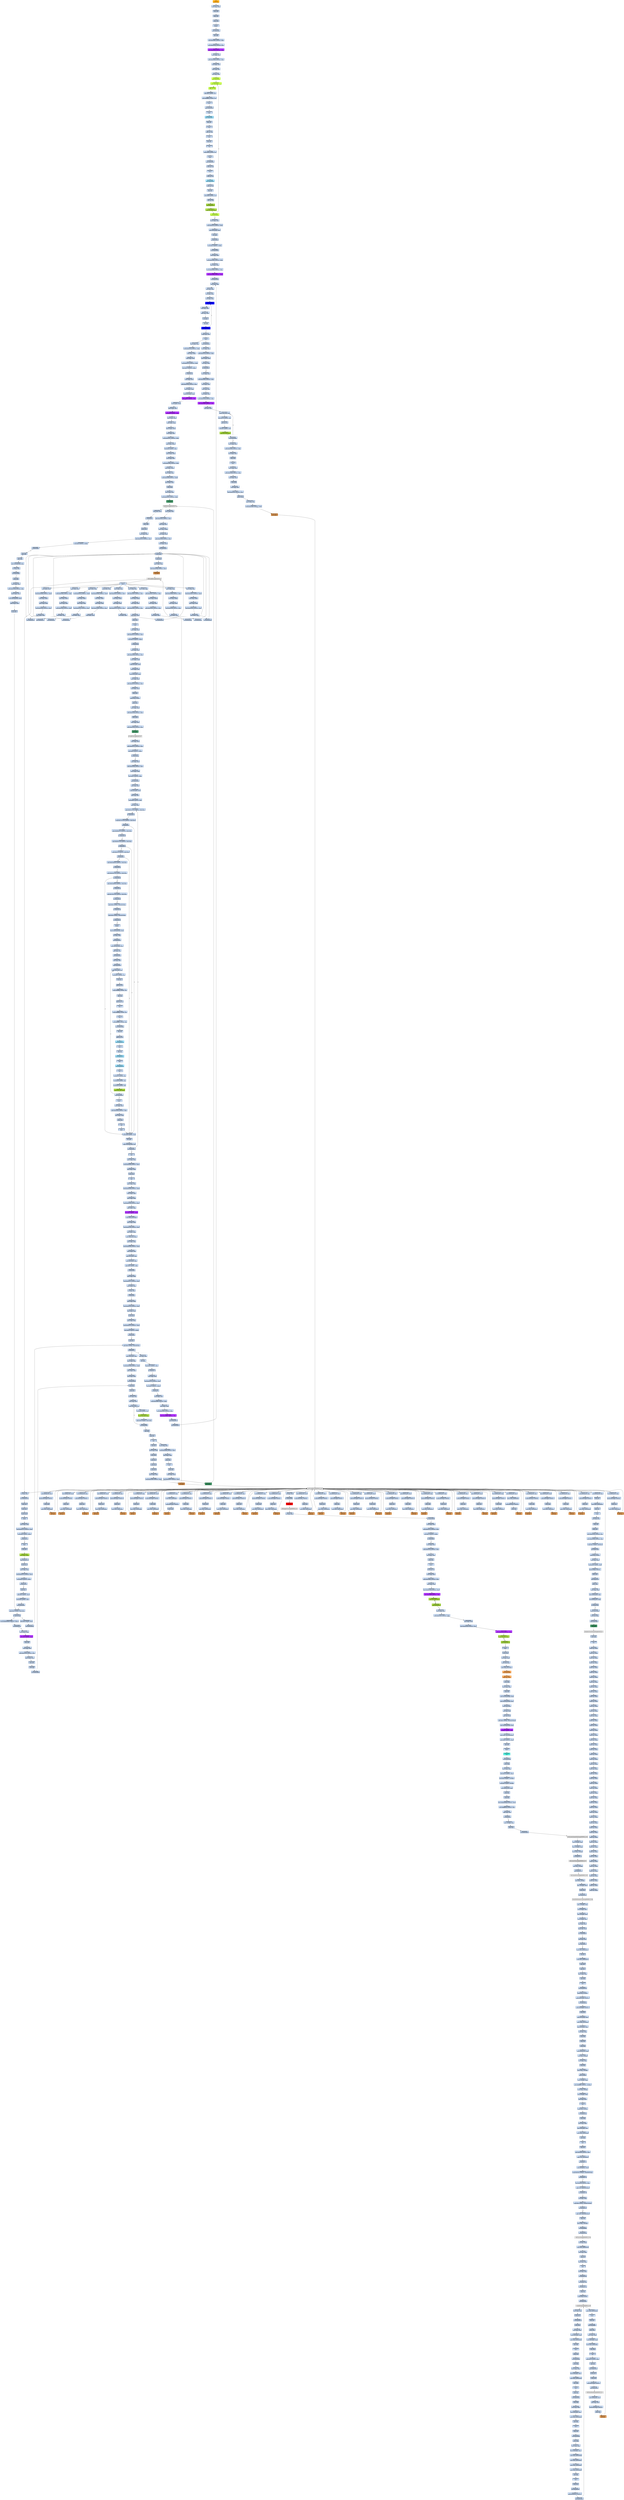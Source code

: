 strict digraph G {
	graph [bgcolor=transparent,
		name=G
	];
	node [color=lightsteelblue,
		fillcolor=lightsteelblue,
		shape=rectangle,
		style=filled
	];
	a0x0042b060pushl_ebp	[color=lightgrey,
		fillcolor=orange,
		label="start\npushl %ebp"];
	a0x0042b061movl_esp_ebp	[label="0x0042b061\nmovl %esp, %ebp"];
	a0x0042b060pushl_ebp -> a0x0042b061movl_esp_ebp	[color="#000000"];
	a0x0042b063pushl_ebx	[label="0x0042b063\npushl %ebx"];
	a0x0042b061movl_esp_ebp -> a0x0042b063pushl_ebx	[color="#000000"];
	a0x0042b064pushl_esi	[label="0x0042b064\npushl %esi"];
	a0x0042b063pushl_ebx -> a0x0042b064pushl_esi	[color="#000000"];
	a0x0042b065pushl_edi	[label="0x0042b065\npushl %edi"];
	a0x0042b064pushl_esi -> a0x0042b065pushl_edi	[color="#000000"];
	a0x0042b066pusha_	[label="0x0042b066\npusha "];
	a0x0042b065pushl_edi -> a0x0042b066pusha_	[color="#000000"];
	a0x0042b067call_0x0042b06c	[label="0x0042b067\ncall 0x0042b06c"];
	a0x0042b066pusha_ -> a0x0042b067call_0x0042b06c	[color="#000000"];
	a0x0042b06cpopl_ebp	[label="0x0042b06c\npopl %ebp"];
	a0x0042b067call_0x0042b06c -> a0x0042b06cpopl_ebp	[color="#000000"];
	a0x0042b06dsubl_0x40286cUINT32_ebp	[label="0x0042b06d\nsubl $0x40286c<UINT32>, %ebp"];
	a0x0042b06cpopl_ebp -> a0x0042b06dsubl_0x40286cUINT32_ebp	[color="#000000"];
	a0x0042b073movl_0x40345dUINT32_ecx	[label="0x0042b073\nmovl $0x40345d<UINT32>, %ecx"];
	a0x0042b06dsubl_0x40286cUINT32_ebp -> a0x0042b073movl_0x40345dUINT32_ecx	[color="#000000"];
	a0x0042b078subl_0x4028c6UINT32_ecx	[color=purple,
		fillcolor=purple,
		label="0x0042b078\nsubl $0x4028c6<UINT32>, %ecx"];
	a0x0042b073movl_0x40345dUINT32_ecx -> a0x0042b078subl_0x4028c6UINT32_ecx	[color="#000000"];
	a0x0042b07emovl_ebp_edx	[label="0x0042b07e\nmovl %ebp, %edx"];
	a0x0042b078subl_0x4028c6UINT32_ecx -> a0x0042b07emovl_ebp_edx	[color="#000000"];
	a0x0042b080addl_0x4028c6UINT32_edx	[label="0x0042b080\naddl $0x4028c6<UINT32>, %edx"];
	a0x0042b07emovl_ebp_edx -> a0x0042b080addl_0x4028c6UINT32_edx	[color="#000000"];
	a0x0042b086leal_edx__edi	[label="0x0042b086\nleal (%edx), %edi"];
	a0x0042b080addl_0x4028c6UINT32_edx -> a0x0042b086leal_edx__edi	[color="#000000"];
	a0x0042b088movl_edi_esi	[label="0x0042b088\nmovl %edi, %esi"];
	a0x0042b086leal_edx__edi -> a0x0042b088movl_edi_esi	[color="#000000"];
	a0x0042b08axorl_eax_eax	[label="0x0042b08a\nxorl %eax, %eax"];
	a0x0042b088movl_edi_esi -> a0x0042b08axorl_eax_eax	[color="#000000"];
	a0x0042b08cjmp_0x0042b092	[color=olivedrab1,
		fillcolor=olivedrab1,
		label="0x0042b08c\njmp 0x0042b092"];
	a0x0042b08axorl_eax_eax -> a0x0042b08cjmp_0x0042b092	[color="#000000"];
	a0x0042b092lodsb_ds_esi__al	[color=olivedrab1,
		fillcolor=olivedrab1,
		label="0x0042b092\nlodsb %ds:(%esi), %al"];
	a0x0042b08cjmp_0x0042b092 -> a0x0042b092lodsb_ds_esi__al	[color="#000000"];
	a0x0042b093addb_cl_al	[color=olivedrab1,
		fillcolor=olivedrab1,
		label="0x0042b093\naddb %cl, %al"];
	a0x0042b092lodsb_ds_esi__al -> a0x0042b093addb_cl_al	[color="#000000"];
	a0x0042b095addb_0x1UINT8_al	[label="0x0042b095\naddb $0x1<UINT8>, %al"];
	a0x0042b093addb_cl_al -> a0x0042b095addb_0x1UINT8_al	[color="#000000"];
	a0x0042b097xorb_0xffffffc6UINT8_al	[label="0x0042b097\nxorb $0xffffffc6<UINT8>, %al"];
	a0x0042b095addb_0x1UINT8_al -> a0x0042b097xorb_0xffffffc6UINT8_al	[color="#000000"];
	a0x0042b099stc_	[label="0x0042b099\nstc "];
	a0x0042b097xorb_0xffffffc6UINT8_al -> a0x0042b099stc_	[color="#000000"];
	a0x0042b09ajmp_0x0042b09d	[label="0x0042b09a\njmp 0x0042b09d"];
	a0x0042b099stc_ -> a0x0042b09ajmp_0x0042b09d	[color="#000000"];
	a0x0042b09dnop_	[label="0x0042b09d\nnop "];
	a0x0042b09ajmp_0x0042b09d -> a0x0042b09dnop_	[color="#000000"];
	a0x0042b09ejmp_0x0042b0a1	[color=skyblue,
		fillcolor=skyblue,
		label="0x0042b09e\njmp 0x0042b0a1"];
	a0x0042b09dnop_ -> a0x0042b09ejmp_0x0042b0a1	[color="#000000"];
	a0x0042b0a1decb_al	[label="0x0042b0a1\ndecb %al"];
	a0x0042b09ejmp_0x0042b0a1 -> a0x0042b0a1decb_al	[color="#000000"];
	a0x0042b0a3clc_	[label="0x0042b0a3\nclc "];
	a0x0042b0a1decb_al -> a0x0042b0a3clc_	[color="#000000"];
	a0x0042b0a4addb_cl_al	[label="0x0042b0a4\naddb %cl, %al"];
	a0x0042b0a3clc_ -> a0x0042b0a4addb_cl_al	[color="#000000"];
	a0x0042b0a6stc_	[label="0x0042b0a6\nstc "];
	a0x0042b0a4addb_cl_al -> a0x0042b0a6stc_	[color="#000000"];
	a0x0042b0a7decb_al	[label="0x0042b0a7\ndecb %al"];
	a0x0042b0a6stc_ -> a0x0042b0a7decb_al	[color="#000000"];
	a0x0042b0a9stc_	[label="0x0042b0a9\nstc "];
	a0x0042b0a7decb_al -> a0x0042b0a9stc_	[color="#000000"];
	a0x0042b0aaaddb_0x69UINT8_al	[label="0x0042b0aa\naddb $0x69<UINT8>, %al"];
	a0x0042b0a9stc_ -> a0x0042b0aaaddb_0x69UINT8_al	[color="#000000"];
	a0x0042b0acnop_	[label="0x0042b0ac\nnop "];
	a0x0042b0aaaddb_0x69UINT8_al -> a0x0042b0acnop_	[color="#000000"];
	a0x0042b0adjmp_0x0042b0b0	[label="0x0042b0ad\njmp 0x0042b0b0"];
	a0x0042b0acnop_ -> a0x0042b0adjmp_0x0042b0b0	[color="#000000"];
	a0x0042b0b0subb_cl_al	[label="0x0042b0b0\nsubb %cl, %al"];
	a0x0042b0adjmp_0x0042b0b0 -> a0x0042b0b0subb_cl_al	[color="#000000"];
	a0x0042b0b2clc_	[label="0x0042b0b2\nclc "];
	a0x0042b0b0subb_cl_al -> a0x0042b0b2clc_	[color="#000000"];
	a0x0042b0b3subb_cl_al	[label="0x0042b0b3\nsubb %cl, %al"];
	a0x0042b0b2clc_ -> a0x0042b0b3subb_cl_al	[color="#000000"];
	a0x0042b0b5jmp_0x0042b0b8	[color=skyblue,
		fillcolor=skyblue,
		label="0x0042b0b5\njmp 0x0042b0b8"];
	a0x0042b0b3subb_cl_al -> a0x0042b0b5jmp_0x0042b0b8	[color="#000000"];
	a0x0042b0b8subb_cl_al	[label="0x0042b0b8\nsubb %cl, %al"];
	a0x0042b0b5jmp_0x0042b0b8 -> a0x0042b0b8subb_cl_al	[color="#000000"];
	a0x0042b0badecb_al	[label="0x0042b0ba\ndecb %al"];
	a0x0042b0b8subb_cl_al -> a0x0042b0badecb_al	[color="#000000"];
	a0x0042b0bcxorb_0x6fUINT8_al	[label="0x0042b0bc\nxorb $0x6f<UINT8>, %al"];
	a0x0042b0badecb_al -> a0x0042b0bcxorb_0x6fUINT8_al	[color="#000000"];
	a0x0042b0besubb_cl_al	[label="0x0042b0be\nsubb %cl, %al"];
	a0x0042b0bcxorb_0x6fUINT8_al -> a0x0042b0besubb_cl_al	[color="#000000"];
	a0x0042b0c0jmp_0x0042b0c3	[color=yellowgreen,
		fillcolor=yellowgreen,
		label="0x0042b0c0\njmp 0x0042b0c3"];
	a0x0042b0besubb_cl_al -> a0x0042b0c0jmp_0x0042b0c3	[color="#000000"];
	a0x0042b0c3stosb_al_es_edi_	[color=yellowgreen,
		fillcolor=yellowgreen,
		label="0x0042b0c3\nstosb %al, %es:(%edi)"];
	a0x0042b0c0jmp_0x0042b0c3 -> a0x0042b0c3stosb_al_es_edi_	[color="#000000"];
	a0x0042b0c4loop_0x0042b092	[color=olivedrab1,
		fillcolor=olivedrab1,
		label="0x0042b0c4\nloop 0x0042b092"];
	a0x0042b0c3stosb_al_es_edi_ -> a0x0042b0c4loop_0x0042b092	[color="#000000"];
	a0x0042b0c4loop_0x0042b092 -> a0x0042b092lodsb_ds_esi__al	[color="#000000",
		label=T];
	a0x0042b0c6movl_ebp_edx	[label="0x0042b0c6\nmovl %ebp, %edx"];
	a0x0042b0c4loop_0x0042b092 -> a0x0042b0c6movl_ebp_edx	[color="#000000",
		label=F];
	a0x0042b0c8addl_0x40321fUINT32_edx	[label="0x0042b0c8\naddl $0x40321f<UINT32>, %edx"];
	a0x0042b0c6movl_ebp_edx -> a0x0042b0c8addl_0x40321fUINT32_edx	[color="#000000"];
	a0x0042b0cemovl_0x20esp__eax	[label="0x0042b0ce\nmovl 0x20(%esp), %eax"];
	a0x0042b0c8addl_0x40321fUINT32_edx -> a0x0042b0cemovl_0x20esp__eax	[color="#000000"];
	a0x0042b0d2incl_eax	[label="0x0042b0d2\nincl %eax"];
	a0x0042b0cemovl_0x20esp__eax -> a0x0042b0d2incl_eax	[color="#000000"];
	a0x0042b0d3js_0x0042b0dd	[label="0x0042b0d3\njs 0x0042b0dd"];
	a0x0042b0d2incl_eax -> a0x0042b0d3js_0x0042b0dd	[color="#000000"];
	a0x0042b0d5movl_0x1UINT32_edx_	[label="0x0042b0d5\nmovl $0x1<UINT32>, (%edx)"];
	a0x0042b0d3js_0x0042b0dd -> a0x0042b0d5movl_0x1UINT32_edx_	[color="#000000",
		label=F];
	a0x0042b0dbjmp_0x0042b0e3	[label="0x0042b0db\njmp 0x0042b0e3"];
	a0x0042b0d5movl_0x1UINT32_edx_ -> a0x0042b0dbjmp_0x0042b0e3	[color="#000000"];
	a0x0042b0e3movl_ebp_edx	[label="0x0042b0e3\nmovl %ebp, %edx"];
	a0x0042b0dbjmp_0x0042b0e3 -> a0x0042b0e3movl_ebp_edx	[color="#000000"];
	a0x0042b0e5addl_0x402866UINT32_edx	[label="0x0042b0e5\naddl $0x402866<UINT32>, %edx"];
	a0x0042b0e3movl_ebp_edx -> a0x0042b0e5addl_0x402866UINT32_edx	[color="#000000"];
	a0x0042b0ebleal_edx__eax	[label="0x0042b0eb\nleal (%edx), %eax"];
	a0x0042b0e5addl_0x402866UINT32_edx -> a0x0042b0ebleal_edx__eax	[color="#000000"];
	a0x0042b0edmovl_0x403065UINT32_ecx	[label="0x0042b0ed\nmovl $0x403065<UINT32>, %ecx"];
	a0x0042b0ebleal_edx__eax -> a0x0042b0edmovl_0x403065UINT32_ecx	[color="#000000"];
	a0x0042b0f2subl_0x402866UINT32_ecx	[color=purple,
		fillcolor=purple,
		label="0x0042b0f2\nsubl $0x402866<UINT32>, %ecx"];
	a0x0042b0edmovl_0x403065UINT32_ecx -> a0x0042b0f2subl_0x402866UINT32_ecx	[color="#000000"];
	a0x0042b0f8call_0x0042b401	[label="0x0042b0f8\ncall 0x0042b401"];
	a0x0042b0f2subl_0x402866UINT32_ecx -> a0x0042b0f8call_0x0042b401	[color="#000000"];
	a0x0042b401movl_eax_edi	[label="0x0042b401\nmovl %eax, %edi"];
	a0x0042b0f8call_0x0042b401 -> a0x0042b401movl_eax_edi	[color="#000000"];
	a0x0042b403xorl_eax_eax	[label="0x0042b403\nxorl %eax, %eax"];
	a0x0042b401movl_eax_edi -> a0x0042b403xorl_eax_eax	[color="#000000"];
	a0x0042b405xorl_ebx_ebx	[label="0x0042b405\nxorl %ebx, %ebx"];
	a0x0042b403xorl_eax_eax -> a0x0042b405xorl_ebx_ebx	[color="#000000"];
	a0x0042b407xorl_edx_edx	[label="0x0042b407\nxorl %edx, %edx"];
	a0x0042b405xorl_ebx_ebx -> a0x0042b407xorl_edx_edx	[color="#000000"];
	a0x0042b409movb_edi__al	[color=blue,
		fillcolor=blue,
		label="0x0042b409\nmovb (%edi), %al"];
	a0x0042b407xorl_edx_edx -> a0x0042b409movb_edi__al	[color="#000000"];
	a0x0042b40bmull_edx_eax	[label="0x0042b40b\nmull %edx, %eax"];
	a0x0042b409movb_edi__al -> a0x0042b40bmull_edx_eax	[color="#000000"];
	a0x0042b40daddl_eax_ebx	[label="0x0042b40d\naddl %eax, %ebx"];
	a0x0042b40bmull_edx_eax -> a0x0042b40daddl_eax_ebx	[color="#000000"];
	a0x0042b40fincl_edx	[label="0x0042b40f\nincl %edx"];
	a0x0042b40daddl_eax_ebx -> a0x0042b40fincl_edx	[color="#000000"];
	a0x0042b410incl_edi	[label="0x0042b410\nincl %edi"];
	a0x0042b40fincl_edx -> a0x0042b410incl_edi	[color="#000000"];
	a0x0042b411loop_0x0042b409	[color=blue,
		fillcolor=blue,
		label="0x0042b411\nloop 0x0042b409"];
	a0x0042b410incl_edi -> a0x0042b411loop_0x0042b409	[color="#000000"];
	a0x0042b411loop_0x0042b409 -> a0x0042b409movb_edi__al	[color="#000000",
		label=T];
	a0x0042b413xchgl_eax_ebx	[label="0x0042b413\nxchgl %eax, %ebx"];
	a0x0042b411loop_0x0042b409 -> a0x0042b413xchgl_eax_ebx	[color="#000000",
		label=F];
	a0x0042b414ret	[label="0x0042b414\nret"];
	a0x0042b413xchgl_eax_ebx -> a0x0042b414ret	[color="#000000"];
	a0x0042b0fdmovl_ebp_edx	[label="0x0042b0fd\nmovl %ebp, %edx"];
	a0x0042b414ret -> a0x0042b0fdmovl_ebp_edx	[color="#000000"];
	a0x0042b815jmp_0x0042b819	[label="0x0042b815\njmp 0x0042b819"];
	a0x0042b414ret -> a0x0042b815jmp_0x0042b819	[color="#000000"];
	a0x0042b0ffaddl_0x40321bUINT32_edx	[label="0x0042b0ff\naddl $0x40321b<UINT32>, %edx"];
	a0x0042b0fdmovl_ebp_edx -> a0x0042b0ffaddl_0x40321bUINT32_edx	[color="#000000"];
	a0x0042b105movl_eax_edx_	[label="0x0042b105\nmovl %eax, (%edx)"];
	a0x0042b0ffaddl_0x40321bUINT32_edx -> a0x0042b105movl_eax_edx_	[color="#000000"];
	a0x0042b107movl_ebp_edx	[label="0x0042b107\nmovl %ebp, %edx"];
	a0x0042b105movl_eax_edx_ -> a0x0042b107movl_ebp_edx	[color="#000000"];
	a0x0042b109addl_0x403213UINT32_edx	[label="0x0042b109\naddl $0x403213<UINT32>, %edx"];
	a0x0042b107movl_ebp_edx -> a0x0042b109addl_0x403213UINT32_edx	[color="#000000"];
	a0x0042b10ftestl_0x1UINT32_edx_	[label="0x0042b10f\ntestl $0x1<UINT32>, (%edx)"];
	a0x0042b109addl_0x403213UINT32_edx -> a0x0042b10ftestl_0x1UINT32_edx_	[color="#000000"];
	a0x0042b115je_0x0042b15f	[label="0x0042b115\nje 0x0042b15f"];
	a0x0042b10ftestl_0x1UINT32_edx_ -> a0x0042b115je_0x0042b15f	[color="#000000"];
	a0x0042b15fmovl_ebp_edx	[label="0x0042b15f\nmovl %ebp, %edx"];
	a0x0042b115je_0x0042b15f -> a0x0042b15fmovl_ebp_edx	[color="#000000",
		label=T];
	a0x0042b161addl_0x40320bUINT32_edx	[label="0x0042b161\naddl $0x40320b<UINT32>, %edx"];
	a0x0042b15fmovl_ebp_edx -> a0x0042b161addl_0x40320bUINT32_edx	[color="#000000"];
	a0x0042b167movl_edx__eax	[label="0x0042b167\nmovl (%edx), %eax"];
	a0x0042b161addl_0x40320bUINT32_edx -> a0x0042b167movl_edx__eax	[color="#000000"];
	a0x0042b169addl_0x3ceax__eax	[label="0x0042b169\naddl 0x3c(%eax), %eax"];
	a0x0042b167movl_edx__eax -> a0x0042b169addl_0x3ceax__eax	[color="#000000"];
	a0x0042b16caddl_0x80UINT32_eax	[color=purple,
		fillcolor=purple,
		label="0x0042b16c\naddl $0x80<UINT32>, %eax"];
	a0x0042b169addl_0x3ceax__eax -> a0x0042b16caddl_0x80UINT32_eax	[color="#000000"];
	a0x0042b171movl_eax__ecx	[label="0x0042b171\nmovl (%eax), %ecx"];
	a0x0042b16caddl_0x80UINT32_eax -> a0x0042b171movl_eax__ecx	[color="#000000"];
	a0x0042b173addl_edx__ecx	[label="0x0042b173\naddl (%edx), %ecx"];
	a0x0042b171movl_eax__ecx -> a0x0042b173addl_edx__ecx	[color="#000000"];
	a0x0042b175addl_0x10UINT8_ecx	[color=purple,
		fillcolor=purple,
		label="0x0042b175\naddl $0x10<UINT8>, %ecx"];
	a0x0042b173addl_edx__ecx -> a0x0042b175addl_0x10UINT8_ecx	[color="#000000"];
	a0x0042b178movl_ecx__eax	[label="0x0042b178\nmovl (%ecx), %eax"];
	a0x0042b175addl_0x10UINT8_ecx -> a0x0042b178movl_ecx__eax	[color="#000000"];
	a0x0042b17aaddl_edx__eax	[label="0x0042b17a\naddl (%edx), %eax"];
	a0x0042b178movl_ecx__eax -> a0x0042b17aaddl_edx__eax	[color="#000000"];
	a0x0042b17cmovl_eax__ebx	[label="0x0042b17c\nmovl (%eax), %ebx"];
	a0x0042b17aaddl_edx__eax -> a0x0042b17cmovl_eax__ebx	[color="#000000"];
	a0x0042b17emovl_ebp_edx	[label="0x0042b17e\nmovl %ebp, %edx"];
	a0x0042b17cmovl_eax__ebx -> a0x0042b17emovl_ebp_edx	[color="#000000"];
	a0x0042b180addl_0x403397UINT32_edx	[label="0x0042b180\naddl $0x403397<UINT32>, %edx"];
	a0x0042b17emovl_ebp_edx -> a0x0042b180addl_0x403397UINT32_edx	[color="#000000"];
	a0x0042b186movl_ebx_edx_	[label="0x0042b186\nmovl %ebx, (%edx)"];
	a0x0042b180addl_0x403397UINT32_edx -> a0x0042b186movl_ebx_edx_	[color="#000000"];
	a0x0042b188addl_0x4UINT8_eax	[label="0x0042b188\naddl $0x4<UINT8>, %eax"];
	a0x0042b186movl_ebx_edx_ -> a0x0042b188addl_0x4UINT8_eax	[color="#000000"];
	a0x0042b18bmovl_eax__ebx	[label="0x0042b18b\nmovl (%eax), %ebx"];
	a0x0042b188addl_0x4UINT8_eax -> a0x0042b18bmovl_eax__ebx	[color="#000000"];
	a0x0042b18dmovl_ebp_edx	[label="0x0042b18d\nmovl %ebp, %edx"];
	a0x0042b18bmovl_eax__ebx -> a0x0042b18dmovl_ebp_edx	[color="#000000"];
	a0x0042b18faddl_0x40339bUINT32_edx	[label="0x0042b18f\naddl $0x40339b<UINT32>, %edx"];
	a0x0042b18dmovl_ebp_edx -> a0x0042b18faddl_0x40339bUINT32_edx	[color="#000000"];
	a0x0042b195movl_ebx_edx_	[label="0x0042b195\nmovl %ebx, (%edx)"];
	a0x0042b18faddl_0x40339bUINT32_edx -> a0x0042b195movl_ebx_edx_	[color="#000000"];
	a0x0042b197movl_ebp_edx	[label="0x0042b197\nmovl %ebp, %edx"];
	a0x0042b195movl_ebx_edx_ -> a0x0042b197movl_ebp_edx	[color="#000000"];
	a0x0042b199addl_0x40339fUINT32_edx	[label="0x0042b199\naddl $0x40339f<UINT32>, %edx"];
	a0x0042b197movl_ebp_edx -> a0x0042b199addl_0x40339fUINT32_edx	[color="#000000"];
	a0x0042b19fleal_edx__eax	[label="0x0042b19f\nleal (%edx), %eax"];
	a0x0042b199addl_0x40339fUINT32_edx -> a0x0042b19fleal_edx__eax	[color="#000000"];
	a0x0042b1a1pushl_eax	[label="0x0042b1a1\npushl %eax"];
	a0x0042b19fleal_edx__eax -> a0x0042b1a1pushl_eax	[color="#000000"];
	a0x0042b1a2movl_ebp_edx	[label="0x0042b1a2\nmovl %ebp, %edx"];
	a0x0042b1a1pushl_eax -> a0x0042b1a2movl_ebp_edx	[color="#000000"];
	a0x0042b1a4addl_0x403397UINT32_edx	[label="0x0042b1a4\naddl $0x403397<UINT32>, %edx"];
	a0x0042b1a2movl_ebp_edx -> a0x0042b1a4addl_0x403397UINT32_edx	[color="#000000"];
	a0x0042b1aacall_edx_	[color=seagreen,
		fillcolor=seagreen,
		label="0x0042b1aa\ncall (%edx)"];
	a0x0042b1a4addl_0x403397UINT32_edx -> a0x0042b1aacall_edx_	[color="#000000"];
	LoadLibraryA_kernel32_dll	[color=lightgrey,
		fillcolor=lightgrey,
		label="LoadLibraryA@kernel32.dll"];
	a0x0042b1aacall_edx_ -> LoadLibraryA_kernel32_dll	[color="#000000"];
	a0x0042b1acmovl_ebp_edx	[label="0x0042b1ac\nmovl %ebp, %edx"];
	LoadLibraryA_kernel32_dll -> a0x0042b1acmovl_ebp_edx	[color="#000000"];
	a0x0042b67atestl_eax_eax	[label="0x0042b67a\ntestl %eax, %eax"];
	LoadLibraryA_kernel32_dll -> a0x0042b67atestl_eax_eax	[color="#000000"];
	a0x0042b1aeaddl_0x4033acUINT32_edx	[label="0x0042b1ae\naddl $0x4033ac<UINT32>, %edx"];
	a0x0042b1acmovl_ebp_edx -> a0x0042b1aeaddl_0x4033acUINT32_edx	[color="#000000"];
	a0x0042b1b4movl_eax_esi	[label="0x0042b1b4\nmovl %eax, %esi"];
	a0x0042b1aeaddl_0x4033acUINT32_edx -> a0x0042b1b4movl_eax_esi	[color="#000000"];
	a0x0042b1b6movl_eax_edx_	[label="0x0042b1b6\nmovl %eax, (%edx)"];
	a0x0042b1b4movl_eax_esi -> a0x0042b1b6movl_eax_edx_	[color="#000000"];
	a0x0042b1b8movl_ebp_edx	[label="0x0042b1b8\nmovl %ebp, %edx"];
	a0x0042b1b6movl_eax_edx_ -> a0x0042b1b8movl_ebp_edx	[color="#000000"];
	a0x0042b1baaddl_0x4033b0UINT32_edx	[label="0x0042b1ba\naddl $0x4033b0<UINT32>, %edx"];
	a0x0042b1b8movl_ebp_edx -> a0x0042b1baaddl_0x4033b0UINT32_edx	[color="#000000"];
	a0x0042b1c0leal_edx__eax	[label="0x0042b1c0\nleal (%edx), %eax"];
	a0x0042b1baaddl_0x4033b0UINT32_edx -> a0x0042b1c0leal_edx__eax	[color="#000000"];
	a0x0042b1c2call_0x0042b2a5	[label="0x0042b1c2\ncall 0x0042b2a5"];
	a0x0042b1c0leal_edx__eax -> a0x0042b1c2call_0x0042b2a5	[color="#000000"];
	a0x0042b2a5pushl_eax	[label="0x0042b2a5\npushl %eax"];
	a0x0042b1c2call_0x0042b2a5 -> a0x0042b2a5pushl_eax	[color="#000000"];
	a0x0042b2a6pushl_esi	[label="0x0042b2a6\npushl %esi"];
	a0x0042b2a5pushl_eax -> a0x0042b2a6pushl_esi	[color="#000000"];
	a0x0042b2a7movl_ebp_edx	[label="0x0042b2a7\nmovl %ebp, %edx"];
	a0x0042b2a6pushl_esi -> a0x0042b2a7movl_ebp_edx	[color="#000000"];
	a0x0042b2a9addl_0x40339bUINT32_edx	[label="0x0042b2a9\naddl $0x40339b<UINT32>, %edx"];
	a0x0042b2a7movl_ebp_edx -> a0x0042b2a9addl_0x40339bUINT32_edx	[color="#000000"];
	a0x0042b2afcall_edx_	[color=peru,
		fillcolor=peru,
		label="0x0042b2af\ncall (%edx)"];
	a0x0042b2a9addl_0x40339bUINT32_edx -> a0x0042b2afcall_edx_	[color="#000000"];
	GetProcAddress_kernel32_dll	[color=lightgrey,
		fillcolor=lightgrey,
		label="GetProcAddress@kernel32.dll"];
	a0x0042b2afcall_edx_ -> GetProcAddress_kernel32_dll	[color="#000000"];
	a0x0042b2b1ret	[label="0x0042b2b1\nret"];
	GetProcAddress_kernel32_dll -> a0x0042b2b1ret	[color="#000000"];
	a0x0042b700orl_eax_eax	[label="0x0042b700\norl %eax, %eax"];
	GetProcAddress_kernel32_dll -> a0x0042b700orl_eax_eax	[color="#000000"];
	a0x0042b1c7movl_ebp_edx	[label="0x0042b1c7\nmovl %ebp, %edx"];
	a0x0042b2b1ret -> a0x0042b1c7movl_ebp_edx	[color="#000000"];
	a0x0042b1e0movl_ebp_edx	[label="0x0042b1e0\nmovl %ebp, %edx"];
	a0x0042b2b1ret -> a0x0042b1e0movl_ebp_edx	[color="#000000"];
	a0x0042b1f9movl_ebp_edx	[label="0x0042b1f9\nmovl %ebp, %edx"];
	a0x0042b2b1ret -> a0x0042b1f9movl_ebp_edx	[color="#000000"];
	a0x0042b212movl_ebp_edx	[label="0x0042b212\nmovl %ebp, %edx"];
	a0x0042b2b1ret -> a0x0042b212movl_ebp_edx	[color="#000000"];
	a0x0042b22bmovl_ebp_edx	[label="0x0042b22b\nmovl %ebp, %edx"];
	a0x0042b2b1ret -> a0x0042b22bmovl_ebp_edx	[color="#000000"];
	a0x0042b244movl_ebp_edx	[label="0x0042b244\nmovl %ebp, %edx"];
	a0x0042b2b1ret -> a0x0042b244movl_ebp_edx	[color="#000000"];
	a0x0042b25dmovl_ebp_edx	[label="0x0042b25d\nmovl %ebp, %edx"];
	a0x0042b2b1ret -> a0x0042b25dmovl_ebp_edx	[color="#000000"];
	a0x0042b276movl_ebp_edx	[label="0x0042b276\nmovl %ebp, %edx"];
	a0x0042b2b1ret -> a0x0042b276movl_ebp_edx	[color="#000000"];
	a0x0042b28fmovl_ebp_edx	[label="0x0042b28f\nmovl %ebp, %edx"];
	a0x0042b2b1ret -> a0x0042b28fmovl_ebp_edx	[color="#000000"];
	a0x0042b1c9addl_0x4033c1UINT32_edx	[label="0x0042b1c9\naddl $0x4033c1<UINT32>, %edx"];
	a0x0042b1c7movl_ebp_edx -> a0x0042b1c9addl_0x4033c1UINT32_edx	[color="#000000"];
	a0x0042b1cfmovl_eax_edx_	[label="0x0042b1cf\nmovl %eax, (%edx)"];
	a0x0042b1c9addl_0x4033c1UINT32_edx -> a0x0042b1cfmovl_eax_edx_	[color="#000000"];
	a0x0042b1d1movl_ebp_edx	[label="0x0042b1d1\nmovl %ebp, %edx"];
	a0x0042b1cfmovl_eax_edx_ -> a0x0042b1d1movl_ebp_edx	[color="#000000"];
	a0x0042b1d3addl_0x4033c5UINT32_edx	[label="0x0042b1d3\naddl $0x4033c5<UINT32>, %edx"];
	a0x0042b1d1movl_ebp_edx -> a0x0042b1d3addl_0x4033c5UINT32_edx	[color="#000000"];
	a0x0042b1d9leal_edx__eax	[label="0x0042b1d9\nleal (%edx), %eax"];
	a0x0042b1d3addl_0x4033c5UINT32_edx -> a0x0042b1d9leal_edx__eax	[color="#000000"];
	a0x0042b1dbcall_0x0042b2a5	[label="0x0042b1db\ncall 0x0042b2a5"];
	a0x0042b1d9leal_edx__eax -> a0x0042b1dbcall_0x0042b2a5	[color="#000000"];
	a0x0042b1dbcall_0x0042b2a5 -> a0x0042b2a5pushl_eax	[color="#000000"];
	a0x0042b1e2addl_0x4033d4UINT32_edx	[label="0x0042b1e2\naddl $0x4033d4<UINT32>, %edx"];
	a0x0042b1e0movl_ebp_edx -> a0x0042b1e2addl_0x4033d4UINT32_edx	[color="#000000"];
	a0x0042b1e8movl_eax_edx_	[label="0x0042b1e8\nmovl %eax, (%edx)"];
	a0x0042b1e2addl_0x4033d4UINT32_edx -> a0x0042b1e8movl_eax_edx_	[color="#000000"];
	a0x0042b1eamovl_ebp_edx	[label="0x0042b1ea\nmovl %ebp, %edx"];
	a0x0042b1e8movl_eax_edx_ -> a0x0042b1eamovl_ebp_edx	[color="#000000"];
	a0x0042b1ecaddl_0x4033d8UINT32_edx	[label="0x0042b1ec\naddl $0x4033d8<UINT32>, %edx"];
	a0x0042b1eamovl_ebp_edx -> a0x0042b1ecaddl_0x4033d8UINT32_edx	[color="#000000"];
	a0x0042b1f2leal_edx__eax	[label="0x0042b1f2\nleal (%edx), %eax"];
	a0x0042b1ecaddl_0x4033d8UINT32_edx -> a0x0042b1f2leal_edx__eax	[color="#000000"];
	a0x0042b1f4call_0x0042b2a5	[label="0x0042b1f4\ncall 0x0042b2a5"];
	a0x0042b1f2leal_edx__eax -> a0x0042b1f4call_0x0042b2a5	[color="#000000"];
	a0x0042b1f4call_0x0042b2a5 -> a0x0042b2a5pushl_eax	[color="#000000"];
	a0x0042b1fbaddl_0x4033ebUINT32_edx	[label="0x0042b1fb\naddl $0x4033eb<UINT32>, %edx"];
	a0x0042b1f9movl_ebp_edx -> a0x0042b1fbaddl_0x4033ebUINT32_edx	[color="#000000"];
	a0x0042b201movl_eax_edx_	[label="0x0042b201\nmovl %eax, (%edx)"];
	a0x0042b1fbaddl_0x4033ebUINT32_edx -> a0x0042b201movl_eax_edx_	[color="#000000"];
	a0x0042b203movl_ebp_edx	[label="0x0042b203\nmovl %ebp, %edx"];
	a0x0042b201movl_eax_edx_ -> a0x0042b203movl_ebp_edx	[color="#000000"];
	a0x0042b205addl_0x4033efUINT32_edx	[label="0x0042b205\naddl $0x4033ef<UINT32>, %edx"];
	a0x0042b203movl_ebp_edx -> a0x0042b205addl_0x4033efUINT32_edx	[color="#000000"];
	a0x0042b20bleal_edx__eax	[label="0x0042b20b\nleal (%edx), %eax"];
	a0x0042b205addl_0x4033efUINT32_edx -> a0x0042b20bleal_edx__eax	[color="#000000"];
	a0x0042b20dcall_0x0042b2a5	[label="0x0042b20d\ncall 0x0042b2a5"];
	a0x0042b20bleal_edx__eax -> a0x0042b20dcall_0x0042b2a5	[color="#000000"];
	a0x0042b20dcall_0x0042b2a5 -> a0x0042b2a5pushl_eax	[color="#000000"];
	a0x0042b214addl_0x4033fbUINT32_edx	[label="0x0042b214\naddl $0x4033fb<UINT32>, %edx"];
	a0x0042b212movl_ebp_edx -> a0x0042b214addl_0x4033fbUINT32_edx	[color="#000000"];
	a0x0042b21amovl_eax_edx_	[label="0x0042b21a\nmovl %eax, (%edx)"];
	a0x0042b214addl_0x4033fbUINT32_edx -> a0x0042b21amovl_eax_edx_	[color="#000000"];
	a0x0042b21cmovl_ebp_edx	[label="0x0042b21c\nmovl %ebp, %edx"];
	a0x0042b21amovl_eax_edx_ -> a0x0042b21cmovl_ebp_edx	[color="#000000"];
	a0x0042b21eaddl_0x4033ffUINT32_edx	[label="0x0042b21e\naddl $0x4033ff<UINT32>, %edx"];
	a0x0042b21cmovl_ebp_edx -> a0x0042b21eaddl_0x4033ffUINT32_edx	[color="#000000"];
	a0x0042b224leal_edx__eax	[label="0x0042b224\nleal (%edx), %eax"];
	a0x0042b21eaddl_0x4033ffUINT32_edx -> a0x0042b224leal_edx__eax	[color="#000000"];
	a0x0042b226call_0x0042b2a5	[label="0x0042b226\ncall 0x0042b2a5"];
	a0x0042b224leal_edx__eax -> a0x0042b226call_0x0042b2a5	[color="#000000"];
	a0x0042b226call_0x0042b2a5 -> a0x0042b2a5pushl_eax	[color="#000000"];
	a0x0042b22daddl_0x40340bUINT32_edx	[label="0x0042b22d\naddl $0x40340b<UINT32>, %edx"];
	a0x0042b22bmovl_ebp_edx -> a0x0042b22daddl_0x40340bUINT32_edx	[color="#000000"];
	a0x0042b233movl_eax_edx_	[label="0x0042b233\nmovl %eax, (%edx)"];
	a0x0042b22daddl_0x40340bUINT32_edx -> a0x0042b233movl_eax_edx_	[color="#000000"];
	a0x0042b235movl_ebp_edx	[label="0x0042b235\nmovl %ebp, %edx"];
	a0x0042b233movl_eax_edx_ -> a0x0042b235movl_ebp_edx	[color="#000000"];
	a0x0042b237addl_0x40340fUINT32_edx	[label="0x0042b237\naddl $0x40340f<UINT32>, %edx"];
	a0x0042b235movl_ebp_edx -> a0x0042b237addl_0x40340fUINT32_edx	[color="#000000"];
	a0x0042b23dleal_edx__eax	[label="0x0042b23d\nleal (%edx), %eax"];
	a0x0042b237addl_0x40340fUINT32_edx -> a0x0042b23dleal_edx__eax	[color="#000000"];
	a0x0042b23fcall_0x0042b2a5	[label="0x0042b23f\ncall 0x0042b2a5"];
	a0x0042b23dleal_edx__eax -> a0x0042b23fcall_0x0042b2a5	[color="#000000"];
	a0x0042b23fcall_0x0042b2a5 -> a0x0042b2a5pushl_eax	[color="#000000"];
	a0x0042b246addl_0x40341aUINT32_edx	[label="0x0042b246\naddl $0x40341a<UINT32>, %edx"];
	a0x0042b244movl_ebp_edx -> a0x0042b246addl_0x40341aUINT32_edx	[color="#000000"];
	a0x0042b24cmovl_eax_edx_	[label="0x0042b24c\nmovl %eax, (%edx)"];
	a0x0042b246addl_0x40341aUINT32_edx -> a0x0042b24cmovl_eax_edx_	[color="#000000"];
	a0x0042b24emovl_ebp_edx	[label="0x0042b24e\nmovl %ebp, %edx"];
	a0x0042b24cmovl_eax_edx_ -> a0x0042b24emovl_ebp_edx	[color="#000000"];
	a0x0042b250addl_0x40341eUINT32_edx	[label="0x0042b250\naddl $0x40341e<UINT32>, %edx"];
	a0x0042b24emovl_ebp_edx -> a0x0042b250addl_0x40341eUINT32_edx	[color="#000000"];
	a0x0042b256leal_edx__eax	[label="0x0042b256\nleal (%edx), %eax"];
	a0x0042b250addl_0x40341eUINT32_edx -> a0x0042b256leal_edx__eax	[color="#000000"];
	a0x0042b258call_0x0042b2a5	[label="0x0042b258\ncall 0x0042b2a5"];
	a0x0042b256leal_edx__eax -> a0x0042b258call_0x0042b2a5	[color="#000000"];
	a0x0042b258call_0x0042b2a5 -> a0x0042b2a5pushl_eax	[color="#000000"];
	a0x0042b25faddl_0x403427UINT32_edx	[label="0x0042b25f\naddl $0x403427<UINT32>, %edx"];
	a0x0042b25dmovl_ebp_edx -> a0x0042b25faddl_0x403427UINT32_edx	[color="#000000"];
	a0x0042b265movl_eax_edx_	[label="0x0042b265\nmovl %eax, (%edx)"];
	a0x0042b25faddl_0x403427UINT32_edx -> a0x0042b265movl_eax_edx_	[color="#000000"];
	a0x0042b267movl_ebp_edx	[label="0x0042b267\nmovl %ebp, %edx"];
	a0x0042b265movl_eax_edx_ -> a0x0042b267movl_ebp_edx	[color="#000000"];
	a0x0042b269addl_0x40342bUINT32_edx	[label="0x0042b269\naddl $0x40342b<UINT32>, %edx"];
	a0x0042b267movl_ebp_edx -> a0x0042b269addl_0x40342bUINT32_edx	[color="#000000"];
	a0x0042b26fleal_edx__eax	[label="0x0042b26f\nleal (%edx), %eax"];
	a0x0042b269addl_0x40342bUINT32_edx -> a0x0042b26fleal_edx__eax	[color="#000000"];
	a0x0042b271call_0x0042b2a5	[label="0x0042b271\ncall 0x0042b2a5"];
	a0x0042b26fleal_edx__eax -> a0x0042b271call_0x0042b2a5	[color="#000000"];
	a0x0042b271call_0x0042b2a5 -> a0x0042b2a5pushl_eax	[color="#000000"];
	a0x0042b278addl_0x403437UINT32_edx	[label="0x0042b278\naddl $0x403437<UINT32>, %edx"];
	a0x0042b276movl_ebp_edx -> a0x0042b278addl_0x403437UINT32_edx	[color="#000000"];
	a0x0042b27emovl_eax_edx_	[label="0x0042b27e\nmovl %eax, (%edx)"];
	a0x0042b278addl_0x403437UINT32_edx -> a0x0042b27emovl_eax_edx_	[color="#000000"];
	a0x0042b280movl_ebp_edx	[label="0x0042b280\nmovl %ebp, %edx"];
	a0x0042b27emovl_eax_edx_ -> a0x0042b280movl_ebp_edx	[color="#000000"];
	a0x0042b282addl_0x40343bUINT32_edx	[label="0x0042b282\naddl $0x40343b<UINT32>, %edx"];
	a0x0042b280movl_ebp_edx -> a0x0042b282addl_0x40343bUINT32_edx	[color="#000000"];
	a0x0042b288leal_edx__eax	[label="0x0042b288\nleal (%edx), %eax"];
	a0x0042b282addl_0x40343bUINT32_edx -> a0x0042b288leal_edx__eax	[color="#000000"];
	a0x0042b28acall_0x0042b2a5	[label="0x0042b28a\ncall 0x0042b2a5"];
	a0x0042b288leal_edx__eax -> a0x0042b28acall_0x0042b2a5	[color="#000000"];
	a0x0042b28acall_0x0042b2a5 -> a0x0042b2a5pushl_eax	[color="#000000"];
	a0x0042b291addl_0x403447UINT32_edx	[label="0x0042b291\naddl $0x403447<UINT32>, %edx"];
	a0x0042b28fmovl_ebp_edx -> a0x0042b291addl_0x403447UINT32_edx	[color="#000000"];
	a0x0042b297movl_eax_edx_	[label="0x0042b297\nmovl %eax, (%edx)"];
	a0x0042b291addl_0x403447UINT32_edx -> a0x0042b297movl_eax_edx_	[color="#000000"];
	a0x0042b299movl_ebp_edx	[label="0x0042b299\nmovl %ebp, %edx"];
	a0x0042b297movl_eax_edx_ -> a0x0042b299movl_ebp_edx	[color="#000000"];
	a0x0042b29baddl_0x402ab2UINT32_edx	[label="0x0042b29b\naddl $0x402ab2<UINT32>, %edx"];
	a0x0042b299movl_ebp_edx -> a0x0042b29baddl_0x402ab2UINT32_edx	[color="#000000"];
	a0x0042b2a1leal_edx__eax	[label="0x0042b2a1\nleal (%edx), %eax"];
	a0x0042b29baddl_0x402ab2UINT32_edx -> a0x0042b2a1leal_edx__eax	[color="#000000"];
	a0x0042b2a3pushl_eax	[label="0x0042b2a3\npushl %eax"];
	a0x0042b2a1leal_edx__eax -> a0x0042b2a3pushl_eax	[color="#000000"];
	a0x0042b2a4ret	[label="0x0042b2a4\nret"];
	a0x0042b2a3pushl_eax -> a0x0042b2a4ret	[color="#000000"];
	a0x0042b2b2movl_ebp_edx	[label="0x0042b2b2\nmovl %ebp, %edx"];
	a0x0042b2a4ret -> a0x0042b2b2movl_ebp_edx	[color="#000000"];
	a0x0042b2b4addl_0x403213UINT32_edx	[label="0x0042b2b4\naddl $0x403213<UINT32>, %edx"];
	a0x0042b2b2movl_ebp_edx -> a0x0042b2b4addl_0x403213UINT32_edx	[color="#000000"];
	a0x0042b2batestl_0x10UINT32_edx_	[label="0x0042b2ba\ntestl $0x10<UINT32>, (%edx)"];
	a0x0042b2b4addl_0x403213UINT32_edx -> a0x0042b2batestl_0x10UINT32_edx_	[color="#000000"];
	a0x0042b2c0je_0x0042b2fd	[label="0x0042b2c0\nje 0x0042b2fd"];
	a0x0042b2batestl_0x10UINT32_edx_ -> a0x0042b2c0je_0x0042b2fd	[color="#000000"];
	a0x0042b2fdmovl_ebp_edx	[label="0x0042b2fd\nmovl %ebp, %edx"];
	a0x0042b2c0je_0x0042b2fd -> a0x0042b2fdmovl_ebp_edx	[color="#000000",
		label=T];
	a0x0042b2ffaddl_0x40320bUINT32_edx	[label="0x0042b2ff\naddl $0x40320b<UINT32>, %edx"];
	a0x0042b2fdmovl_ebp_edx -> a0x0042b2ffaddl_0x40320bUINT32_edx	[color="#000000"];
	a0x0042b305movl_edx__edi	[label="0x0042b305\nmovl (%edx), %edi"];
	a0x0042b2ffaddl_0x40320bUINT32_edx -> a0x0042b305movl_edx__edi	[color="#000000"];
	a0x0042b307addl_0x3cedi__edi	[label="0x0042b307\naddl 0x3c(%edi), %edi"];
	a0x0042b305movl_edx__edi -> a0x0042b307addl_0x3cedi__edi	[color="#000000"];
	a0x0042b30amovl_edx__esi	[label="0x0042b30a\nmovl (%edx), %esi"];
	a0x0042b307addl_0x3cedi__edi -> a0x0042b30amovl_edx__esi	[color="#000000"];
	a0x0042b30cmovl_0x54edi__ecx	[label="0x0042b30c\nmovl 0x54(%edi), %ecx"];
	a0x0042b30amovl_edx__esi -> a0x0042b30cmovl_0x54edi__ecx	[color="#000000"];
	a0x0042b30fmovl_ebp_edx	[label="0x0042b30f\nmovl %ebp, %edx"];
	a0x0042b30cmovl_0x54edi__ecx -> a0x0042b30fmovl_ebp_edx	[color="#000000"];
	a0x0042b311addl_0x403479UINT32_edx	[label="0x0042b311\naddl $0x403479<UINT32>, %edx"];
	a0x0042b30fmovl_ebp_edx -> a0x0042b311addl_0x403479UINT32_edx	[color="#000000"];
	a0x0042b317leal_edx__eax	[label="0x0042b317\nleal (%edx), %eax"];
	a0x0042b311addl_0x403479UINT32_edx -> a0x0042b317leal_edx__eax	[color="#000000"];
	a0x0042b319pushl_eax	[label="0x0042b319\npushl %eax"];
	a0x0042b317leal_edx__eax -> a0x0042b319pushl_eax	[color="#000000"];
	a0x0042b31apushl_0x4UINT8	[label="0x0042b31a\npushl $0x4<UINT8>"];
	a0x0042b319pushl_eax -> a0x0042b31apushl_0x4UINT8	[color="#000000"];
	a0x0042b31cpushl_ecx	[label="0x0042b31c\npushl %ecx"];
	a0x0042b31apushl_0x4UINT8 -> a0x0042b31cpushl_ecx	[color="#000000"];
	a0x0042b31dmovl_ebp_edx	[label="0x0042b31d\nmovl %ebp, %edx"];
	a0x0042b31cpushl_ecx -> a0x0042b31dmovl_ebp_edx	[color="#000000"];
	a0x0042b31faddl_0x40320bUINT32_edx	[label="0x0042b31f\naddl $0x40320b<UINT32>, %edx"];
	a0x0042b31dmovl_ebp_edx -> a0x0042b31faddl_0x40320bUINT32_edx	[color="#000000"];
	a0x0042b325pushl_edx_	[label="0x0042b325\npushl (%edx)"];
	a0x0042b31faddl_0x40320bUINT32_edx -> a0x0042b325pushl_edx_	[color="#000000"];
	a0x0042b327movl_ebp_edx	[label="0x0042b327\nmovl %ebp, %edx"];
	a0x0042b325pushl_edx_ -> a0x0042b327movl_ebp_edx	[color="#000000"];
	a0x0042b329addl_0x4033d4UINT32_edx	[label="0x0042b329\naddl $0x4033d4<UINT32>, %edx"];
	a0x0042b327movl_ebp_edx -> a0x0042b329addl_0x4033d4UINT32_edx	[color="#000000"];
	a0x0042b32fcall_edx_	[color=seagreen,
		fillcolor=seagreen,
		label="0x0042b32f\ncall (%edx)"];
	a0x0042b329addl_0x4033d4UINT32_edx -> a0x0042b32fcall_edx_	[color="#000000"];
	VirtualProtect_Kernel32_dll	[color=lightgrey,
		fillcolor=lightgrey,
		label="VirtualProtect@Kernel32.dll"];
	a0x0042b32fcall_edx_ -> VirtualProtect_Kernel32_dll	[color="#000000"];
	a0x0042b331movl_ebp_edx	[label="0x0042b331\nmovl %ebp, %edx"];
	VirtualProtect_Kernel32_dll -> a0x0042b331movl_ebp_edx	[color="#000000"];
	a0x0042b333addl_0x403213UINT32_edx	[label="0x0042b333\naddl $0x403213<UINT32>, %edx"];
	a0x0042b331movl_ebp_edx -> a0x0042b333addl_0x403213UINT32_edx	[color="#000000"];
	a0x0042b339testl_0x8UINT32_edx_	[label="0x0042b339\ntestl $0x8<UINT32>, (%edx)"];
	a0x0042b333addl_0x403213UINT32_edx -> a0x0042b339testl_0x8UINT32_edx_	[color="#000000"];
	a0x0042b33fje_0x0042b42e	[label="0x0042b33f\nje 0x0042b42e"];
	a0x0042b339testl_0x8UINT32_edx_ -> a0x0042b33fje_0x0042b42e	[color="#000000"];
	a0x0042b42emovl_ebp_edx	[label="0x0042b42e\nmovl %ebp, %edx"];
	a0x0042b33fje_0x0042b42e -> a0x0042b42emovl_ebp_edx	[color="#000000",
		label=T];
	a0x0042b430addl_0x40320bUINT32_edx	[label="0x0042b430\naddl $0x40320b<UINT32>, %edx"];
	a0x0042b42emovl_ebp_edx -> a0x0042b430addl_0x40320bUINT32_edx	[color="#000000"];
	a0x0042b436movl_edx__eax	[label="0x0042b436\nmovl (%edx), %eax"];
	a0x0042b430addl_0x40320bUINT32_edx -> a0x0042b436movl_edx__eax	[color="#000000"];
	a0x0042b438movl_0x1UINT32_ebx	[label="0x0042b438\nmovl $0x1<UINT32>, %ebx"];
	a0x0042b436movl_edx__eax -> a0x0042b438movl_0x1UINT32_ebx	[color="#000000"];
	a0x0042b43dcall_0x0042b494	[label="0x0042b43d\ncall 0x0042b494"];
	a0x0042b438movl_0x1UINT32_ebx -> a0x0042b43dcall_0x0042b494	[color="#000000"];
	a0x0042b494movl_eax_edi	[label="0x0042b494\nmovl %eax, %edi"];
	a0x0042b43dcall_0x0042b494 -> a0x0042b494movl_eax_edi	[color="#000000"];
	a0x0042b496addl_0x3cedi__edi	[label="0x0042b496\naddl 0x3c(%edi), %edi"];
	a0x0042b494movl_eax_edi -> a0x0042b496addl_0x3cedi__edi	[color="#000000"];
	a0x0042b499movl_edi_esi	[label="0x0042b499\nmovl %edi, %esi"];
	a0x0042b496addl_0x3cedi__edi -> a0x0042b499movl_edi_esi	[color="#000000"];
	a0x0042b49baddl_0xf8UINT32_esi	[label="0x0042b49b\naddl $0xf8<UINT32>, %esi"];
	a0x0042b499movl_edi_esi -> a0x0042b49baddl_0xf8UINT32_esi	[color="#000000"];
	a0x0042b4a1xorl_edx_edx	[label="0x0042b4a1\nxorl %edx, %edx"];
	a0x0042b49baddl_0xf8UINT32_esi -> a0x0042b4a1xorl_edx_edx	[color="#000000"];
	a0x0042b4a3cmpl_0x63727372UINT32_ds_esi_	[label="0x0042b4a3\ncmpl $0x63727372<UINT32>, %ds:(%esi)"];
	a0x0042b4a1xorl_edx_edx -> a0x0042b4a3cmpl_0x63727372UINT32_ds_esi_	[color="#000000"];
	a0x0042b4aaje_0x0042b53f	[label="0x0042b4aa\nje 0x0042b53f"];
	a0x0042b4a3cmpl_0x63727372UINT32_ds_esi_ -> a0x0042b4aaje_0x0042b53f	[color="#000000"];
	a0x0042b4b0cmpl_0x7273722eUINT32_ds_esi_	[label="0x0042b4b0\ncmpl $0x7273722e<UINT32>, %ds:(%esi)"];
	a0x0042b4aaje_0x0042b53f -> a0x0042b4b0cmpl_0x7273722eUINT32_ds_esi_	[color="#000000",
		label=F];
	a0x0042b4b7je_0x0042b53f	[label="0x0042b4b7\nje 0x0042b53f"];
	a0x0042b4b0cmpl_0x7273722eUINT32_ds_esi_ -> a0x0042b4b7je_0x0042b53f	[color="#000000"];
	a0x0042b4bdcmpl_0x6f6c6572UINT32_ds_esi_	[label="0x0042b4bd\ncmpl $0x6f6c6572<UINT32>, %ds:(%esi)"];
	a0x0042b4b7je_0x0042b53f -> a0x0042b4bdcmpl_0x6f6c6572UINT32_ds_esi_	[color="#000000",
		label=F];
	a0x0042b53faddl_0x28UINT8_esi	[label="0x0042b53f\naddl $0x28<UINT8>, %esi"];
	a0x0042b4b7je_0x0042b53f -> a0x0042b53faddl_0x28UINT8_esi	[color="#000000",
		label=T];
	a0x0042b4c4je_0x0042b53f	[label="0x0042b4c4\nje 0x0042b53f"];
	a0x0042b4bdcmpl_0x6f6c6572UINT32_ds_esi_ -> a0x0042b4c4je_0x0042b53f	[color="#000000"];
	a0x0042b4c6cmpl_0x6c65722eUINT32_ds_esi_	[label="0x0042b4c6\ncmpl $0x6c65722e<UINT32>, %ds:(%esi)"];
	a0x0042b4c4je_0x0042b53f -> a0x0042b4c6cmpl_0x6c65722eUINT32_ds_esi_	[color="#000000",
		label=F];
	a0x0042b4cdje_0x0042b53f	[label="0x0042b4cd\nje 0x0042b53f"];
	a0x0042b4c6cmpl_0x6c65722eUINT32_ds_esi_ -> a0x0042b4cdje_0x0042b53f	[color="#000000"];
	a0x0042b4cfcmpl_0x4379UINT32_ds_esi_	[label="0x0042b4cf\ncmpl $0x4379<UINT32>, %ds:(%esi)"];
	a0x0042b4cdje_0x0042b53f -> a0x0042b4cfcmpl_0x4379UINT32_ds_esi_	[color="#000000",
		label=F];
	a0x0042b4cdje_0x0042b53f -> a0x0042b53faddl_0x28UINT8_esi	[color="#000000",
		label=T];
	a0x0042b4d6je_0x0042b53f	[label="0x0042b4d6\nje 0x0042b53f"];
	a0x0042b4cfcmpl_0x4379UINT32_ds_esi_ -> a0x0042b4d6je_0x0042b53f	[color="#000000"];
	a0x0042b4d8cmpl_0x6164652eUINT32_ds_esi_	[label="0x0042b4d8\ncmpl $0x6164652e<UINT32>, %ds:(%esi)"];
	a0x0042b4d6je_0x0042b53f -> a0x0042b4d8cmpl_0x6164652eUINT32_ds_esi_	[color="#000000",
		label=F];
	a0x0042b4d6je_0x0042b53f -> a0x0042b53faddl_0x28UINT8_esi	[color="#000000",
		label=T];
	a0x0042b4dfje_0x0042b53f	[label="0x0042b4df\nje 0x0042b53f"];
	a0x0042b4d8cmpl_0x6164652eUINT32_ds_esi_ -> a0x0042b4dfje_0x0042b53f	[color="#000000"];
	a0x0042b4e1cmpl_0x6164722eUINT32_ds_esi_	[label="0x0042b4e1\ncmpl $0x6164722e<UINT32>, %ds:(%esi)"];
	a0x0042b4dfje_0x0042b53f -> a0x0042b4e1cmpl_0x6164722eUINT32_ds_esi_	[color="#000000",
		label=F];
	a0x0042b4e8je_0x0042b53f	[label="0x0042b4e8\nje 0x0042b53f"];
	a0x0042b4e1cmpl_0x6164722eUINT32_ds_esi_ -> a0x0042b4e8je_0x0042b53f	[color="#000000"];
	a0x0042b4eacmpl_0x6164692eUINT32_ds_esi_	[label="0x0042b4ea\ncmpl $0x6164692e<UINT32>, %ds:(%esi)"];
	a0x0042b4e8je_0x0042b53f -> a0x0042b4eacmpl_0x6164692eUINT32_ds_esi_	[color="#000000",
		label=F];
	a0x0042b4e8je_0x0042b53f -> a0x0042b53faddl_0x28UINT8_esi	[color="#000000",
		label=T];
	a0x0042b4f1je_0x0042b53f	[label="0x0042b4f1\nje 0x0042b53f"];
	a0x0042b4eacmpl_0x6164692eUINT32_ds_esi_ -> a0x0042b4f1je_0x0042b53f	[color="#000000"];
	a0x0042b4f3cmpl_0x736c742eUINT32_ds_esi_	[label="0x0042b4f3\ncmpl $0x736c742e<UINT32>, %ds:(%esi)"];
	a0x0042b4f1je_0x0042b53f -> a0x0042b4f3cmpl_0x736c742eUINT32_ds_esi_	[color="#000000",
		label=F];
	a0x0042b4faje_0x0042b53f	[label="0x0042b4fa\nje 0x0042b53f"];
	a0x0042b4f3cmpl_0x736c742eUINT32_ds_esi_ -> a0x0042b4faje_0x0042b53f	[color="#000000"];
	a0x0042b4fccmpl_0x0UINT8_ds_0x14esi_	[label="0x0042b4fc\ncmpl $0x0<UINT8>, %ds:0x14(%esi)"];
	a0x0042b4faje_0x0042b53f -> a0x0042b4fccmpl_0x0UINT8_ds_0x14esi_	[color="#000000",
		label=F];
	a0x0042b501je_0x0042b53f	[label="0x0042b501\nje 0x0042b53f"];
	a0x0042b4fccmpl_0x0UINT8_ds_0x14esi_ -> a0x0042b501je_0x0042b53f	[color="#000000"];
	a0x0042b503cmpl_0x0UINT8_ds_0x10esi_	[label="0x0042b503\ncmpl $0x0<UINT8>, %ds:0x10(%esi)"];
	a0x0042b501je_0x0042b53f -> a0x0042b503cmpl_0x0UINT8_ds_0x10esi_	[color="#000000",
		label=F];
	a0x0042b508je_0x0042b53f	[label="0x0042b508\nje 0x0042b53f"];
	a0x0042b503cmpl_0x0UINT8_ds_0x10esi_ -> a0x0042b508je_0x0042b53f	[color="#000000"];
	a0x0042b50apusha_	[label="0x0042b50a\npusha "];
	a0x0042b508je_0x0042b53f -> a0x0042b50apusha_	[color="#000000",
		label=F];
	a0x0042b50bmovl_ds_0x10esi__ecx	[label="0x0042b50b\nmovl %ds:0x10(%esi), %ecx"];
	a0x0042b50apusha_ -> a0x0042b50bmovl_ds_0x10esi__ecx	[color="#000000"];
	a0x0042b50forl_ebx_ebx	[label="0x0042b50f\norl %ebx, %ebx"];
	a0x0042b50bmovl_ds_0x10esi__ecx -> a0x0042b50forl_ebx_ebx	[color="#000000"];
	a0x0042b511jne_0x0042b520	[label="0x0042b511\njne 0x0042b520"];
	a0x0042b50forl_ebx_ebx -> a0x0042b511jne_0x0042b520	[color="#000000"];
	a0x0042b520movl_ds_0xcesi__esi	[label="0x0042b520\nmovl %ds:0xc(%esi), %esi"];
	a0x0042b511jne_0x0042b520 -> a0x0042b520movl_ds_0xcesi__esi	[color="#000000",
		label=T];
	a0x0042b524addl_eax_esi	[label="0x0042b524\naddl %eax, %esi"];
	a0x0042b520movl_ds_0xcesi__esi -> a0x0042b524addl_eax_esi	[color="#000000"];
	a0x0042b526call_0x0042b44e	[label="0x0042b526\ncall 0x0042b44e"];
	a0x0042b524addl_eax_esi -> a0x0042b526call_0x0042b44e	[color="#000000"];
	a0x0042b44emovl_esi_edi	[label="0x0042b44e\nmovl %esi, %edi"];
	a0x0042b526call_0x0042b44e -> a0x0042b44emovl_esi_edi	[color="#000000"];
	a0x0042b450jmp_0x0042b456	[label="0x0042b450\njmp 0x0042b456"];
	a0x0042b44emovl_esi_edi -> a0x0042b450jmp_0x0042b456	[color="#000000"];
	a0x0042b456lodsb_ds_esi__al	[label="0x0042b456\nlodsb %ds:(%esi), %al"];
	a0x0042b450jmp_0x0042b456 -> a0x0042b456lodsb_ds_esi__al	[color="#000000"];
	a0x0042b457xorb_0x37UINT8_al	[label="0x0042b457\nxorb $0x37<UINT8>, %al"];
	a0x0042b456lodsb_ds_esi__al -> a0x0042b457xorb_0x37UINT8_al	[color="#000000"];
	a0x0042b459decb_al	[label="0x0042b459\ndecb %al"];
	a0x0042b457xorb_0x37UINT8_al -> a0x0042b459decb_al	[color="#000000"];
	a0x0042b45bsubb_cl_al	[label="0x0042b45b\nsubb %cl, %al"];
	a0x0042b459decb_al -> a0x0042b45bsubb_cl_al	[color="#000000"];
	a0x0042b45daddb_0xffffffbfUINT8_al	[label="0x0042b45d\naddb $0xffffffbf<UINT8>, %al"];
	a0x0042b45bsubb_cl_al -> a0x0042b45daddb_0xffffffbfUINT8_al	[color="#000000"];
	a0x0042b45fdecb_al	[label="0x0042b45f\ndecb %al"];
	a0x0042b45daddb_0xffffffbfUINT8_al -> a0x0042b45fdecb_al	[color="#000000"];
	a0x0042b461addb_cl_al	[label="0x0042b461\naddb %cl, %al"];
	a0x0042b45fdecb_al -> a0x0042b461addb_cl_al	[color="#000000"];
	a0x0042b463clc_	[label="0x0042b463\nclc "];
	a0x0042b461addb_cl_al -> a0x0042b463clc_	[color="#000000"];
	a0x0042b464subb_0xffffffa8UINT8_al	[label="0x0042b464\nsubb $0xffffffa8<UINT8>, %al"];
	a0x0042b463clc_ -> a0x0042b464subb_0xffffffa8UINT8_al	[color="#000000"];
	a0x0042b466clc_	[label="0x0042b466\nclc "];
	a0x0042b464subb_0xffffffa8UINT8_al -> a0x0042b466clc_	[color="#000000"];
	a0x0042b467rorb_0xfffffff5UINT8_al	[label="0x0042b467\nrorb $0xfffffff5<UINT8>, %al"];
	a0x0042b466clc_ -> a0x0042b467rorb_0xfffffff5UINT8_al	[color="#000000"];
	a0x0042b46ajmp_0x0042b46d	[label="0x0042b46a\njmp 0x0042b46d"];
	a0x0042b467rorb_0xfffffff5UINT8_al -> a0x0042b46ajmp_0x0042b46d	[color="#000000"];
	a0x0042b46ddecb_al	[label="0x0042b46d\ndecb %al"];
	a0x0042b46ajmp_0x0042b46d -> a0x0042b46ddecb_al	[color="#000000"];
	a0x0042b46faddb_cl_al	[label="0x0042b46f\naddb %cl, %al"];
	a0x0042b46ddecb_al -> a0x0042b46faddb_cl_al	[color="#000000"];
	a0x0042b471jmp_0x0042b474	[color=skyblue,
		fillcolor=skyblue,
		label="0x0042b471\njmp 0x0042b474"];
	a0x0042b46faddb_cl_al -> a0x0042b471jmp_0x0042b474	[color="#000000"];
	a0x0042b474stc_	[label="0x0042b474\nstc "];
	a0x0042b471jmp_0x0042b474 -> a0x0042b474stc_	[color="#000000"];
	a0x0042b475decb_al	[label="0x0042b475\ndecb %al"];
	a0x0042b474stc_ -> a0x0042b475decb_al	[color="#000000"];
	a0x0042b477jmp_0x0042b47a	[color=skyblue,
		fillcolor=skyblue,
		label="0x0042b477\njmp 0x0042b47a"];
	a0x0042b475decb_al -> a0x0042b477jmp_0x0042b47a	[color="#000000"];
	a0x0042b47anop_	[label="0x0042b47a\nnop "];
	a0x0042b477jmp_0x0042b47a -> a0x0042b47anop_	[color="#000000"];
	a0x0042b47bjmp_0x0042b47e	[color=skyblue,
		fillcolor=skyblue,
		label="0x0042b47b\njmp 0x0042b47e"];
	a0x0042b47anop_ -> a0x0042b47bjmp_0x0042b47e	[color="#000000"];
	a0x0042b47eclc_	[label="0x0042b47e\nclc "];
	a0x0042b47bjmp_0x0042b47e -> a0x0042b47eclc_	[color="#000000"];
	a0x0042b47frolb_0x73UINT8_al	[label="0x0042b47f\nrolb $0x73<UINT8>, %al"];
	a0x0042b47eclc_ -> a0x0042b47frolb_0x73UINT8_al	[color="#000000"];
	a0x0042b482rolb_0x39UINT8_al	[label="0x0042b482\nrolb $0x39<UINT8>, %al"];
	a0x0042b47frolb_0x73UINT8_al -> a0x0042b482rolb_0x39UINT8_al	[color="#000000"];
	a0x0042b485xorb_0x1fUINT8_al	[label="0x0042b485\nxorb $0x1f<UINT8>, %al"];
	a0x0042b482rolb_0x39UINT8_al -> a0x0042b485xorb_0x1fUINT8_al	[color="#000000"];
	a0x0042b487stosb_al_es_edi_	[color=yellowgreen,
		fillcolor=yellowgreen,
		label="0x0042b487\nstosb %al, %es:(%edi)"];
	a0x0042b485xorb_0x1fUINT8_al -> a0x0042b487stosb_al_es_edi_	[color="#000000"];
	a0x0042b488loop_0x0042b456	[label="0x0042b488\nloop 0x0042b456"];
	a0x0042b487stosb_al_es_edi_ -> a0x0042b488loop_0x0042b456	[color="#000000"];
	a0x0042b488loop_0x0042b456 -> a0x0042b456lodsb_ds_esi__al	[color="#000000",
		label=T];
	a0x0042b48aret	[label="0x0042b48a\nret"];
	a0x0042b488loop_0x0042b456 -> a0x0042b48aret	[color="#000000",
		label=F];
	a0x0042b52bmovl_ebp_edx	[label="0x0042b52b\nmovl %ebp, %edx"];
	a0x0042b48aret -> a0x0042b52bmovl_ebp_edx	[color="#000000"];
	a0x0042b52daddl_0x402d3eUINT32_edx	[label="0x0042b52d\naddl $0x402d3e<UINT32>, %edx"];
	a0x0042b52bmovl_ebp_edx -> a0x0042b52daddl_0x402d3eUINT32_edx	[color="#000000"];
	a0x0042b533leal_edx__eax	[label="0x0042b533\nleal (%edx), %eax"];
	a0x0042b52daddl_0x402d3eUINT32_edx -> a0x0042b533leal_edx__eax	[color="#000000"];
	a0x0042b535pushl_eax	[label="0x0042b535\npushl %eax"];
	a0x0042b533leal_edx__eax -> a0x0042b535pushl_eax	[color="#000000"];
	a0x0042b536ret	[label="0x0042b536\nret"];
	a0x0042b535pushl_eax -> a0x0042b536ret	[color="#000000"];
	a0x0042b53epopa_	[label="0x0042b53e\npopa "];
	a0x0042b536ret -> a0x0042b53epopa_	[color="#000000"];
	a0x0042b53epopa_ -> a0x0042b53faddl_0x28UINT8_esi	[color="#000000"];
	a0x0042b542incl_edx	[label="0x0042b542\nincl %edx"];
	a0x0042b53faddl_0x28UINT8_esi -> a0x0042b542incl_edx	[color="#000000"];
	a0x0042b543cmpw_ds_0x6edi__dx	[label="0x0042b543\ncmpw %ds:0x6(%edi), %dx"];
	a0x0042b542incl_edx -> a0x0042b543cmpw_ds_0x6edi__dx	[color="#000000"];
	a0x0042b548jne_0x0042b4a3	[label="0x0042b548\njne 0x0042b4a3"];
	a0x0042b543cmpw_ds_0x6edi__dx -> a0x0042b548jne_0x0042b4a3	[color="#000000"];
	a0x0042b548jne_0x0042b4a3 -> a0x0042b4a3cmpl_0x63727372UINT32_ds_esi_	[color="#000000",
		label=T];
	a0x0042b54eret	[label="0x0042b54e\nret"];
	a0x0042b548jne_0x0042b4a3 -> a0x0042b54eret	[color="#000000",
		label=F];
	a0x0042b442movl_ebp_edx	[label="0x0042b442\nmovl %ebp, %edx"];
	a0x0042b54eret -> a0x0042b442movl_ebp_edx	[color="#000000"];
	a0x0042b444addl_0x402d4fUINT32_edx	[label="0x0042b444\naddl $0x402d4f<UINT32>, %edx"];
	a0x0042b442movl_ebp_edx -> a0x0042b444addl_0x402d4fUINT32_edx	[color="#000000"];
	a0x0042b44aleal_edx__eax	[label="0x0042b44a\nleal (%edx), %eax"];
	a0x0042b444addl_0x402d4fUINT32_edx -> a0x0042b44aleal_edx__eax	[color="#000000"];
	a0x0042b44cpushl_eax	[label="0x0042b44c\npushl %eax"];
	a0x0042b44aleal_edx__eax -> a0x0042b44cpushl_eax	[color="#000000"];
	a0x0042b44dret	[label="0x0042b44d\nret"];
	a0x0042b44cpushl_eax -> a0x0042b44dret	[color="#000000"];
	a0x0042b54fmovl_ebp_edx	[label="0x0042b54f\nmovl %ebp, %edx"];
	a0x0042b44dret -> a0x0042b54fmovl_ebp_edx	[color="#000000"];
	a0x0042b551addl_0x40320bUINT32_edx	[label="0x0042b551\naddl $0x40320b<UINT32>, %edx"];
	a0x0042b54fmovl_ebp_edx -> a0x0042b551addl_0x40320bUINT32_edx	[color="#000000"];
	a0x0042b557movl_edx__ebx	[label="0x0042b557\nmovl (%edx), %ebx"];
	a0x0042b551addl_0x40320bUINT32_edx -> a0x0042b557movl_edx__ebx	[color="#000000"];
	a0x0042b559movl_ebp_edx	[label="0x0042b559\nmovl %ebp, %edx"];
	a0x0042b557movl_edx__ebx -> a0x0042b559movl_ebp_edx	[color="#000000"];
	a0x0042b55baddl_0x40320fUINT32_edx	[label="0x0042b55b\naddl $0x40320f<UINT32>, %edx"];
	a0x0042b559movl_ebp_edx -> a0x0042b55baddl_0x40320fUINT32_edx	[color="#000000"];
	a0x0042b561addl_edx__ebx	[label="0x0042b561\naddl (%edx), %ebx"];
	a0x0042b55baddl_0x40320fUINT32_edx -> a0x0042b561addl_edx__ebx	[color="#000000"];
	a0x0042b563rorl_0x7UINT8_ebx	[color=purple,
		fillcolor=purple,
		label="0x0042b563\nrorl $0x7<UINT8>, %ebx"];
	a0x0042b561addl_edx__ebx -> a0x0042b563rorl_0x7UINT8_ebx	[color="#000000"];
	a0x0042b566movl_ebx_0x10esp_	[label="0x0042b566\nmovl %ebx, 0x10(%esp)"];
	a0x0042b563rorl_0x7UINT8_ebx -> a0x0042b566movl_ebx_0x10esp_	[color="#000000"];
	a0x0042b56amovl_ebp_edx	[label="0x0042b56a\nmovl %ebp, %edx"];
	a0x0042b566movl_ebx_0x10esp_ -> a0x0042b56amovl_ebp_edx	[color="#000000"];
	a0x0042b56caddl_0x40310bUINT32_edx	[label="0x0042b56c\naddl $0x40310b<UINT32>, %edx"];
	a0x0042b56amovl_ebp_edx -> a0x0042b56caddl_0x40310bUINT32_edx	[color="#000000"];
	a0x0042b572leal_edx__ebx	[label="0x0042b572\nleal (%edx), %ebx"];
	a0x0042b56caddl_0x40310bUINT32_edx -> a0x0042b572leal_edx__ebx	[color="#000000"];
	a0x0042b574movl_ebx_0x1cesp_	[label="0x0042b574\nmovl %ebx, 0x1c(%esp)"];
	a0x0042b572leal_edx__ebx -> a0x0042b574movl_ebx_0x1cesp_	[color="#000000"];
	a0x0042b578movl_ebp_edx	[label="0x0042b578\nmovl %ebp, %edx"];
	a0x0042b574movl_ebx_0x1cesp_ -> a0x0042b578movl_ebp_edx	[color="#000000"];
	a0x0042b57aaddl_0x40320bUINT32_edx	[label="0x0042b57a\naddl $0x40320b<UINT32>, %edx"];
	a0x0042b578movl_ebp_edx -> a0x0042b57aaddl_0x40320bUINT32_edx	[color="#000000"];
	a0x0042b580movl_edx__edi	[label="0x0042b580\nmovl (%edx), %edi"];
	a0x0042b57aaddl_0x40320bUINT32_edx -> a0x0042b580movl_edx__edi	[color="#000000"];
	a0x0042b582addl_0x3cedi__edi	[label="0x0042b582\naddl 0x3c(%edi), %edi"];
	a0x0042b580movl_edx__edi -> a0x0042b582addl_0x3cedi__edi	[color="#000000"];
	a0x0042b585movl_0xc0edi__ebx	[label="0x0042b585\nmovl 0xc0(%edi), %ebx"];
	a0x0042b582addl_0x3cedi__edi -> a0x0042b585movl_0xc0edi__ebx	[color="#000000"];
	a0x0042b58bcmpl_0x0UINT8_ebx	[label="0x0042b58b\ncmpl $0x0<UINT8>, %ebx"];
	a0x0042b585movl_0xc0edi__ebx -> a0x0042b58bcmpl_0x0UINT8_ebx	[color="#000000"];
	a0x0042b58eje_0x0042b59b	[label="0x0042b58e\nje 0x0042b59b"];
	a0x0042b58bcmpl_0x0UINT8_ebx -> a0x0042b58eje_0x0042b59b	[color="#000000"];
	a0x0042b59bmovl_ebp_edx	[label="0x0042b59b\nmovl %ebp, %edx"];
	a0x0042b58eje_0x0042b59b -> a0x0042b59bmovl_ebp_edx	[color="#000000",
		label=T];
	a0x0042b59daddl_0x403217UINT32_edx	[label="0x0042b59d\naddl $0x403217<UINT32>, %edx"];
	a0x0042b59bmovl_ebp_edx -> a0x0042b59daddl_0x403217UINT32_edx	[color="#000000"];
	a0x0042b5a3movl_edx__eax	[label="0x0042b5a3\nmovl (%edx), %eax"];
	a0x0042b59daddl_0x403217UINT32_edx -> a0x0042b5a3movl_edx__eax	[color="#000000"];
	a0x0042b5a5orl_eax_eax	[label="0x0042b5a5\norl %eax, %eax"];
	a0x0042b5a3movl_edx__eax -> a0x0042b5a5orl_eax_eax	[color="#000000"];
	a0x0042b5a7je_0x0042b5ba	[label="0x0042b5a7\nje 0x0042b5ba"];
	a0x0042b5a5orl_eax_eax -> a0x0042b5a7je_0x0042b5ba	[color="#000000"];
	a0x0042b5bamovl_ebp_edx	[label="0x0042b5ba\nmovl %ebp, %edx"];
	a0x0042b5a7je_0x0042b5ba -> a0x0042b5bamovl_ebp_edx	[color="#000000",
		label=T];
	a0x0042b5bcaddl_0x403223UINT32_edx	[label="0x0042b5bc\naddl $0x403223<UINT32>, %edx"];
	a0x0042b5bamovl_ebp_edx -> a0x0042b5bcaddl_0x403223UINT32_edx	[color="#000000"];
	a0x0042b5c2leal_edx__esi	[label="0x0042b5c2\nleal (%edx), %esi"];
	a0x0042b5bcaddl_0x403223UINT32_edx -> a0x0042b5c2leal_edx__esi	[color="#000000"];
	a0x0042b5c4pushl_ebx	[label="0x0042b5c4\npushl %ebx"];
	a0x0042b5c2leal_edx__esi -> a0x0042b5c4pushl_ebx	[color="#000000"];
	a0x0042b5c5movl_ebp_ebx	[label="0x0042b5c5\nmovl %ebp, %ebx"];
	a0x0042b5c4pushl_ebx -> a0x0042b5c5movl_ebp_ebx	[color="#000000"];
	a0x0042b5c7addl_0x403213UINT32_ebx	[label="0x0042b5c7\naddl $0x403213<UINT32>, %ebx"];
	a0x0042b5c5movl_ebp_ebx -> a0x0042b5c7addl_0x403213UINT32_ebx	[color="#000000"];
	a0x0042b5cdtestl_0x20UINT32_ebx_	[label="0x0042b5cd\ntestl $0x20<UINT32>, (%ebx)"];
	a0x0042b5c7addl_0x403213UINT32_ebx -> a0x0042b5cdtestl_0x20UINT32_ebx_	[color="#000000"];
	a0x0042b5d3je_0x0042b62f	[label="0x0042b5d3\nje 0x0042b62f"];
	a0x0042b5cdtestl_0x20UINT32_ebx_ -> a0x0042b5d3je_0x0042b62f	[color="#000000"];
	a0x0042b62fpopl_ebx	[label="0x0042b62f\npopl %ebx"];
	a0x0042b5d3je_0x0042b62f -> a0x0042b62fpopl_ebx	[color="#000000",
		label=T];
	a0x0042b630cmpl_0x0UINT8_ds_0x4esi_	[label="0x0042b630\ncmpl $0x0<UINT8>, %ds:0x4(%esi)"];
	a0x0042b62fpopl_ebx -> a0x0042b630cmpl_0x0UINT8_ds_0x4esi_	[color="#000000"];
	a0x0042b635je_0x0042b7c5	[label="0x0042b635\nje 0x0042b7c5"];
	a0x0042b630cmpl_0x0UINT8_ds_0x4esi_ -> a0x0042b635je_0x0042b7c5	[color="#000000"];
	a0x0042b63bmovl_ds_esi__ebx	[label="0x0042b63b\nmovl %ds:(%esi), %ebx"];
	a0x0042b635je_0x0042b7c5 -> a0x0042b63bmovl_ds_esi__ebx	[color="#000000",
		label=F];
	a0x0042b7c5xorl_eax_eax	[label="0x0042b7c5\nxorl %eax, %eax"];
	a0x0042b635je_0x0042b7c5 -> a0x0042b7c5xorl_eax_eax	[color="#000000",
		label=T];
	a0x0042b63emovl_ebp_edx	[label="0x0042b63e\nmovl %ebp, %edx"];
	a0x0042b63bmovl_ds_esi__ebx -> a0x0042b63emovl_ebp_edx	[color="#000000"];
	a0x0042b640addl_0x40320bUINT32_edx	[label="0x0042b640\naddl $0x40320b<UINT32>, %edx"];
	a0x0042b63emovl_ebp_edx -> a0x0042b640addl_0x40320bUINT32_edx	[color="#000000"];
	a0x0042b646addl_edx__ebx	[label="0x0042b646\naddl (%edx), %ebx"];
	a0x0042b640addl_0x40320bUINT32_edx -> a0x0042b646addl_edx__ebx	[color="#000000"];
	a0x0042b648movl_ebx_eax	[label="0x0042b648\nmovl %ebx, %eax"];
	a0x0042b646addl_edx__ebx -> a0x0042b648movl_ebx_eax	[color="#000000"];
	a0x0042b64acall_0x0042b65b	[label="0x0042b64a\ncall 0x0042b65b"];
	a0x0042b648movl_ebx_eax -> a0x0042b64acall_0x0042b65b	[color="#000000"];
	a0x0042b65bpushl_esi	[label="0x0042b65b\npushl %esi"];
	a0x0042b64acall_0x0042b65b -> a0x0042b65bpushl_esi	[color="#000000"];
	a0x0042b65cpushl_edi	[label="0x0042b65c\npushl %edi"];
	a0x0042b65bpushl_esi -> a0x0042b65cpushl_edi	[color="#000000"];
	a0x0042b65dmovl_eax_esi	[label="0x0042b65d\nmovl %eax, %esi"];
	a0x0042b65cpushl_edi -> a0x0042b65dmovl_eax_esi	[color="#000000"];
	a0x0042b65fmovl_eax_edi	[label="0x0042b65f\nmovl %eax, %edi"];
	a0x0042b65dmovl_eax_esi -> a0x0042b65fmovl_eax_edi	[color="#000000"];
	a0x0042b661lodsb_ds_esi__al	[label="0x0042b661\nlodsb %ds:(%esi), %al"];
	a0x0042b65fmovl_eax_edi -> a0x0042b661lodsb_ds_esi__al	[color="#000000"];
	a0x0042b662rorb_0x4UINT8_al	[label="0x0042b662\nrorb $0x4<UINT8>, %al"];
	a0x0042b661lodsb_ds_esi__al -> a0x0042b662rorb_0x4UINT8_al	[color="#000000"];
	a0x0042b665stosb_al_es_edi_	[color=yellowgreen,
		fillcolor=yellowgreen,
		label="0x0042b665\nstosb %al, %es:(%edi)"];
	a0x0042b662rorb_0x4UINT8_al -> a0x0042b665stosb_al_es_edi_	[color="#000000"];
	a0x0042b666cmpb_0x0UINT8_ds_edi_	[label="0x0042b666\ncmpb $0x0<UINT8>, %ds:(%edi)"];
	a0x0042b665stosb_al_es_edi_ -> a0x0042b666cmpb_0x0UINT8_ds_edi_	[color="#000000"];
	a0x0042b66ajne_0x0042b661	[label="0x0042b66a\njne 0x0042b661"];
	a0x0042b666cmpb_0x0UINT8_ds_edi_ -> a0x0042b66ajne_0x0042b661	[color="#000000"];
	a0x0042b66ajne_0x0042b661 -> a0x0042b661lodsb_ds_esi__al	[color="#000000",
		label=T];
	a0x0042b66cpopl_edi	[label="0x0042b66c\npopl %edi"];
	a0x0042b66ajne_0x0042b661 -> a0x0042b66cpopl_edi	[color="#000000",
		label=F];
	a0x0042b66dpopl_esi	[label="0x0042b66d\npopl %esi"];
	a0x0042b66cpopl_edi -> a0x0042b66dpopl_esi	[color="#000000"];
	a0x0042b66eret	[label="0x0042b66e\nret"];
	a0x0042b66dpopl_esi -> a0x0042b66eret	[color="#000000"];
	a0x0042b64fmovl_ebp_edx	[label="0x0042b64f\nmovl %ebp, %edx"];
	a0x0042b66eret -> a0x0042b64fmovl_ebp_edx	[color="#000000"];
	a0x0042b6efpopl_eax	[label="0x0042b6ef\npopl %eax"];
	a0x0042b66eret -> a0x0042b6efpopl_eax	[color="#000000"];
	a0x0042b651addl_0x402e6fUINT32_edx	[label="0x0042b651\naddl $0x402e6f<UINT32>, %edx"];
	a0x0042b64fmovl_ebp_edx -> a0x0042b651addl_0x402e6fUINT32_edx	[color="#000000"];
	a0x0042b657leal_edx__eax	[label="0x0042b657\nleal (%edx), %eax"];
	a0x0042b651addl_0x402e6fUINT32_edx -> a0x0042b657leal_edx__eax	[color="#000000"];
	a0x0042b659pushl_eax	[label="0x0042b659\npushl %eax"];
	a0x0042b657leal_edx__eax -> a0x0042b659pushl_eax	[color="#000000"];
	a0x0042b65aret	[label="0x0042b65a\nret"];
	a0x0042b659pushl_eax -> a0x0042b65aret	[color="#000000"];
	a0x0042b66fpushl_ebx	[label="0x0042b66f\npushl %ebx"];
	a0x0042b65aret -> a0x0042b66fpushl_ebx	[color="#000000"];
	a0x0042b670movl_ebp_edx	[label="0x0042b670\nmovl %ebp, %edx"];
	a0x0042b66fpushl_ebx -> a0x0042b670movl_ebp_edx	[color="#000000"];
	a0x0042b672addl_0x403397UINT32_edx	[label="0x0042b672\naddl $0x403397<UINT32>, %edx"];
	a0x0042b670movl_ebp_edx -> a0x0042b672addl_0x403397UINT32_edx	[color="#000000"];
	a0x0042b678call_edx_	[color=seagreen,
		fillcolor=seagreen,
		label="0x0042b678\ncall (%edx)"];
	a0x0042b672addl_0x403397UINT32_edx -> a0x0042b678call_edx_	[color="#000000"];
	a0x0042b678call_edx_ -> LoadLibraryA_kernel32_dll	[color="#000000"];
	a0x0042b67cje_0x0042b7c8	[label="0x0042b67c\nje 0x0042b7c8"];
	a0x0042b67atestl_eax_eax -> a0x0042b67cje_0x0042b7c8	[color="#000000"];
	a0x0042b682pushl_edx	[label="0x0042b682\npushl %edx"];
	a0x0042b67cje_0x0042b7c8 -> a0x0042b682pushl_edx	[color="#000000",
		label=F];
	a0x0042b683pushl_eax	[label="0x0042b683\npushl %eax"];
	a0x0042b682pushl_edx -> a0x0042b683pushl_eax	[color="#000000"];
	a0x0042b684movl_ebp_edx	[label="0x0042b684\nmovl %ebp, %edx"];
	a0x0042b683pushl_eax -> a0x0042b684movl_ebp_edx	[color="#000000"];
	a0x0042b686addl_0x403213UINT32_edx	[label="0x0042b686\naddl $0x403213<UINT32>, %edx"];
	a0x0042b684movl_ebp_edx -> a0x0042b686addl_0x403213UINT32_edx	[color="#000000"];
	a0x0042b68ctestl_0x4UINT32_edx_	[label="0x0042b68c\ntestl $0x4<UINT32>, (%edx)"];
	a0x0042b686addl_0x403213UINT32_edx -> a0x0042b68ctestl_0x4UINT32_edx_	[color="#000000"];
	a0x0042b692je_0x0042b6a6	[label="0x0042b692\nje 0x0042b6a6"];
	a0x0042b68ctestl_0x4UINT32_edx_ -> a0x0042b692je_0x0042b6a6	[color="#000000"];
	a0x0042b6a6popl_ebx	[label="0x0042b6a6\npopl %ebx"];
	a0x0042b692je_0x0042b6a6 -> a0x0042b6a6popl_ebx	[color="#000000",
		label=T];
	a0x0042b6a7popl_edx	[label="0x0042b6a7\npopl %edx"];
	a0x0042b6a6popl_ebx -> a0x0042b6a7popl_edx	[color="#000000"];
	a0x0042b6a8movl_ds_0x8esi__ecx	[label="0x0042b6a8\nmovl %ds:0x8(%esi), %ecx"];
	a0x0042b6a7popl_edx -> a0x0042b6a8movl_ds_0x8esi__ecx	[color="#000000"];
	a0x0042b6acorl_ecx_ecx	[label="0x0042b6ac\norl %ecx, %ecx"];
	a0x0042b6a8movl_ds_0x8esi__ecx -> a0x0042b6acorl_ecx_ecx	[color="#000000"];
	a0x0042b6aejne_0x0042b6b4	[label="0x0042b6ae\njne 0x0042b6b4"];
	a0x0042b6acorl_ecx_ecx -> a0x0042b6aejne_0x0042b6b4	[color="#000000"];
	a0x0042b6b4pushl_ebx	[label="0x0042b6b4\npushl %ebx"];
	a0x0042b6aejne_0x0042b6b4 -> a0x0042b6b4pushl_ebx	[color="#000000",
		label=T];
	a0x0042b6b5movl_ebp_ebx	[label="0x0042b6b5\nmovl %ebp, %ebx"];
	a0x0042b6b4pushl_ebx -> a0x0042b6b5movl_ebp_ebx	[color="#000000"];
	a0x0042b6b7addl_0x40320bUINT32_ebx	[label="0x0042b6b7\naddl $0x40320b<UINT32>, %ebx"];
	a0x0042b6b5movl_ebp_ebx -> a0x0042b6b7addl_0x40320bUINT32_ebx	[color="#000000"];
	a0x0042b6bdaddl_ebx__ecx	[label="0x0042b6bd\naddl (%ebx), %ecx"];
	a0x0042b6b7addl_0x40320bUINT32_ebx -> a0x0042b6bdaddl_ebx__ecx	[color="#000000"];
	a0x0042b6bfmovl_ds_0x4esi__edx	[label="0x0042b6bf\nmovl %ds:0x4(%esi), %edx"];
	a0x0042b6bdaddl_ebx__ecx -> a0x0042b6bfmovl_ds_0x4esi__edx	[color="#000000"];
	a0x0042b6c3addl_ebx__edx	[label="0x0042b6c3\naddl (%ebx), %edx"];
	a0x0042b6bfmovl_ds_0x4esi__edx -> a0x0042b6c3addl_ebx__edx	[color="#000000"];
	a0x0042b6c5popl_ebx	[label="0x0042b6c5\npopl %ebx"];
	a0x0042b6c3addl_ebx__edx -> a0x0042b6c5popl_ebx	[color="#000000"];
	a0x0042b6c6cmpl_0x0UINT8_ds_ecx_	[label="0x0042b6c6\ncmpl $0x0<UINT8>, %ds:(%ecx)"];
	a0x0042b6c5popl_ebx -> a0x0042b6c6cmpl_0x0UINT8_ds_ecx_	[color="#000000"];
	a0x0042b6caje_0x0042b7bd	[label="0x0042b6ca\nje 0x0042b7bd"];
	a0x0042b6c6cmpl_0x0UINT8_ds_ecx_ -> a0x0042b6caje_0x0042b7bd	[color="#000000"];
	a0x0042b6d0testl_0x80000000UINT32_ecx_	[label="0x0042b6d0\ntestl $0x80000000<UINT32>, (%ecx)"];
	a0x0042b6caje_0x0042b7bd -> a0x0042b6d0testl_0x80000000UINT32_ecx_	[color="#000000",
		label=F];
	a0x0042b7bdaddl_0xcUINT8_esi	[label="0x0042b7bd\naddl $0xc<UINT8>, %esi"];
	a0x0042b6caje_0x0042b7bd -> a0x0042b7bdaddl_0xcUINT8_esi	[color="#000000",
		label=T];
	a0x0042b6d6jne_0x0042b734	[label="0x0042b6d6\njne 0x0042b734"];
	a0x0042b6d0testl_0x80000000UINT32_ecx_ -> a0x0042b6d6jne_0x0042b734	[color="#000000"];
	a0x0042b6d8movl_ecx__eax	[label="0x0042b6d8\nmovl (%ecx), %eax"];
	a0x0042b6d6jne_0x0042b734 -> a0x0042b6d8movl_ecx__eax	[color="#000000",
		label=F];
	a0x0042b6daaddl_0x2UINT8_eax	[color=purple,
		fillcolor=purple,
		label="0x0042b6da\naddl $0x2<UINT8>, %eax"];
	a0x0042b6d8movl_ecx__eax -> a0x0042b6daaddl_0x2UINT8_eax	[color="#000000"];
	a0x0042b6ddpushl_ebx	[label="0x0042b6dd\npushl %ebx"];
	a0x0042b6daaddl_0x2UINT8_eax -> a0x0042b6ddpushl_ebx	[color="#000000"];
	a0x0042b6demovl_ebp_ebx	[label="0x0042b6de\nmovl %ebp, %ebx"];
	a0x0042b6ddpushl_ebx -> a0x0042b6demovl_ebp_ebx	[color="#000000"];
	a0x0042b6e0addl_0x40320bUINT32_ebx	[label="0x0042b6e0\naddl $0x40320b<UINT32>, %ebx"];
	a0x0042b6demovl_ebp_ebx -> a0x0042b6e0addl_0x40320bUINT32_ebx	[color="#000000"];
	a0x0042b6e6addl_ebx__eax	[label="0x0042b6e6\naddl (%ebx), %eax"];
	a0x0042b6e0addl_0x40320bUINT32_ebx -> a0x0042b6e6addl_ebx__eax	[color="#000000"];
	a0x0042b6e8popl_ebx	[label="0x0042b6e8\npopl %ebx"];
	a0x0042b6e6addl_ebx__eax -> a0x0042b6e8popl_ebx	[color="#000000"];
	a0x0042b6e9pushl_eax	[label="0x0042b6e9\npushl %eax"];
	a0x0042b6e8popl_ebx -> a0x0042b6e9pushl_eax	[color="#000000"];
	a0x0042b6eacall_0x0042b65b	[label="0x0042b6ea\ncall 0x0042b65b"];
	a0x0042b6e9pushl_eax -> a0x0042b6eacall_0x0042b65b	[color="#000000"];
	a0x0042b6eacall_0x0042b65b -> a0x0042b65bpushl_esi	[color="#000000"];
	a0x0042b6f0movl_eax_edi	[label="0x0042b6f0\nmovl %eax, %edi"];
	a0x0042b6efpopl_eax -> a0x0042b6f0movl_eax_edi	[color="#000000"];
	a0x0042b6f2pushl_edx	[label="0x0042b6f2\npushl %edx"];
	a0x0042b6f0movl_eax_edi -> a0x0042b6f2pushl_edx	[color="#000000"];
	a0x0042b6f3pushl_ecx	[label="0x0042b6f3\npushl %ecx"];
	a0x0042b6f2pushl_edx -> a0x0042b6f3pushl_ecx	[color="#000000"];
	a0x0042b6f4pushl_eax	[label="0x0042b6f4\npushl %eax"];
	a0x0042b6f3pushl_ecx -> a0x0042b6f4pushl_eax	[color="#000000"];
	a0x0042b6f5pushl_ebx	[label="0x0042b6f5\npushl %ebx"];
	a0x0042b6f4pushl_eax -> a0x0042b6f5pushl_ebx	[color="#000000"];
	a0x0042b6f6movl_ebp_edx	[label="0x0042b6f6\nmovl %ebp, %edx"];
	a0x0042b6f5pushl_ebx -> a0x0042b6f6movl_ebp_edx	[color="#000000"];
	a0x0042b6f8addl_0x40339bUINT32_edx	[label="0x0042b6f8\naddl $0x40339b<UINT32>, %edx"];
	a0x0042b6f6movl_ebp_edx -> a0x0042b6f8addl_0x40339bUINT32_edx	[color="#000000"];
	a0x0042b6fecall_edx_	[color=peru,
		fillcolor=peru,
		label="0x0042b6fe\ncall (%edx)"];
	a0x0042b6f8addl_0x40339bUINT32_edx -> a0x0042b6fecall_edx_	[color="#000000"];
	a0x0042b6fecall_edx_ -> GetProcAddress_kernel32_dll	[color="#000000"];
	GetProcAddress_KERNEL32_dll	[color=lightgrey,
		fillcolor=lightgrey,
		label="GetProcAddress@KERNEL32.dll"];
	a0x0042b6fecall_edx_ -> GetProcAddress_KERNEL32_dll	[color="#000000"];
	a0x0042b702jne_0x0042b70b	[label="0x0042b702\njne 0x0042b70b"];
	a0x0042b700orl_eax_eax -> a0x0042b702jne_0x0042b70b	[color="#000000"];
	a0x0042b70bpopl_ecx	[label="0x0042b70b\npopl %ecx"];
	a0x0042b702jne_0x0042b70b -> a0x0042b70bpopl_ecx	[color="#000000",
		label=T];
	a0x0042b70cpopl_edx	[label="0x0042b70c\npopl %edx"];
	a0x0042b70bpopl_ecx -> a0x0042b70cpopl_edx	[color="#000000"];
	a0x0042b70dpushl_edx	[label="0x0042b70d\npushl %edx"];
	a0x0042b70cpopl_edx -> a0x0042b70dpushl_edx	[color="#000000"];
	a0x0042b70epusha_	[label="0x0042b70e\npusha "];
	a0x0042b70dpushl_edx -> a0x0042b70epusha_	[color="#000000"];
	a0x0042b70fmovl_ebp_edx	[label="0x0042b70f\nmovl %ebp, %edx"];
	a0x0042b70epusha_ -> a0x0042b70fmovl_ebp_edx	[color="#000000"];
	a0x0042b711addl_0x403213UINT32_edx	[label="0x0042b711\naddl $0x403213<UINT32>, %edx"];
	a0x0042b70fmovl_ebp_edx -> a0x0042b711addl_0x403213UINT32_edx	[color="#000000"];
	a0x0042b717testb_0x4UINT8_edx_	[label="0x0042b717\ntestb $0x4<UINT8>, (%edx)"];
	a0x0042b711addl_0x403213UINT32_edx -> a0x0042b717testb_0x4UINT8_edx_	[color="#000000"];
	a0x0042b71aje_0x0042b72e	[label="0x0042b71a\nje 0x0042b72e"];
	a0x0042b717testb_0x4UINT8_edx_ -> a0x0042b71aje_0x0042b72e	[color="#000000"];
	a0x0042b72epopa_	[label="0x0042b72e\npopa "];
	a0x0042b71aje_0x0042b72e -> a0x0042b72epopa_	[color="#000000",
		label=T];
	a0x0042b72fpopl_edx	[label="0x0042b72f\npopl %edx"];
	a0x0042b72epopa_ -> a0x0042b72fpopl_edx	[color="#000000"];
	a0x0042b730movl_eax_edx_	[color=yellowgreen,
		fillcolor=yellowgreen,
		label="0x0042b730\nmovl %eax, (%edx)"];
	a0x0042b72fpopl_edx -> a0x0042b730movl_eax_edx_	[color="#000000"];
	a0x0042b732jmp_0x0042b751	[label="0x0042b732\njmp 0x0042b751"];
	a0x0042b730movl_eax_edx_ -> a0x0042b732jmp_0x0042b751	[color="#000000"];
	a0x0042b751pushl_ecx	[label="0x0042b751\npushl %ecx"];
	a0x0042b732jmp_0x0042b751 -> a0x0042b751pushl_ecx	[color="#000000"];
	a0x0042b752movl_ebp_ecx	[label="0x0042b752\nmovl %ebp, %ecx"];
	a0x0042b751pushl_ecx -> a0x0042b752movl_ebp_ecx	[color="#000000"];
	a0x0042b754addl_0x403213UINT32_ecx	[label="0x0042b754\naddl $0x403213<UINT32>, %ecx"];
	a0x0042b752movl_ebp_ecx -> a0x0042b754addl_0x403213UINT32_ecx	[color="#000000"];
	a0x0042b75atestl_0x20UINT32_ecx_	[label="0x0042b75a\ntestl $0x20<UINT32>, (%ecx)"];
	a0x0042b754addl_0x403213UINT32_ecx -> a0x0042b75atestl_0x20UINT32_ecx_	[color="#000000"];
	a0x0042b760je_0x0042b7b1	[label="0x0042b760\nje 0x0042b7b1"];
	a0x0042b75atestl_0x20UINT32_ecx_ -> a0x0042b760je_0x0042b7b1	[color="#000000"];
	a0x0042b7b1popl_ecx	[label="0x0042b7b1\npopl %ecx"];
	a0x0042b760je_0x0042b7b1 -> a0x0042b7b1popl_ecx	[color="#000000",
		label=T];
	a0x0042b7b2addl_0x4UINT8_ecx	[label="0x0042b7b2\naddl $0x4<UINT8>, %ecx"];
	a0x0042b7b1popl_ecx -> a0x0042b7b2addl_0x4UINT8_ecx	[color="#000000"];
	a0x0042b7b5addl_0x4UINT8_edx	[label="0x0042b7b5\naddl $0x4<UINT8>, %edx"];
	a0x0042b7b2addl_0x4UINT8_ecx -> a0x0042b7b5addl_0x4UINT8_edx	[color="#000000"];
	a0x0042b7b8jmp_0x0042b6c6	[label="0x0042b7b8\njmp 0x0042b6c6"];
	a0x0042b7b5addl_0x4UINT8_edx -> a0x0042b7b8jmp_0x0042b6c6	[color="#000000"];
	a0x0042b7b8jmp_0x0042b6c6 -> a0x0042b6c6cmpl_0x0UINT8_ds_ecx_	[color="#000000"];
	GetProcAddress_KERNEL32_dll -> a0x0042b700orl_eax_eax	[color="#000000"];
	a0x0042b884orl_eax_eax	[label="0x0042b884\norl %eax, %eax"];
	GetProcAddress_KERNEL32_dll -> a0x0042b884orl_eax_eax	[color="#000000"];
	a0x00407c0axorl_0x00424100_eax	[label="0x00407c0a\nxorl 0x00424100, %eax"];
	GetProcAddress_KERNEL32_dll -> a0x00407c0axorl_0x00424100_eax	[color="#000000"];
	a0x00407c1dxorl_0x00424100_eax	[label="0x00407c1d\nxorl 0x00424100, %eax"];
	GetProcAddress_KERNEL32_dll -> a0x00407c1dxorl_0x00424100_eax	[color="#000000"];
	a0x00407c30xorl_0x00424100_eax	[label="0x00407c30\nxorl 0x00424100, %eax"];
	GetProcAddress_KERNEL32_dll -> a0x00407c30xorl_0x00424100_eax	[color="#000000"];
	a0x00407c43xorl_0x00424100_eax	[label="0x00407c43\nxorl 0x00424100, %eax"];
	GetProcAddress_KERNEL32_dll -> a0x00407c43xorl_0x00424100_eax	[color="#000000"];
	a0x00407c56xorl_0x00424100_eax	[label="0x00407c56\nxorl 0x00424100, %eax"];
	GetProcAddress_KERNEL32_dll -> a0x00407c56xorl_0x00424100_eax	[color="#000000"];
	a0x00407c69xorl_0x00424100_eax	[label="0x00407c69\nxorl 0x00424100, %eax"];
	GetProcAddress_KERNEL32_dll -> a0x00407c69xorl_0x00424100_eax	[color="#000000"];
	a0x00407c7cxorl_0x00424100_eax	[label="0x00407c7c\nxorl 0x00424100, %eax"];
	GetProcAddress_KERNEL32_dll -> a0x00407c7cxorl_0x00424100_eax	[color="#000000"];
	a0x00407c8fxorl_0x00424100_eax	[label="0x00407c8f\nxorl 0x00424100, %eax"];
	GetProcAddress_KERNEL32_dll -> a0x00407c8fxorl_0x00424100_eax	[color="#000000"];
	a0x00407ca2xorl_0x00424100_eax	[label="0x00407ca2\nxorl 0x00424100, %eax"];
	GetProcAddress_KERNEL32_dll -> a0x00407ca2xorl_0x00424100_eax	[color="#000000"];
	a0x00407cb5xorl_0x00424100_eax	[label="0x00407cb5\nxorl 0x00424100, %eax"];
	GetProcAddress_KERNEL32_dll -> a0x00407cb5xorl_0x00424100_eax	[color="#000000"];
	a0x00407cc8xorl_0x00424100_eax	[label="0x00407cc8\nxorl 0x00424100, %eax"];
	GetProcAddress_KERNEL32_dll -> a0x00407cc8xorl_0x00424100_eax	[color="#000000"];
	a0x00407cdbxorl_0x00424100_eax	[label="0x00407cdb\nxorl 0x00424100, %eax"];
	GetProcAddress_KERNEL32_dll -> a0x00407cdbxorl_0x00424100_eax	[color="#000000"];
	a0x00407ceexorl_0x00424100_eax	[label="0x00407cee\nxorl 0x00424100, %eax"];
	GetProcAddress_KERNEL32_dll -> a0x00407ceexorl_0x00424100_eax	[color="#000000"];
	a0x00407d01xorl_0x00424100_eax	[label="0x00407d01\nxorl 0x00424100, %eax"];
	GetProcAddress_KERNEL32_dll -> a0x00407d01xorl_0x00424100_eax	[color="#000000"];
	a0x00407d14xorl_0x00424100_eax	[label="0x00407d14\nxorl 0x00424100, %eax"];
	GetProcAddress_KERNEL32_dll -> a0x00407d14xorl_0x00424100_eax	[color="#000000"];
	a0x00407d27xorl_0x00424100_eax	[label="0x00407d27\nxorl 0x00424100, %eax"];
	GetProcAddress_KERNEL32_dll -> a0x00407d27xorl_0x00424100_eax	[color="#000000"];
	a0x00407d3axorl_0x00424100_eax	[label="0x00407d3a\nxorl 0x00424100, %eax"];
	GetProcAddress_KERNEL32_dll -> a0x00407d3axorl_0x00424100_eax	[color="#000000"];
	a0x00407d4dxorl_0x00424100_eax	[label="0x00407d4d\nxorl 0x00424100, %eax"];
	GetProcAddress_KERNEL32_dll -> a0x00407d4dxorl_0x00424100_eax	[color="#000000"];
	a0x00407d60xorl_0x00424100_eax	[label="0x00407d60\nxorl 0x00424100, %eax"];
	GetProcAddress_KERNEL32_dll -> a0x00407d60xorl_0x00424100_eax	[color="#000000"];
	a0x00407d73xorl_0x00424100_eax	[label="0x00407d73\nxorl 0x00424100, %eax"];
	GetProcAddress_KERNEL32_dll -> a0x00407d73xorl_0x00424100_eax	[color="#000000"];
	a0x00407d86xorl_0x00424100_eax	[label="0x00407d86\nxorl 0x00424100, %eax"];
	GetProcAddress_KERNEL32_dll -> a0x00407d86xorl_0x00424100_eax	[color="#000000"];
	a0x00407d99xorl_0x00424100_eax	[label="0x00407d99\nxorl 0x00424100, %eax"];
	GetProcAddress_KERNEL32_dll -> a0x00407d99xorl_0x00424100_eax	[color="#000000"];
	a0x00407dacxorl_0x00424100_eax	[label="0x00407dac\nxorl 0x00424100, %eax"];
	GetProcAddress_KERNEL32_dll -> a0x00407dacxorl_0x00424100_eax	[color="#000000"];
	a0x00407dbfxorl_0x00424100_eax	[label="0x00407dbf\nxorl 0x00424100, %eax"];
	GetProcAddress_KERNEL32_dll -> a0x00407dbfxorl_0x00424100_eax	[color="#000000"];
	a0x00407dd2xorl_0x00424100_eax	[label="0x00407dd2\nxorl 0x00424100, %eax"];
	GetProcAddress_KERNEL32_dll -> a0x00407dd2xorl_0x00424100_eax	[color="#000000"];
	a0x00407de5xorl_0x00424100_eax	[label="0x00407de5\nxorl 0x00424100, %eax"];
	GetProcAddress_KERNEL32_dll -> a0x00407de5xorl_0x00424100_eax	[color="#000000"];
	a0x00407df8xorl_0x00424100_eax	[label="0x00407df8\nxorl 0x00424100, %eax"];
	GetProcAddress_KERNEL32_dll -> a0x00407df8xorl_0x00424100_eax	[color="#000000"];
	a0x00407e0bxorl_0x00424100_eax	[label="0x00407e0b\nxorl 0x00424100, %eax"];
	GetProcAddress_KERNEL32_dll -> a0x00407e0bxorl_0x00424100_eax	[color="#000000"];
	a0x00407e1exorl_0x00424100_eax	[label="0x00407e1e\nxorl 0x00424100, %eax"];
	GetProcAddress_KERNEL32_dll -> a0x00407e1exorl_0x00424100_eax	[color="#000000"];
	a0x00407e31xorl_0x00424100_eax	[label="0x00407e31\nxorl 0x00424100, %eax"];
	GetProcAddress_KERNEL32_dll -> a0x00407e31xorl_0x00424100_eax	[color="#000000"];
	a0x00407e44xorl_0x00424100_eax	[label="0x00407e44\nxorl 0x00424100, %eax"];
	GetProcAddress_KERNEL32_dll -> a0x00407e44xorl_0x00424100_eax	[color="#000000"];
	a0x00407e57xorl_0x00424100_eax	[label="0x00407e57\nxorl 0x00424100, %eax"];
	GetProcAddress_KERNEL32_dll -> a0x00407e57xorl_0x00424100_eax	[color="#000000"];
	a0x00407e6axorl_0x00424100_eax	[label="0x00407e6a\nxorl 0x00424100, %eax"];
	GetProcAddress_KERNEL32_dll -> a0x00407e6axorl_0x00424100_eax	[color="#000000"];
	a0x0042b7c0jmp_0x0042b630	[label="0x0042b7c0\njmp 0x0042b630"];
	a0x0042b7bdaddl_0xcUINT8_esi -> a0x0042b7c0jmp_0x0042b630	[color="#000000"];
	a0x0042b7c0jmp_0x0042b630 -> a0x0042b630cmpl_0x0UINT8_ds_0x4esi_	[color="#000000"];
	a0x0042b7c7incl_eax	[label="0x0042b7c7\nincl %eax"];
	a0x0042b7c5xorl_eax_eax -> a0x0042b7c7incl_eax	[color="#000000"];
	a0x0042b7c8cmpl_0x1UINT8_eax	[label="0x0042b7c8\ncmpl $0x1<UINT8>, %eax"];
	a0x0042b7c7incl_eax -> a0x0042b7c8cmpl_0x1UINT8_eax	[color="#000000"];
	a0x0042b7cbje_0x0042b7cf	[label="0x0042b7cb\nje 0x0042b7cf"];
	a0x0042b7c8cmpl_0x1UINT8_eax -> a0x0042b7cbje_0x0042b7cf	[color="#000000"];
	a0x0042b7cfmovl_ebp_edx	[label="0x0042b7cf\nmovl %ebp, %edx"];
	a0x0042b7cbje_0x0042b7cf -> a0x0042b7cfmovl_ebp_edx	[color="#000000",
		label=T];
	a0x0042b7d1addl_0x403213UINT32_edx	[label="0x0042b7d1\naddl $0x403213<UINT32>, %edx"];
	a0x0042b7cfmovl_ebp_edx -> a0x0042b7d1addl_0x403213UINT32_edx	[color="#000000"];
	a0x0042b7d7testl_0x2UINT32_edx_	[label="0x0042b7d7\ntestl $0x2<UINT32>, (%edx)"];
	a0x0042b7d1addl_0x403213UINT32_edx -> a0x0042b7d7testl_0x2UINT32_edx_	[color="#000000"];
	a0x0042b7ddje_0x0042b7f7	[label="0x0042b7dd\nje 0x0042b7f7"];
	a0x0042b7d7testl_0x2UINT32_edx_ -> a0x0042b7ddje_0x0042b7f7	[color="#000000"];
	a0x0042b7f7movl_ebp_edx	[label="0x0042b7f7\nmovl %ebp, %edx"];
	a0x0042b7ddje_0x0042b7f7 -> a0x0042b7f7movl_ebp_edx	[color="#000000",
		label=T];
	a0x0042b7f9addl_0x402866UINT32_edx	[label="0x0042b7f9\naddl $0x402866<UINT32>, %edx"];
	a0x0042b7f7movl_ebp_edx -> a0x0042b7f9addl_0x402866UINT32_edx	[color="#000000"];
	a0x0042b7ffleal_edx__eax	[label="0x0042b7ff\nleal (%edx), %eax"];
	a0x0042b7f9addl_0x402866UINT32_edx -> a0x0042b7ffleal_edx__eax	[color="#000000"];
	a0x0042b801movl_0x403065UINT32_ecx	[label="0x0042b801\nmovl $0x403065<UINT32>, %ecx"];
	a0x0042b7ffleal_edx__eax -> a0x0042b801movl_0x403065UINT32_ecx	[color="#000000"];
	a0x0042b806subl_0x402866UINT32_ecx	[color=purple,
		fillcolor=purple,
		label="0x0042b806\nsubl $0x402866<UINT32>, %ecx"];
	a0x0042b801movl_0x403065UINT32_ecx -> a0x0042b806subl_0x402866UINT32_ecx	[color="#000000"];
	a0x0042b80cjmp_0x0042b810	[label="0x0042b80c\njmp 0x0042b810"];
	a0x0042b806subl_0x402866UINT32_ecx -> a0x0042b80cjmp_0x0042b810	[color="#000000"];
	a0x0042b810call_0x0042b401	[label="0x0042b810\ncall 0x0042b401"];
	a0x0042b80cjmp_0x0042b810 -> a0x0042b810call_0x0042b401	[color="#000000"];
	a0x0042b810call_0x0042b401 -> a0x0042b401movl_eax_edi	[color="#000000"];
	a0x0042b819movl_ebp_edx	[label="0x0042b819\nmovl %ebp, %edx"];
	a0x0042b815jmp_0x0042b819 -> a0x0042b819movl_ebp_edx	[color="#000000"];
	a0x0042b81baddl_0x40321bUINT32_edx	[label="0x0042b81b\naddl $0x40321b<UINT32>, %edx"];
	a0x0042b819movl_ebp_edx -> a0x0042b81baddl_0x40321bUINT32_edx	[color="#000000"];
	a0x0042b821movl_edx__ebx	[label="0x0042b821\nmovl (%edx), %ebx"];
	a0x0042b81baddl_0x40321bUINT32_edx -> a0x0042b821movl_edx__ebx	[color="#000000"];
	a0x0042b823xorl_ebx_eax	[label="0x0042b823\nxorl %ebx, %eax"];
	a0x0042b821movl_edx__ebx -> a0x0042b823xorl_ebx_eax	[color="#000000"];
	a0x0042b825je_0x0042b82f	[label="0x0042b825\nje 0x0042b82f"];
	a0x0042b823xorl_ebx_eax -> a0x0042b825je_0x0042b82f	[color="#000000"];
	a0x0042b82fmovl_ebp_edx	[label="0x0042b82f\nmovl %ebp, %edx"];
	a0x0042b825je_0x0042b82f -> a0x0042b82fmovl_ebp_edx	[color="#000000",
		label=T];
	a0x0042b831addl_0x403065UINT32_edx	[label="0x0042b831\naddl $0x403065<UINT32>, %edx"];
	a0x0042b82fmovl_ebp_edx -> a0x0042b831addl_0x403065UINT32_edx	[color="#000000"];
	a0x0042b837leal_edx__edi	[label="0x0042b837\nleal (%edx), %edi"];
	a0x0042b831addl_0x403065UINT32_edx -> a0x0042b837leal_edx__edi	[color="#000000"];
	a0x0042b839movl_edi_esi	[label="0x0042b839\nmovl %edi, %esi"];
	a0x0042b837leal_edx__edi -> a0x0042b839movl_edi_esi	[color="#000000"];
	a0x0042b83bleal_edx__edi	[label="0x0042b83b\nleal (%edx), %edi"];
	a0x0042b839movl_edi_esi -> a0x0042b83bleal_edx__edi	[color="#000000"];
	a0x0042b83dmovl_0x403182UINT32_ecx	[label="0x0042b83d\nmovl $0x403182<UINT32>, %ecx"];
	a0x0042b83bleal_edx__edi -> a0x0042b83dmovl_0x403182UINT32_ecx	[color="#000000"];
	a0x0042b842subl_0x403065UINT32_ecx	[color=purple,
		fillcolor=purple,
		label="0x0042b842\nsubl $0x403065<UINT32>, %ecx"];
	a0x0042b83dmovl_0x403182UINT32_ecx -> a0x0042b842subl_0x403065UINT32_ecx	[color="#000000"];
	a0x0042b848xorl_eax_eax	[label="0x0042b848\nxorl %eax, %eax"];
	a0x0042b842subl_0x403065UINT32_ecx -> a0x0042b848xorl_eax_eax	[color="#000000"];
	a0x0042b84alodsb_ds_esi__al	[label="0x0042b84a\nlodsb %ds:(%esi), %al"];
	a0x0042b848xorl_eax_eax -> a0x0042b84alodsb_ds_esi__al	[color="#000000"];
	a0x0042b84bxorb_0x79UINT8_al	[label="0x0042b84b\nxorb $0x79<UINT8>, %al"];
	a0x0042b84alodsb_ds_esi__al -> a0x0042b84bxorb_0x79UINT8_al	[color="#000000"];
	a0x0042b84dsubb_cl_al	[label="0x0042b84d\nsubb %cl, %al"];
	a0x0042b84bxorb_0x79UINT8_al -> a0x0042b84dsubb_cl_al	[color="#000000"];
	a0x0042b84frolb_0x2UINT8_al	[label="0x0042b84f\nrolb $0x2<UINT8>, %al"];
	a0x0042b84dsubb_cl_al -> a0x0042b84frolb_0x2UINT8_al	[color="#000000"];
	a0x0042b852stosb_al_es_edi_	[color=yellowgreen,
		fillcolor=yellowgreen,
		label="0x0042b852\nstosb %al, %es:(%edi)"];
	a0x0042b84frolb_0x2UINT8_al -> a0x0042b852stosb_al_es_edi_	[color="#000000"];
	a0x0042b853loop_0x0042b84a	[label="0x0042b853\nloop 0x0042b84a"];
	a0x0042b852stosb_al_es_edi_ -> a0x0042b853loop_0x0042b84a	[color="#000000"];
	a0x0042b853loop_0x0042b84a -> a0x0042b84alodsb_ds_esi__al	[color="#000000",
		label=T];
	a0x0042b855movl_ebp_edx	[label="0x0042b855\nmovl %ebp, %edx"];
	a0x0042b853loop_0x0042b84a -> a0x0042b855movl_ebp_edx	[color="#000000",
		label=F];
	a0x0042b857addl_0x403065UINT32_edx	[label="0x0042b857\naddl $0x403065<UINT32>, %edx"];
	a0x0042b855movl_ebp_edx -> a0x0042b857addl_0x403065UINT32_edx	[color="#000000"];
	a0x0042b85dleal_edx__eax	[label="0x0042b85d\nleal (%edx), %eax"];
	a0x0042b857addl_0x403065UINT32_edx -> a0x0042b85dleal_edx__eax	[color="#000000"];
	a0x0042b85fpushl_eax	[label="0x0042b85f\npushl %eax"];
	a0x0042b85dleal_edx__eax -> a0x0042b85fpushl_eax	[color="#000000"];
	a0x0042b860ret	[label="0x0042b860\nret"];
	a0x0042b85fpushl_eax -> a0x0042b860ret	[color="#000000"];
	a0x0042b865movl_ebp_edx	[label="0x0042b865\nmovl %ebp, %edx"];
	a0x0042b860ret -> a0x0042b865movl_ebp_edx	[color="#000000"];
	a0x0042b867addl_0x40344bUINT32_edx	[label="0x0042b867\naddl $0x40344b<UINT32>, %edx"];
	a0x0042b865movl_ebp_edx -> a0x0042b867addl_0x40344bUINT32_edx	[color="#000000"];
	a0x0042b86dleal_edx__eax	[label="0x0042b86d\nleal (%edx), %eax"];
	a0x0042b867addl_0x40344bUINT32_edx -> a0x0042b86dleal_edx__eax	[color="#000000"];
	a0x0042b86fpushl_eax	[label="0x0042b86f\npushl %eax"];
	a0x0042b86dleal_edx__eax -> a0x0042b86fpushl_eax	[color="#000000"];
	a0x0042b870movl_ebp_edx	[label="0x0042b870\nmovl %ebp, %edx"];
	a0x0042b86fpushl_eax -> a0x0042b870movl_ebp_edx	[color="#000000"];
	a0x0042b872addl_0x4033acUINT32_edx	[label="0x0042b872\naddl $0x4033ac<UINT32>, %edx"];
	a0x0042b870movl_ebp_edx -> a0x0042b872addl_0x4033acUINT32_edx	[color="#000000"];
	a0x0042b878pushl_edx_	[label="0x0042b878\npushl (%edx)"];
	a0x0042b872addl_0x4033acUINT32_edx -> a0x0042b878pushl_edx_	[color="#000000"];
	a0x0042b87amovl_ebp_edx	[label="0x0042b87a\nmovl %ebp, %edx"];
	a0x0042b878pushl_edx_ -> a0x0042b87amovl_ebp_edx	[color="#000000"];
	a0x0042b87caddl_0x40339bUINT32_edx	[label="0x0042b87c\naddl $0x40339b<UINT32>, %edx"];
	a0x0042b87amovl_ebp_edx -> a0x0042b87caddl_0x40339bUINT32_edx	[color="#000000"];
	a0x0042b882call_edx_	[color=peru,
		fillcolor=peru,
		label="0x0042b882\ncall (%edx)"];
	a0x0042b87caddl_0x40339bUINT32_edx -> a0x0042b882call_edx_	[color="#000000"];
	a0x0042b882call_edx_ -> GetProcAddress_KERNEL32_dll	[color="#000000"];
	a0x0042b886je_0x0042b890	[label="0x0042b886\nje 0x0042b890"];
	a0x0042b884orl_eax_eax -> a0x0042b886je_0x0042b890	[color="#000000"];
	a0x0042b888call_eax	[color=red,
		fillcolor=red,
		label="0x0042b888\ncall %eax"];
	a0x0042b886je_0x0042b890 -> a0x0042b888call_eax	[color="#000000",
		label=F];
	IsDebuggerPresent_KERNEL32_dll	[color=lightgrey,
		fillcolor=lightgrey,
		label="IsDebuggerPresent@KERNEL32.dll"];
	a0x0042b888call_eax -> IsDebuggerPresent_KERNEL32_dll	[color="#000000"];
	a0x0042b88aorl_eax_eax	[label="0x0042b88a\norl %eax, %eax"];
	IsDebuggerPresent_KERNEL32_dll -> a0x0042b88aorl_eax_eax	[color="#000000"];
	a0x0042b88cje_0x0042b890	[label="0x0042b88c\nje 0x0042b890"];
	a0x0042b88aorl_eax_eax -> a0x0042b88cje_0x0042b890	[color="#000000"];
	a0x0042b890movl_ebp_edx	[label="0x0042b890\nmovl %ebp, %edx"];
	a0x0042b88cje_0x0042b890 -> a0x0042b890movl_ebp_edx	[color="#000000",
		label=T];
	a0x0042b892addl_0x403213UINT32_edx	[label="0x0042b892\naddl $0x403213<UINT32>, %edx"];
	a0x0042b890movl_ebp_edx -> a0x0042b892addl_0x403213UINT32_edx	[color="#000000"];
	a0x0042b898testl_0x1UINT32_edx_	[label="0x0042b898\ntestl $0x1<UINT32>, (%edx)"];
	a0x0042b892addl_0x403213UINT32_edx -> a0x0042b898testl_0x1UINT32_edx_	[color="#000000"];
	a0x0042b89eje_0x0042b8ff	[label="0x0042b89e\nje 0x0042b8ff"];
	a0x0042b898testl_0x1UINT32_edx_ -> a0x0042b89eje_0x0042b8ff	[color="#000000"];
	a0x0042b8ffmovl_ebp_edx	[label="0x0042b8ff\nmovl %ebp, %edx"];
	a0x0042b89eje_0x0042b8ff -> a0x0042b8ffmovl_ebp_edx	[color="#000000",
		label=T];
	a0x0042b901addl_0x403143UINT32_edx	[label="0x0042b901\naddl $0x403143<UINT32>, %edx"];
	a0x0042b8ffmovl_ebp_edx -> a0x0042b901addl_0x403143UINT32_edx	[color="#000000"];
	a0x0042b907leal_edx__eax	[label="0x0042b907\nleal (%edx), %eax"];
	a0x0042b901addl_0x403143UINT32_edx -> a0x0042b907leal_edx__eax	[color="#000000"];
	a0x0042b909pushl_eax	[label="0x0042b909\npushl %eax"];
	a0x0042b907leal_edx__eax -> a0x0042b909pushl_eax	[color="#000000"];
	a0x0042b90aret	[label="0x0042b90a\nret"];
	a0x0042b909pushl_eax -> a0x0042b90aret	[color="#000000"];
	a0x0042b943xorb_al_al	[label="0x0042b943\nxorb %al, %al"];
	a0x0042b90aret -> a0x0042b943xorb_al_al	[color="#000000"];
	a0x0042b945movl_ebp_edx	[label="0x0042b945\nmovl %ebp, %edx"];
	a0x0042b943xorb_al_al -> a0x0042b945movl_ebp_edx	[color="#000000"];
	a0x0042b947addl_0x402866UINT32_edx	[label="0x0042b947\naddl $0x402866<UINT32>, %edx"];
	a0x0042b945movl_ebp_edx -> a0x0042b947addl_0x402866UINT32_edx	[color="#000000"];
	a0x0042b94dleal_edx__edi	[label="0x0042b94d\nleal (%edx), %edi"];
	a0x0042b947addl_0x402866UINT32_edx -> a0x0042b94dleal_edx__edi	[color="#000000"];
	a0x0042b94fmovl_0x40310bUINT32_ecx	[label="0x0042b94f\nmovl $0x40310b<UINT32>, %ecx"];
	a0x0042b94dleal_edx__edi -> a0x0042b94fmovl_0x40310bUINT32_ecx	[color="#000000"];
	a0x0042b954subl_0x402866UINT32_ecx	[color=purple,
		fillcolor=purple,
		label="0x0042b954\nsubl $0x402866<UINT32>, %ecx"];
	a0x0042b94fmovl_0x40310bUINT32_ecx -> a0x0042b954subl_0x402866UINT32_ecx	[color="#000000"];
	a0x0042b95astosb_al_es_edi_	[color=yellowgreen,
		fillcolor=yellowgreen,
		label="0x0042b95a\nstosb %al, %es:(%edi)"];
	a0x0042b954subl_0x402866UINT32_ecx -> a0x0042b95astosb_al_es_edi_	[color="#000000"];
	a0x0042b95bloop_0x0042b95a	[color=yellowgreen,
		fillcolor=yellowgreen,
		label="0x0042b95b\nloop 0x0042b95a"];
	a0x0042b95astosb_al_es_edi_ -> a0x0042b95bloop_0x0042b95a	[color="#000000"];
	a0x0042b95bloop_0x0042b95a -> a0x0042b95astosb_al_es_edi_	[color="#000000",
		label=T];
	a0x0042b95dmovl_ebp_edx	[label="0x0042b95d\nmovl %ebp, %edx"];
	a0x0042b95bloop_0x0042b95a -> a0x0042b95dmovl_ebp_edx	[color="#000000",
		label=F];
	a0x0042b95faddl_0x403182UINT32_edx	[label="0x0042b95f\naddl $0x403182<UINT32>, %edx"];
	a0x0042b95dmovl_ebp_edx -> a0x0042b95faddl_0x403182UINT32_edx	[color="#000000"];
	a0x0042b965leal_edx__edi	[label="0x0042b965\nleal (%edx), %edi"];
	a0x0042b95faddl_0x403182UINT32_edx -> a0x0042b965leal_edx__edi	[color="#000000"];
	a0x0042b967movl_0x40345dUINT32_ecx	[label="0x0042b967\nmovl $0x40345d<UINT32>, %ecx"];
	a0x0042b965leal_edx__edi -> a0x0042b967movl_0x40345dUINT32_ecx	[color="#000000"];
	a0x0042b96csubl_0x403182UINT32_ecx	[color=purple,
		fillcolor=purple,
		label="0x0042b96c\nsubl $0x403182<UINT32>, %ecx"];
	a0x0042b967movl_0x40345dUINT32_ecx -> a0x0042b96csubl_0x403182UINT32_ecx	[color="#000000"];
	a0x0042b972stosb_al_es_edi_	[color=yellowgreen,
		fillcolor=yellowgreen,
		label="0x0042b972\nstosb %al, %es:(%edi)"];
	a0x0042b96csubl_0x403182UINT32_ecx -> a0x0042b972stosb_al_es_edi_	[color="#000000"];
	a0x0042b973loop_0x0042b972	[color=yellowgreen,
		fillcolor=yellowgreen,
		label="0x0042b973\nloop 0x0042b972"];
	a0x0042b972stosb_al_es_edi_ -> a0x0042b973loop_0x0042b972	[color="#000000"];
	a0x0042b973loop_0x0042b972 -> a0x0042b972stosb_al_es_edi_	[color="#000000",
		label=T];
	a0x0042b975popa_	[label="0x0042b975\npopa "];
	a0x0042b973loop_0x0042b972 -> a0x0042b975popa_	[color="#000000",
		label=F];
	a0x0042b976pushl_eax	[label="0x0042b976\npushl %eax"];
	a0x0042b975popa_ -> a0x0042b976pushl_eax	[color="#000000"];
	a0x0042b977xorl_eax_eax	[label="0x0042b977\nxorl %eax, %eax"];
	a0x0042b976pushl_eax -> a0x0042b977xorl_eax_eax	[color="#000000"];
	a0x0042b979pushl_fs_eax_	[label="0x0042b979\npushl %fs:(%eax)"];
	a0x0042b977xorl_eax_eax -> a0x0042b979pushl_fs_eax_	[color="#000000"];
	a0x0042b97cmovl_esp_fs_eax_	[label="0x0042b97c\nmovl %esp, %fs:(%eax)"];
	a0x0042b979pushl_fs_eax_ -> a0x0042b97cmovl_esp_fs_eax_	[color="#000000"];
	a0x0042b97fjmp_0x0042b982	[color=tan2,
		fillcolor=tan2,
		label="0x0042b97f\njmp 0x0042b982"];
	a0x0042b97cmovl_esp_fs_eax_ -> a0x0042b97fjmp_0x0042b982	[color="#000000"];
	a0x0042b982addb_al_eax_	[color=tan2,
		fillcolor=tan2,
		label="0x0042b982\naddb %al, (%eax)"];
	a0x0042b97fjmp_0x0042b982 -> a0x0042b982addb_al_eax_	[color="#000000"];
	a0x0042b90bpushl_ebp	[label="0x0042b90b\npushl %ebp"];
	a0x0042b982addb_al_eax_ -> a0x0042b90bpushl_ebp	[color="#000000"];
	a0x0042b90cmovl_esp_ebp	[label="0x0042b90c\nmovl %esp, %ebp"];
	a0x0042b90bpushl_ebp -> a0x0042b90cmovl_esp_ebp	[color="#000000"];
	a0x0042b90epushl_edi	[label="0x0042b90e\npushl %edi"];
	a0x0042b90cmovl_esp_ebp -> a0x0042b90epushl_edi	[color="#000000"];
	a0x0042b90fmovl_ss_0x10ebp__eax	[label="0x0042b90f\nmovl %ss:0x10(%ebp), %eax"];
	a0x0042b90epushl_edi -> a0x0042b90fmovl_ss_0x10ebp__eax	[color="#000000"];
	a0x0042b913movl_ds_0xc4eax__edi	[label="0x0042b913\nmovl %ds:0xc4(%eax), %edi"];
	a0x0042b90fmovl_ss_0x10ebp__eax -> a0x0042b913movl_ds_0xc4eax__edi	[color="#000000"];
	a0x0042b91apushl_ds_edi_	[label="0x0042b91a\npushl %ds:(%edi)"];
	a0x0042b913movl_ds_0xc4eax__edi -> a0x0042b91apushl_ds_edi_	[color="#000000"];
	a0x0042b91dxorl_edi_edi	[label="0x0042b91d\nxorl %edi, %edi"];
	a0x0042b91apushl_ds_edi_ -> a0x0042b91dxorl_edi_edi	[color="#000000"];
	a0x0042b91fpopl_fs_edi_	[label="0x0042b91f\npopl %fs:(%edi)"];
	a0x0042b91dxorl_edi_edi -> a0x0042b91fpopl_fs_edi_	[color="#000000"];
	a0x0042b922addl_0x8UINT8_ds_0xc4eax_	[label="0x0042b922\naddl $0x8<UINT8>, %ds:0xc4(%eax)"];
	a0x0042b91fpopl_fs_edi_ -> a0x0042b922addl_0x8UINT8_ds_0xc4eax_	[color="#000000"];
	a0x0042b92amovl_ds_0xa4eax__edi	[label="0x0042b92a\nmovl %ds:0xa4(%eax), %edi"];
	a0x0042b922addl_0x8UINT8_ds_0xc4eax_ -> a0x0042b92amovl_ds_0xa4eax__edi	[color="#000000"];
	a0x0042b931roll_0x7UINT8_edi	[color=purple,
		fillcolor=purple,
		label="0x0042b931\nroll $0x7<UINT8>, %edi"];
	a0x0042b92amovl_ds_0xa4eax__edi -> a0x0042b931roll_0x7UINT8_edi	[color="#000000"];
	a0x0042b934movl_edi_ds_0xb8eax_	[label="0x0042b934\nmovl %edi, %ds:0xb8(%eax)"];
	a0x0042b931roll_0x7UINT8_edi -> a0x0042b934movl_edi_ds_0xb8eax_	[color="#000000"];
	a0x0042b93bmovl_0x0UINT32_eax	[label="0x0042b93b\nmovl $0x0<UINT32>, %eax"];
	a0x0042b934movl_edi_ds_0xb8eax_ -> a0x0042b93bmovl_0x0UINT32_eax	[color="#000000"];
	a0x0042b940popl_edi	[label="0x0042b940\npopl %edi"];
	a0x0042b93bmovl_0x0UINT32_eax -> a0x0042b940popl_edi	[color="#000000"];
	a0x0042b941leave_	[label="0x0042b941\nleave "];
	a0x0042b940popl_edi -> a0x0042b941leave_	[color="#000000"];
	a0x0042b942ret	[color=turquoise,
		fillcolor=turquoise,
		label="0x0042b942\nret"];
	a0x0042b941leave_ -> a0x0042b942ret	[color="#000000"];
	a0x004068c9call_0x0040e5f0	[label="0x004068c9\ncall 0x0040e5f0"];
	a0x0042b942ret -> a0x004068c9call_0x0040e5f0	[color="#000000"];
	a0x0040e5f0pushl_ebp	[label="0x0040e5f0\npushl %ebp"];
	a0x004068c9call_0x0040e5f0 -> a0x0040e5f0pushl_ebp	[color="#000000"];
	a0x0040e5f1movl_esp_ebp	[label="0x0040e5f1\nmovl %esp, %ebp"];
	a0x0040e5f0pushl_ebp -> a0x0040e5f1movl_esp_ebp	[color="#000000"];
	a0x0040e5f3subl_0x14UINT8_esp	[label="0x0040e5f3\nsubl $0x14<UINT8>, %esp"];
	a0x0040e5f1movl_esp_ebp -> a0x0040e5f3subl_0x14UINT8_esp	[color="#000000"];
	a0x0040e5f6andl_0x0UINT8__12ebp_	[label="0x0040e5f6\nandl $0x0<UINT8>, -12(%ebp)"];
	a0x0040e5f3subl_0x14UINT8_esp -> a0x0040e5f6andl_0x0UINT8__12ebp_	[color="#000000"];
	a0x0040e5faandl_0x0UINT8__8ebp_	[label="0x0040e5fa\nandl $0x0<UINT8>, -8(%ebp)"];
	a0x0040e5f6andl_0x0UINT8__12ebp_ -> a0x0040e5faandl_0x0UINT8__8ebp_	[color="#000000"];
	a0x0040e5femovl_0x00424100_eax	[label="0x0040e5fe\nmovl 0x00424100, %eax"];
	a0x0040e5faandl_0x0UINT8__8ebp_ -> a0x0040e5femovl_0x00424100_eax	[color="#000000"];
	a0x0040e603pushl_esi	[label="0x0040e603\npushl %esi"];
	a0x0040e5femovl_0x00424100_eax -> a0x0040e603pushl_esi	[color="#000000"];
	a0x0040e604pushl_edi	[label="0x0040e604\npushl %edi"];
	a0x0040e603pushl_esi -> a0x0040e604pushl_edi	[color="#000000"];
	a0x0040e605movl_0xbb40e64eUINT32_edi	[label="0x0040e605\nmovl $0xbb40e64e<UINT32>, %edi"];
	a0x0040e604pushl_edi -> a0x0040e605movl_0xbb40e64eUINT32_edi	[color="#000000"];
	a0x0040e60amovl_0xffff0000UINT32_esi	[label="0x0040e60a\nmovl $0xffff0000<UINT32>, %esi"];
	a0x0040e605movl_0xbb40e64eUINT32_edi -> a0x0040e60amovl_0xffff0000UINT32_esi	[color="#000000"];
	a0x0040e60fcmpl_edi_eax	[label="0x0040e60f\ncmpl %edi, %eax"];
	a0x0040e60amovl_0xffff0000UINT32_esi -> a0x0040e60fcmpl_edi_eax	[color="#000000"];
	a0x0040e611je_0x0040e620	[label="0x0040e611\nje 0x0040e620"];
	a0x0040e60fcmpl_edi_eax -> a0x0040e611je_0x0040e620	[color="#000000"];
	a0x0040e620leal__12ebp__eax	[label="0x0040e620\nleal -12(%ebp), %eax"];
	a0x0040e611je_0x0040e620 -> a0x0040e620leal__12ebp__eax	[color="#000000",
		label=T];
	a0x0040e623pushl_eax	[label="0x0040e623\npushl %eax"];
	a0x0040e620leal__12ebp__eax -> a0x0040e623pushl_eax	[color="#000000"];
	a0x0040e624call_0x004160bc	[label="0x0040e624\ncall 0x004160bc"];
	a0x0040e623pushl_eax -> a0x0040e624call_0x004160bc	[color="#000000"];
	GetSystemTimeAsFileTime_KERNEL32_dll	[color=lightgrey,
		fillcolor=lightgrey,
		label="GetSystemTimeAsFileTime@KERNEL32.dll"];
	a0x0040e624call_0x004160bc -> GetSystemTimeAsFileTime_KERNEL32_dll	[color="#000000"];
	a0x0040e62amovl__8ebp__eax	[label="0x0040e62a\nmovl -8(%ebp), %eax"];
	GetSystemTimeAsFileTime_KERNEL32_dll -> a0x0040e62amovl__8ebp__eax	[color="#000000"];
	a0x0040e62dxorl__12ebp__eax	[label="0x0040e62d\nxorl -12(%ebp), %eax"];
	a0x0040e62amovl__8ebp__eax -> a0x0040e62dxorl__12ebp__eax	[color="#000000"];
	a0x0040e630movl_eax__4ebp_	[label="0x0040e630\nmovl %eax, -4(%ebp)"];
	a0x0040e62dxorl__12ebp__eax -> a0x0040e630movl_eax__4ebp_	[color="#000000"];
	a0x0040e633call_0x0041611c	[label="0x0040e633\ncall 0x0041611c"];
	a0x0040e630movl_eax__4ebp_ -> a0x0040e633call_0x0041611c	[color="#000000"];
	GetCurrentThreadId_KERNEL32_dll	[color=lightgrey,
		fillcolor=lightgrey,
		label="GetCurrentThreadId@KERNEL32.dll"];
	a0x0040e633call_0x0041611c -> GetCurrentThreadId_KERNEL32_dll	[color="#000000"];
	a0x0040e639xorl_eax__4ebp_	[label="0x0040e639\nxorl %eax, -4(%ebp)"];
	GetCurrentThreadId_KERNEL32_dll -> a0x0040e639xorl_eax__4ebp_	[color="#000000"];
	a0x0040e63ccall_0x00416170	[label="0x0040e63c\ncall 0x00416170"];
	a0x0040e639xorl_eax__4ebp_ -> a0x0040e63ccall_0x00416170	[color="#000000"];
	GetCurrentProcessId_KERNEL32_dll	[color=lightgrey,
		fillcolor=lightgrey,
		label="GetCurrentProcessId@KERNEL32.dll"];
	a0x0040e63ccall_0x00416170 -> GetCurrentProcessId_KERNEL32_dll	[color="#000000"];
	a0x0040e642xorl_eax__4ebp_	[label="0x0040e642\nxorl %eax, -4(%ebp)"];
	GetCurrentProcessId_KERNEL32_dll -> a0x0040e642xorl_eax__4ebp_	[color="#000000"];
	a0x0040e645leal__20ebp__eax	[label="0x0040e645\nleal -20(%ebp), %eax"];
	a0x0040e642xorl_eax__4ebp_ -> a0x0040e645leal__20ebp__eax	[color="#000000"];
	a0x0040e648pushl_eax	[label="0x0040e648\npushl %eax"];
	a0x0040e645leal__20ebp__eax -> a0x0040e648pushl_eax	[color="#000000"];
	a0x0040e649call_0x0041616c	[label="0x0040e649\ncall 0x0041616c"];
	a0x0040e648pushl_eax -> a0x0040e649call_0x0041616c	[color="#000000"];
	QueryPerformanceCounter_KERNEL32_dll	[color=lightgrey,
		fillcolor=lightgrey,
		label="QueryPerformanceCounter@KERNEL32.dll"];
	a0x0040e649call_0x0041616c -> QueryPerformanceCounter_KERNEL32_dll	[color="#000000"];
	a0x0040e64fmovl__16ebp__ecx	[label="0x0040e64f\nmovl -16(%ebp), %ecx"];
	QueryPerformanceCounter_KERNEL32_dll -> a0x0040e64fmovl__16ebp__ecx	[color="#000000"];
	a0x0040e652leal__4ebp__eax	[label="0x0040e652\nleal -4(%ebp), %eax"];
	a0x0040e64fmovl__16ebp__ecx -> a0x0040e652leal__4ebp__eax	[color="#000000"];
	a0x0040e655xorl__20ebp__ecx	[label="0x0040e655\nxorl -20(%ebp), %ecx"];
	a0x0040e652leal__4ebp__eax -> a0x0040e655xorl__20ebp__ecx	[color="#000000"];
	a0x0040e658xorl__4ebp__ecx	[label="0x0040e658\nxorl -4(%ebp), %ecx"];
	a0x0040e655xorl__20ebp__ecx -> a0x0040e658xorl__4ebp__ecx	[color="#000000"];
	a0x0040e65bxorl_eax_ecx	[label="0x0040e65b\nxorl %eax, %ecx"];
	a0x0040e658xorl__4ebp__ecx -> a0x0040e65bxorl_eax_ecx	[color="#000000"];
	a0x0040e65dcmpl_edi_ecx	[label="0x0040e65d\ncmpl %edi, %ecx"];
	a0x0040e65bxorl_eax_ecx -> a0x0040e65dcmpl_edi_ecx	[color="#000000"];
	a0x0040e65fjne_0x0040e668	[label="0x0040e65f\njne 0x0040e668"];
	a0x0040e65dcmpl_edi_ecx -> a0x0040e65fjne_0x0040e668	[color="#000000"];
	a0x0040e668testl_ecx_esi	[label="0x0040e668\ntestl %ecx, %esi"];
	a0x0040e65fjne_0x0040e668 -> a0x0040e668testl_ecx_esi	[color="#000000",
		label=T];
	a0x0040e66ajne_0x0040e678	[label="0x0040e66a\njne 0x0040e678"];
	a0x0040e668testl_ecx_esi -> a0x0040e66ajne_0x0040e678	[color="#000000"];
	a0x0040e678movl_ecx_0x00424100	[label="0x0040e678\nmovl %ecx, 0x00424100"];
	a0x0040e66ajne_0x0040e678 -> a0x0040e678movl_ecx_0x00424100	[color="#000000",
		label=T];
	a0x0040e67enotl_ecx	[label="0x0040e67e\nnotl %ecx"];
	a0x0040e678movl_ecx_0x00424100 -> a0x0040e67enotl_ecx	[color="#000000"];
	a0x0040e680movl_ecx_0x00424104	[label="0x0040e680\nmovl %ecx, 0x00424104"];
	a0x0040e67enotl_ecx -> a0x0040e680movl_ecx_0x00424104	[color="#000000"];
	a0x0040e686popl_edi	[label="0x0040e686\npopl %edi"];
	a0x0040e680movl_ecx_0x00424104 -> a0x0040e686popl_edi	[color="#000000"];
	a0x0040e687popl_esi	[label="0x0040e687\npopl %esi"];
	a0x0040e686popl_edi -> a0x0040e687popl_esi	[color="#000000"];
	a0x0040e688movl_ebp_esp	[label="0x0040e688\nmovl %ebp, %esp"];
	a0x0040e687popl_esi -> a0x0040e688movl_ebp_esp	[color="#000000"];
	a0x0040e68apopl_ebp	[label="0x0040e68a\npopl %ebp"];
	a0x0040e688movl_ebp_esp -> a0x0040e68apopl_ebp	[color="#000000"];
	a0x0040e68bret	[label="0x0040e68b\nret"];
	a0x0040e68apopl_ebp -> a0x0040e68bret	[color="#000000"];
	a0x004068cejmp_0x0040674e	[label="0x004068ce\njmp 0x0040674e"];
	a0x0040e68bret -> a0x004068cejmp_0x0040674e	[color="#000000"];
	a0x0040674epushl_0x14UINT8	[label="0x0040674e\npushl $0x14<UINT8>"];
	a0x004068cejmp_0x0040674e -> a0x0040674epushl_0x14UINT8	[color="#000000"];
	a0x00406750pushl_0x422e80UINT32	[label="0x00406750\npushl $0x422e80<UINT32>"];
	a0x0040674epushl_0x14UINT8 -> a0x00406750pushl_0x422e80UINT32	[color="#000000"];
	a0x00406755call_0x00408620	[label="0x00406755\ncall 0x00408620"];
	a0x00406750pushl_0x422e80UINT32 -> a0x00406755call_0x00408620	[color="#000000"];
	a0x00408620pushl_0x408680UINT32	[label="0x00408620\npushl $0x408680<UINT32>"];
	a0x00406755call_0x00408620 -> a0x00408620pushl_0x408680UINT32	[color="#000000"];
	a0x00408625pushl_fs_0	[label="0x00408625\npushl %fs:0"];
	a0x00408620pushl_0x408680UINT32 -> a0x00408625pushl_fs_0	[color="#000000"];
	a0x0040862cmovl_0x10esp__eax	[label="0x0040862c\nmovl 0x10(%esp), %eax"];
	a0x00408625pushl_fs_0 -> a0x0040862cmovl_0x10esp__eax	[color="#000000"];
	a0x00408630movl_ebp_0x10esp_	[label="0x00408630\nmovl %ebp, 0x10(%esp)"];
	a0x0040862cmovl_0x10esp__eax -> a0x00408630movl_ebp_0x10esp_	[color="#000000"];
	a0x00408634leal_0x10esp__ebp	[label="0x00408634\nleal 0x10(%esp), %ebp"];
	a0x00408630movl_ebp_0x10esp_ -> a0x00408634leal_0x10esp__ebp	[color="#000000"];
	a0x00408638subl_eax_esp	[label="0x00408638\nsubl %eax, %esp"];
	a0x00408634leal_0x10esp__ebp -> a0x00408638subl_eax_esp	[color="#000000"];
	a0x0040863apushl_ebx	[label="0x0040863a\npushl %ebx"];
	a0x00408638subl_eax_esp -> a0x0040863apushl_ebx	[color="#000000"];
	a0x0040863bpushl_esi	[label="0x0040863b\npushl %esi"];
	a0x0040863apushl_ebx -> a0x0040863bpushl_esi	[color="#000000"];
	a0x0040863cpushl_edi	[label="0x0040863c\npushl %edi"];
	a0x0040863bpushl_esi -> a0x0040863cpushl_edi	[color="#000000"];
	a0x0040863dmovl_0x00424100_eax	[label="0x0040863d\nmovl 0x00424100, %eax"];
	a0x0040863cpushl_edi -> a0x0040863dmovl_0x00424100_eax	[color="#000000"];
	a0x00408642xorl_eax__4ebp_	[label="0x00408642\nxorl %eax, -4(%ebp)"];
	a0x0040863dmovl_0x00424100_eax -> a0x00408642xorl_eax__4ebp_	[color="#000000"];
	a0x00408645xorl_ebp_eax	[label="0x00408645\nxorl %ebp, %eax"];
	a0x00408642xorl_eax__4ebp_ -> a0x00408645xorl_ebp_eax	[color="#000000"];
	a0x00408647pushl_eax	[label="0x00408647\npushl %eax"];
	a0x00408645xorl_ebp_eax -> a0x00408647pushl_eax	[color="#000000"];
	a0x00408648movl_esp__24ebp_	[label="0x00408648\nmovl %esp, -24(%ebp)"];
	a0x00408647pushl_eax -> a0x00408648movl_esp__24ebp_	[color="#000000"];
	a0x0040864bpushl__8ebp_	[label="0x0040864b\npushl -8(%ebp)"];
	a0x00408648movl_esp__24ebp_ -> a0x0040864bpushl__8ebp_	[color="#000000"];
	a0x0040864emovl__4ebp__eax	[label="0x0040864e\nmovl -4(%ebp), %eax"];
	a0x0040864bpushl__8ebp_ -> a0x0040864emovl__4ebp__eax	[color="#000000"];
	a0x00408651movl_0xfffffffeUINT32__4ebp_	[label="0x00408651\nmovl $0xfffffffe<UINT32>, -4(%ebp)"];
	a0x0040864emovl__4ebp__eax -> a0x00408651movl_0xfffffffeUINT32__4ebp_	[color="#000000"];
	a0x00408658movl_eax__8ebp_	[label="0x00408658\nmovl %eax, -8(%ebp)"];
	a0x00408651movl_0xfffffffeUINT32__4ebp_ -> a0x00408658movl_eax__8ebp_	[color="#000000"];
	a0x0040865bleal__16ebp__eax	[label="0x0040865b\nleal -16(%ebp), %eax"];
	a0x00408658movl_eax__8ebp_ -> a0x0040865bleal__16ebp__eax	[color="#000000"];
	a0x0040865emovl_eax_fs_0	[label="0x0040865e\nmovl %eax, %fs:0"];
	a0x0040865bleal__16ebp__eax -> a0x0040865emovl_eax_fs_0	[color="#000000"];
	a0x00408664ret	[label="0x00408664\nret"];
	a0x0040865emovl_eax_fs_0 -> a0x00408664ret	[color="#000000"];
	a0x0040675apushl_0x1UINT8	[label="0x0040675a\npushl $0x1<UINT8>"];
	a0x00408664ret -> a0x0040675apushl_0x1UINT8	[color="#000000"];
	a0x0040675ccall_0x0040e5a3	[label="0x0040675c\ncall 0x0040e5a3"];
	a0x0040675apushl_0x1UINT8 -> a0x0040675ccall_0x0040e5a3	[color="#000000"];
	a0x0040e5a3pushl_ebp	[label="0x0040e5a3\npushl %ebp"];
	a0x0040675ccall_0x0040e5a3 -> a0x0040e5a3pushl_ebp	[color="#000000"];
	a0x0040e5a4movl_esp_ebp	[label="0x0040e5a4\nmovl %esp, %ebp"];
	a0x0040e5a3pushl_ebp -> a0x0040e5a4movl_esp_ebp	[color="#000000"];
	a0x0040e5a6movl_0x8ebp__eax	[label="0x0040e5a6\nmovl 0x8(%ebp), %eax"];
	a0x0040e5a4movl_esp_ebp -> a0x0040e5a6movl_0x8ebp__eax	[color="#000000"];
	a0x0040e5a9movl_eax_0x00425aa8	[label="0x0040e5a9\nmovl %eax, 0x00425aa8"];
	a0x0040e5a6movl_0x8ebp__eax -> a0x0040e5a9movl_eax_0x00425aa8	[color="#000000"];
	a0x0040e5aepopl_ebp	[label="0x0040e5ae\npopl %ebp"];
	a0x0040e5a9movl_eax_0x00425aa8 -> a0x0040e5aepopl_ebp	[color="#000000"];
	a0x0040e5afret	[label="0x0040e5af\nret"];
	a0x0040e5aepopl_ebp -> a0x0040e5afret	[color="#000000"];
	a0x00406761popl_ecx	[label="0x00406761\npopl %ecx"];
	a0x0040e5afret -> a0x00406761popl_ecx	[color="#000000"];
	a0x00406762movl_0x5a4dUINT32_eax	[label="0x00406762\nmovl $0x5a4d<UINT32>, %eax"];
	a0x00406761popl_ecx -> a0x00406762movl_0x5a4dUINT32_eax	[color="#000000"];
	a0x00406767cmpw_ax_0x00400000	[label="0x00406767\ncmpw %ax, 0x00400000"];
	a0x00406762movl_0x5a4dUINT32_eax -> a0x00406767cmpw_ax_0x00400000	[color="#000000"];
	a0x0040676eje_0x00406774	[label="0x0040676e\nje 0x00406774"];
	a0x00406767cmpw_ax_0x00400000 -> a0x0040676eje_0x00406774	[color="#000000"];
	a0x00406774movl_0x0040003c_eax	[label="0x00406774\nmovl 0x0040003c, %eax"];
	a0x0040676eje_0x00406774 -> a0x00406774movl_0x0040003c_eax	[color="#000000",
		label=T];
	a0x00406779cmpl_0x4550UINT32_0x400000eax_	[label="0x00406779\ncmpl $0x4550<UINT32>, 0x400000(%eax)"];
	a0x00406774movl_0x0040003c_eax -> a0x00406779cmpl_0x4550UINT32_0x400000eax_	[color="#000000"];
	a0x00406783jne_0x00406770	[label="0x00406783\njne 0x00406770"];
	a0x00406779cmpl_0x4550UINT32_0x400000eax_ -> a0x00406783jne_0x00406770	[color="#000000"];
	a0x00406785movl_0x10bUINT32_ecx	[label="0x00406785\nmovl $0x10b<UINT32>, %ecx"];
	a0x00406783jne_0x00406770 -> a0x00406785movl_0x10bUINT32_ecx	[color="#000000",
		label=F];
	a0x0040678acmpw_cx_0x400018eax_	[label="0x0040678a\ncmpw %cx, 0x400018(%eax)"];
	a0x00406785movl_0x10bUINT32_ecx -> a0x0040678acmpw_cx_0x400018eax_	[color="#000000"];
	a0x00406791jne_0x00406770	[label="0x00406791\njne 0x00406770"];
	a0x0040678acmpw_cx_0x400018eax_ -> a0x00406791jne_0x00406770	[color="#000000"];
	a0x00406793xorl_ebx_ebx	[label="0x00406793\nxorl %ebx, %ebx"];
	a0x00406791jne_0x00406770 -> a0x00406793xorl_ebx_ebx	[color="#000000",
		label=F];
	a0x00406795cmpl_0xeUINT8_0x400074eax_	[label="0x00406795\ncmpl $0xe<UINT8>, 0x400074(%eax)"];
	a0x00406793xorl_ebx_ebx -> a0x00406795cmpl_0xeUINT8_0x400074eax_	[color="#000000"];
	a0x0040679cjbe_0x004067a7	[label="0x0040679c\njbe 0x004067a7"];
	a0x00406795cmpl_0xeUINT8_0x400074eax_ -> a0x0040679cjbe_0x004067a7	[color="#000000"];
	a0x0040679ecmpl_ebx_0x4000e8eax_	[label="0x0040679e\ncmpl %ebx, 0x4000e8(%eax)"];
	a0x0040679cjbe_0x004067a7 -> a0x0040679ecmpl_ebx_0x4000e8eax_	[color="#000000",
		label=F];
	a0x004067a4setne_bl	[label="0x004067a4\nsetne %bl"];
	a0x0040679ecmpl_ebx_0x4000e8eax_ -> a0x004067a4setne_bl	[color="#000000"];
	a0x004067a7movl_ebx__28ebp_	[label="0x004067a7\nmovl %ebx, -28(%ebp)"];
	a0x004067a4setne_bl -> a0x004067a7movl_ebx__28ebp_	[color="#000000"];
	a0x004067aacall_0x004088eb	[label="0x004067aa\ncall 0x004088eb"];
	a0x004067a7movl_ebx__28ebp_ -> a0x004067aacall_0x004088eb	[color="#000000"];
	a0x004088ebcall_0x00416158	[label="0x004088eb\ncall 0x00416158"];
	a0x004067aacall_0x004088eb -> a0x004088ebcall_0x00416158	[color="#000000"];
	GetProcessHeap_KERNEL32_dll	[color=lightgrey,
		fillcolor=lightgrey,
		label="GetProcessHeap@KERNEL32.dll"];
	a0x004088ebcall_0x00416158 -> GetProcessHeap_KERNEL32_dll	[color="#000000"];
	a0x004088f1xorl_ecx_ecx	[label="0x004088f1\nxorl %ecx, %ecx"];
	GetProcessHeap_KERNEL32_dll -> a0x004088f1xorl_ecx_ecx	[color="#000000"];
	a0x004088f3movl_eax_0x00426108	[label="0x004088f3\nmovl %eax, 0x00426108"];
	a0x004088f1xorl_ecx_ecx -> a0x004088f3movl_eax_0x00426108	[color="#000000"];
	a0x004088f8testl_eax_eax	[label="0x004088f8\ntestl %eax, %eax"];
	a0x004088f3movl_eax_0x00426108 -> a0x004088f8testl_eax_eax	[color="#000000"];
	a0x004088fasetne_cl	[label="0x004088fa\nsetne %cl"];
	a0x004088f8testl_eax_eax -> a0x004088fasetne_cl	[color="#000000"];
	a0x004088fdmovl_ecx_eax	[label="0x004088fd\nmovl %ecx, %eax"];
	a0x004088fasetne_cl -> a0x004088fdmovl_ecx_eax	[color="#000000"];
	a0x004088ffret	[label="0x004088ff\nret"];
	a0x004088fdmovl_ecx_eax -> a0x004088ffret	[color="#000000"];
	a0x004067aftestl_eax_eax	[label="0x004067af\ntestl %eax, %eax"];
	a0x004088ffret -> a0x004067aftestl_eax_eax	[color="#000000"];
	a0x004067b1jne_0x004067bb	[label="0x004067b1\njne 0x004067bb"];
	a0x004067aftestl_eax_eax -> a0x004067b1jne_0x004067bb	[color="#000000"];
	a0x004067bbcall_0x004077d5	[label="0x004067bb\ncall 0x004077d5"];
	a0x004067b1jne_0x004067bb -> a0x004067bbcall_0x004077d5	[color="#000000",
		label=T];
	a0x004077d5call_0x0040417e	[label="0x004077d5\ncall 0x0040417e"];
	a0x004067bbcall_0x004077d5 -> a0x004077d5call_0x0040417e	[color="#000000"];
	a0x0040417epushl_esi	[label="0x0040417e\npushl %esi"];
	a0x004077d5call_0x0040417e -> a0x0040417epushl_esi	[color="#000000"];
	a0x0040417fpushl_0x0UINT8	[label="0x0040417f\npushl $0x0<UINT8>"];
	a0x0040417epushl_esi -> a0x0040417fpushl_0x0UINT8	[color="#000000"];
	a0x00404181call_0x004160c0	[label="0x00404181\ncall 0x004160c0"];
	a0x0040417fpushl_0x0UINT8 -> a0x00404181call_0x004160c0	[color="#000000"];
	EncodePointer_KERNEL32_dll	[color=lightgrey,
		fillcolor=lightgrey,
		label="EncodePointer@KERNEL32.dll"];
	a0x00404181call_0x004160c0 -> EncodePointer_KERNEL32_dll	[color="#000000"];
	a0x00404187movl_eax_esi	[label="0x00404187\nmovl %eax, %esi"];
	EncodePointer_KERNEL32_dll -> a0x00404187movl_eax_esi	[color="#000000"];
	a0x004083a3movl_eax_0x004260dc	[label="0x004083a3\nmovl %eax, 0x004260dc"];
	EncodePointer_KERNEL32_dll -> a0x004083a3movl_eax_0x004260dc	[color="#000000"];
	a0x00404189pushl_esi	[label="0x00404189\npushl %esi"];
	a0x00404187movl_eax_esi -> a0x00404189pushl_esi	[color="#000000"];
	a0x0040418acall_0x004083cf	[label="0x0040418a\ncall 0x004083cf"];
	a0x00404189pushl_esi -> a0x0040418acall_0x004083cf	[color="#000000"];
	a0x004083cfpushl_ebp	[label="0x004083cf\npushl %ebp"];
	a0x0040418acall_0x004083cf -> a0x004083cfpushl_ebp	[color="#000000"];
	a0x004083d0movl_esp_ebp	[label="0x004083d0\nmovl %esp, %ebp"];
	a0x004083cfpushl_ebp -> a0x004083d0movl_esp_ebp	[color="#000000"];
	a0x004083d2movl_0x8ebp__eax	[label="0x004083d2\nmovl 0x8(%ebp), %eax"];
	a0x004083d0movl_esp_ebp -> a0x004083d2movl_0x8ebp__eax	[color="#000000"];
	a0x004083d5movl_eax_0x004260e0	[label="0x004083d5\nmovl %eax, 0x004260e0"];
	a0x004083d2movl_0x8ebp__eax -> a0x004083d5movl_eax_0x004260e0	[color="#000000"];
	a0x004083dapopl_ebp	[label="0x004083da\npopl %ebp"];
	a0x004083d5movl_eax_0x004260e0 -> a0x004083dapopl_ebp	[color="#000000"];
	a0x004083dbret	[label="0x004083db\nret"];
	a0x004083dapopl_ebp -> a0x004083dbret	[color="#000000"];
	a0x0040418fpushl_esi	[label="0x0040418f\npushl %esi"];
	a0x004083dbret -> a0x0040418fpushl_esi	[color="#000000"];
	a0x00404190call_0x004069f8	[label="0x00404190\ncall 0x004069f8"];
	a0x0040418fpushl_esi -> a0x00404190call_0x004069f8	[color="#000000"];
	a0x004069f8pushl_ebp	[label="0x004069f8\npushl %ebp"];
	a0x00404190call_0x004069f8 -> a0x004069f8pushl_ebp	[color="#000000"];
	a0x004069f9movl_esp_ebp	[label="0x004069f9\nmovl %esp, %ebp"];
	a0x004069f8pushl_ebp -> a0x004069f9movl_esp_ebp	[color="#000000"];
	a0x004069fbmovl_0x8ebp__eax	[label="0x004069fb\nmovl 0x8(%ebp), %eax"];
	a0x004069f9movl_esp_ebp -> a0x004069fbmovl_0x8ebp__eax	[color="#000000"];
	a0x004069femovl_eax_0x00425934	[label="0x004069fe\nmovl %eax, 0x00425934"];
	a0x004069fbmovl_0x8ebp__eax -> a0x004069femovl_eax_0x00425934	[color="#000000"];
	a0x00406a03popl_ebp	[label="0x00406a03\npopl %ebp"];
	a0x004069femovl_eax_0x00425934 -> a0x00406a03popl_ebp	[color="#000000"];
	a0x00406a04ret	[label="0x00406a04\nret"];
	a0x00406a03popl_ebp -> a0x00406a04ret	[color="#000000"];
	a0x00404195pushl_esi	[label="0x00404195\npushl %esi"];
	a0x00406a04ret -> a0x00404195pushl_esi	[color="#000000"];
	a0x00404196call_0x004083dc	[label="0x00404196\ncall 0x004083dc"];
	a0x00404195pushl_esi -> a0x00404196call_0x004083dc	[color="#000000"];
	a0x004083dcpushl_ebp	[label="0x004083dc\npushl %ebp"];
	a0x00404196call_0x004083dc -> a0x004083dcpushl_ebp	[color="#000000"];
	a0x004083ddmovl_esp_ebp	[label="0x004083dd\nmovl %esp, %ebp"];
	a0x004083dcpushl_ebp -> a0x004083ddmovl_esp_ebp	[color="#000000"];
	a0x004083dfmovl_0x8ebp__eax	[label="0x004083df\nmovl 0x8(%ebp), %eax"];
	a0x004083ddmovl_esp_ebp -> a0x004083dfmovl_0x8ebp__eax	[color="#000000"];
	a0x004083e2movl_eax_0x004260e4	[label="0x004083e2\nmovl %eax, 0x004260e4"];
	a0x004083dfmovl_0x8ebp__eax -> a0x004083e2movl_eax_0x004260e4	[color="#000000"];
	a0x004083e7popl_ebp	[label="0x004083e7\npopl %ebp"];
	a0x004083e2movl_eax_0x004260e4 -> a0x004083e7popl_ebp	[color="#000000"];
	a0x004083e8ret	[label="0x004083e8\nret"];
	a0x004083e7popl_ebp -> a0x004083e8ret	[color="#000000"];
	a0x0040419bpushl_esi	[label="0x0040419b\npushl %esi"];
	a0x004083e8ret -> a0x0040419bpushl_esi	[color="#000000"];
	a0x0040419ccall_0x004083f6	[label="0x0040419c\ncall 0x004083f6"];
	a0x0040419bpushl_esi -> a0x0040419ccall_0x004083f6	[color="#000000"];
	a0x004083f6pushl_ebp	[label="0x004083f6\npushl %ebp"];
	a0x0040419ccall_0x004083f6 -> a0x004083f6pushl_ebp	[color="#000000"];
	a0x004083f7movl_esp_ebp	[label="0x004083f7\nmovl %esp, %ebp"];
	a0x004083f6pushl_ebp -> a0x004083f7movl_esp_ebp	[color="#000000"];
	a0x004083f9movl_0x8ebp__eax	[label="0x004083f9\nmovl 0x8(%ebp), %eax"];
	a0x004083f7movl_esp_ebp -> a0x004083f9movl_0x8ebp__eax	[color="#000000"];
	a0x004083fcmovl_eax_0x004260e8	[label="0x004083fc\nmovl %eax, 0x004260e8"];
	a0x004083f9movl_0x8ebp__eax -> a0x004083fcmovl_eax_0x004260e8	[color="#000000"];
	a0x00408401movl_eax_0x004260ec	[label="0x00408401\nmovl %eax, 0x004260ec"];
	a0x004083fcmovl_eax_0x004260e8 -> a0x00408401movl_eax_0x004260ec	[color="#000000"];
	a0x00408406movl_eax_0x004260f0	[label="0x00408406\nmovl %eax, 0x004260f0"];
	a0x00408401movl_eax_0x004260ec -> a0x00408406movl_eax_0x004260f0	[color="#000000"];
	a0x0040840bmovl_eax_0x004260f4	[label="0x0040840b\nmovl %eax, 0x004260f4"];
	a0x00408406movl_eax_0x004260f0 -> a0x0040840bmovl_eax_0x004260f4	[color="#000000"];
	a0x00408410popl_ebp	[label="0x00408410\npopl %ebp"];
	a0x0040840bmovl_eax_0x004260f4 -> a0x00408410popl_ebp	[color="#000000"];
	a0x00408411ret	[label="0x00408411\nret"];
	a0x00408410popl_ebp -> a0x00408411ret	[color="#000000"];
	a0x004041a1pushl_esi	[label="0x004041a1\npushl %esi"];
	a0x00408411ret -> a0x004041a1pushl_esi	[color="#000000"];
	a0x004041a2call_0x00408398	[label="0x004041a2\ncall 0x00408398"];
	a0x004041a1pushl_esi -> a0x004041a2call_0x00408398	[color="#000000"];
	a0x00408398pushl_0x408351UINT32	[label="0x00408398\npushl $0x408351<UINT32>"];
	a0x004041a2call_0x00408398 -> a0x00408398pushl_0x408351UINT32	[color="#000000"];
	a0x0040839dcall_0x004160c0	[label="0x0040839d\ncall 0x004160c0"];
	a0x00408398pushl_0x408351UINT32 -> a0x0040839dcall_0x004160c0	[color="#000000"];
	a0x0040839dcall_0x004160c0 -> EncodePointer_KERNEL32_dll	[color="#000000"];
	a0x004083a8ret	[label="0x004083a8\nret"];
	a0x004083a3movl_eax_0x004260dc -> a0x004083a8ret	[color="#000000"];
	a0x004041a7pushl_esi	[label="0x004041a7\npushl %esi"];
	a0x004083a8ret -> a0x004041a7pushl_esi	[color="#000000"];
	a0x004041a8call_0x00408607	[label="0x004041a8\ncall 0x00408607"];
	a0x004041a7pushl_esi -> a0x004041a8call_0x00408607	[color="#000000"];
	a0x00408607pushl_ebp	[label="0x00408607\npushl %ebp"];
	a0x004041a8call_0x00408607 -> a0x00408607pushl_ebp	[color="#000000"];
	a0x00408608movl_esp_ebp	[label="0x00408608\nmovl %esp, %ebp"];
	a0x00408607pushl_ebp -> a0x00408608movl_esp_ebp	[color="#000000"];
	a0x0040860amovl_0x8ebp__eax	[label="0x0040860a\nmovl 0x8(%ebp), %eax"];
	a0x00408608movl_esp_ebp -> a0x0040860amovl_0x8ebp__eax	[color="#000000"];
	a0x0040860dmovl_eax_0x004260fc	[label="0x0040860d\nmovl %eax, 0x004260fc"];
	a0x0040860amovl_0x8ebp__eax -> a0x0040860dmovl_eax_0x004260fc	[color="#000000"];
	a0x00408612popl_ebp	[label="0x00408612\npopl %ebp"];
	a0x0040860dmovl_eax_0x004260fc -> a0x00408612popl_ebp	[color="#000000"];
	a0x00408613ret	[label="0x00408613\nret"];
	a0x00408612popl_ebp -> a0x00408613ret	[color="#000000"];
	a0x004041adaddl_0x18UINT8_esp	[label="0x004041ad\naddl $0x18<UINT8>, %esp"];
	a0x00408613ret -> a0x004041adaddl_0x18UINT8_esp	[color="#000000"];
	a0x004041b0popl_esi	[label="0x004041b0\npopl %esi"];
	a0x004041adaddl_0x18UINT8_esp -> a0x004041b0popl_esi	[color="#000000"];
	a0x004041b1jmp_0x00407bed	[label="0x004041b1\njmp 0x00407bed"];
	a0x004041b0popl_esi -> a0x004041b1jmp_0x00407bed	[color="#000000"];
	a0x00407bedpushl_esi	[label="0x00407bed\npushl %esi"];
	a0x004041b1jmp_0x00407bed -> a0x00407bedpushl_esi	[color="#000000"];
	a0x00407beepushl_edi	[label="0x00407bee\npushl %edi"];
	a0x00407bedpushl_esi -> a0x00407beepushl_edi	[color="#000000"];
	a0x00407befpushl_0x41d968UINT32	[label="0x00407bef\npushl $0x41d968<UINT32>"];
	a0x00407beepushl_edi -> a0x00407befpushl_0x41d968UINT32	[color="#000000"];
	a0x00407bf4call_0x00416090	[label="0x00407bf4\ncall 0x00416090"];
	a0x00407befpushl_0x41d968UINT32 -> a0x00407bf4call_0x00416090	[color="#000000"];
	GetModuleHandleW_KERNEL32_dll	[color=lightgrey,
		fillcolor=lightgrey,
		label="GetModuleHandleW@KERNEL32.dll"];
	a0x00407bf4call_0x00416090 -> GetModuleHandleW_KERNEL32_dll	[color="#000000"];
	a0x00407bfamovl_0x004160ac_esi	[label="0x00407bfa\nmovl 0x004160ac, %esi"];
	GetModuleHandleW_KERNEL32_dll -> a0x00407bfamovl_0x004160ac_esi	[color="#000000"];
	a0x00407c00movl_eax_edi	[label="0x00407c00\nmovl %eax, %edi"];
	a0x00407bfamovl_0x004160ac_esi -> a0x00407c00movl_eax_edi	[color="#000000"];
	a0x00407c02pushl_0x41d984UINT32	[label="0x00407c02\npushl $0x41d984<UINT32>"];
	a0x00407c00movl_eax_edi -> a0x00407c02pushl_0x41d984UINT32	[color="#000000"];
	a0x00407c07pushl_edi	[label="0x00407c07\npushl %edi"];
	a0x00407c02pushl_0x41d984UINT32 -> a0x00407c07pushl_edi	[color="#000000"];
	a0x00407c08call_esi	[color=peru,
		fillcolor=peru,
		label="0x00407c08\ncall %esi"];
	a0x00407c07pushl_edi -> a0x00407c08call_esi	[color="#000000"];
	a0x00407c08call_esi -> GetProcAddress_KERNEL32_dll	[color="#000000"];
	a0x00407c10pushl_0x41d990UINT32	[label="0x00407c10\npushl $0x41d990<UINT32>"];
	a0x00407c0axorl_0x00424100_eax -> a0x00407c10pushl_0x41d990UINT32	[color="#000000"];
	a0x00407c15pushl_edi	[label="0x00407c15\npushl %edi"];
	a0x00407c10pushl_0x41d990UINT32 -> a0x00407c15pushl_edi	[color="#000000"];
	a0x00407c16movl_eax_0x004264c0	[label="0x00407c16\nmovl %eax, 0x004264c0"];
	a0x00407c15pushl_edi -> a0x00407c16movl_eax_0x004264c0	[color="#000000"];
	a0x00407c1bcall_esi	[color=peru,
		fillcolor=peru,
		label="0x00407c1b\ncall %esi"];
	a0x00407c16movl_eax_0x004264c0 -> a0x00407c1bcall_esi	[color="#000000"];
	a0x00407c1bcall_esi -> GetProcAddress_KERNEL32_dll	[color="#000000"];
	a0x00407c23pushl_0x41d998UINT32	[label="0x00407c23\npushl $0x41d998<UINT32>"];
	a0x00407c1dxorl_0x00424100_eax -> a0x00407c23pushl_0x41d998UINT32	[color="#000000"];
	a0x00407c28pushl_edi	[label="0x00407c28\npushl %edi"];
	a0x00407c23pushl_0x41d998UINT32 -> a0x00407c28pushl_edi	[color="#000000"];
	a0x00407c29movl_eax_0x004264c4	[label="0x00407c29\nmovl %eax, 0x004264c4"];
	a0x00407c28pushl_edi -> a0x00407c29movl_eax_0x004264c4	[color="#000000"];
	a0x00407c2ecall_esi	[color=peru,
		fillcolor=peru,
		label="0x00407c2e\ncall %esi"];
	a0x00407c29movl_eax_0x004264c4 -> a0x00407c2ecall_esi	[color="#000000"];
	a0x00407c2ecall_esi -> GetProcAddress_KERNEL32_dll	[color="#000000"];
	a0x00407c36pushl_0x41d9a4UINT32	[label="0x00407c36\npushl $0x41d9a4<UINT32>"];
	a0x00407c30xorl_0x00424100_eax -> a0x00407c36pushl_0x41d9a4UINT32	[color="#000000"];
	a0x00407c3bpushl_edi	[label="0x00407c3b\npushl %edi"];
	a0x00407c36pushl_0x41d9a4UINT32 -> a0x00407c3bpushl_edi	[color="#000000"];
	a0x00407c3cmovl_eax_0x004264c8	[label="0x00407c3c\nmovl %eax, 0x004264c8"];
	a0x00407c3bpushl_edi -> a0x00407c3cmovl_eax_0x004264c8	[color="#000000"];
	a0x00407c41call_esi	[color=peru,
		fillcolor=peru,
		label="0x00407c41\ncall %esi"];
	a0x00407c3cmovl_eax_0x004264c8 -> a0x00407c41call_esi	[color="#000000"];
	a0x00407c41call_esi -> GetProcAddress_KERNEL32_dll	[color="#000000"];
	a0x00407c49pushl_0x41d9b0UINT32	[label="0x00407c49\npushl $0x41d9b0<UINT32>"];
	a0x00407c43xorl_0x00424100_eax -> a0x00407c49pushl_0x41d9b0UINT32	[color="#000000"];
	a0x00407c4epushl_edi	[label="0x00407c4e\npushl %edi"];
	a0x00407c49pushl_0x41d9b0UINT32 -> a0x00407c4epushl_edi	[color="#000000"];
	a0x00407c4fmovl_eax_0x004264cc	[label="0x00407c4f\nmovl %eax, 0x004264cc"];
	a0x00407c4epushl_edi -> a0x00407c4fmovl_eax_0x004264cc	[color="#000000"];
	a0x00407c54call_esi	[color=peru,
		fillcolor=peru,
		label="0x00407c54\ncall %esi"];
	a0x00407c4fmovl_eax_0x004264cc -> a0x00407c54call_esi	[color="#000000"];
	a0x00407c54call_esi -> GetProcAddress_KERNEL32_dll	[color="#000000"];
	a0x00407c5cpushl_0x41d9ccUINT32	[label="0x00407c5c\npushl $0x41d9cc<UINT32>"];
	a0x00407c56xorl_0x00424100_eax -> a0x00407c5cpushl_0x41d9ccUINT32	[color="#000000"];
	a0x00407c61pushl_edi	[label="0x00407c61\npushl %edi"];
	a0x00407c5cpushl_0x41d9ccUINT32 -> a0x00407c61pushl_edi	[color="#000000"];
	a0x00407c62movl_eax_0x004264d0	[label="0x00407c62\nmovl %eax, 0x004264d0"];
	a0x00407c61pushl_edi -> a0x00407c62movl_eax_0x004264d0	[color="#000000"];
	a0x00407c67call_esi	[color=peru,
		fillcolor=peru,
		label="0x00407c67\ncall %esi"];
	a0x00407c62movl_eax_0x004264d0 -> a0x00407c67call_esi	[color="#000000"];
	a0x00407c67call_esi -> GetProcAddress_KERNEL32_dll	[color="#000000"];
	a0x00407c6fpushl_0x41d9dcUINT32	[label="0x00407c6f\npushl $0x41d9dc<UINT32>"];
	a0x00407c69xorl_0x00424100_eax -> a0x00407c6fpushl_0x41d9dcUINT32	[color="#000000"];
	a0x00407c74pushl_edi	[label="0x00407c74\npushl %edi"];
	a0x00407c6fpushl_0x41d9dcUINT32 -> a0x00407c74pushl_edi	[color="#000000"];
	a0x00407c75movl_eax_0x004264d4	[label="0x00407c75\nmovl %eax, 0x004264d4"];
	a0x00407c74pushl_edi -> a0x00407c75movl_eax_0x004264d4	[color="#000000"];
	a0x00407c7acall_esi	[color=peru,
		fillcolor=peru,
		label="0x00407c7a\ncall %esi"];
	a0x00407c75movl_eax_0x004264d4 -> a0x00407c7acall_esi	[color="#000000"];
	a0x00407c7acall_esi -> GetProcAddress_KERNEL32_dll	[color="#000000"];
	a0x00407c82pushl_0x41d9f0UINT32	[label="0x00407c82\npushl $0x41d9f0<UINT32>"];
	a0x00407c7cxorl_0x00424100_eax -> a0x00407c82pushl_0x41d9f0UINT32	[color="#000000"];
	a0x00407c87pushl_edi	[label="0x00407c87\npushl %edi"];
	a0x00407c82pushl_0x41d9f0UINT32 -> a0x00407c87pushl_edi	[color="#000000"];
	a0x00407c88movl_eax_0x004264d8	[label="0x00407c88\nmovl %eax, 0x004264d8"];
	a0x00407c87pushl_edi -> a0x00407c88movl_eax_0x004264d8	[color="#000000"];
	a0x00407c8dcall_esi	[color=peru,
		fillcolor=peru,
		label="0x00407c8d\ncall %esi"];
	a0x00407c88movl_eax_0x004264d8 -> a0x00407c8dcall_esi	[color="#000000"];
	a0x00407c8dcall_esi -> GetProcAddress_KERNEL32_dll	[color="#000000"];
	a0x00407c95pushl_0x41da08UINT32	[label="0x00407c95\npushl $0x41da08<UINT32>"];
	a0x00407c8fxorl_0x00424100_eax -> a0x00407c95pushl_0x41da08UINT32	[color="#000000"];
	a0x00407c9apushl_edi	[label="0x00407c9a\npushl %edi"];
	a0x00407c95pushl_0x41da08UINT32 -> a0x00407c9apushl_edi	[color="#000000"];
	a0x00407c9bmovl_eax_0x004264dc	[label="0x00407c9b\nmovl %eax, 0x004264dc"];
	a0x00407c9apushl_edi -> a0x00407c9bmovl_eax_0x004264dc	[color="#000000"];
	a0x00407ca0call_esi	[color=peru,
		fillcolor=peru,
		label="0x00407ca0\ncall %esi"];
	a0x00407c9bmovl_eax_0x004264dc -> a0x00407ca0call_esi	[color="#000000"];
	a0x00407ca0call_esi -> GetProcAddress_KERNEL32_dll	[color="#000000"];
	a0x00407ca8pushl_0x41da20UINT32	[label="0x00407ca8\npushl $0x41da20<UINT32>"];
	a0x00407ca2xorl_0x00424100_eax -> a0x00407ca8pushl_0x41da20UINT32	[color="#000000"];
	a0x00407cadpushl_edi	[label="0x00407cad\npushl %edi"];
	a0x00407ca8pushl_0x41da20UINT32 -> a0x00407cadpushl_edi	[color="#000000"];
	a0x00407caemovl_eax_0x004264e0	[label="0x00407cae\nmovl %eax, 0x004264e0"];
	a0x00407cadpushl_edi -> a0x00407caemovl_eax_0x004264e0	[color="#000000"];
	a0x00407cb3call_esi	[color=peru,
		fillcolor=peru,
		label="0x00407cb3\ncall %esi"];
	a0x00407caemovl_eax_0x004264e0 -> a0x00407cb3call_esi	[color="#000000"];
	a0x00407cb3call_esi -> GetProcAddress_KERNEL32_dll	[color="#000000"];
	a0x00407cbbpushl_0x41da34UINT32	[label="0x00407cbb\npushl $0x41da34<UINT32>"];
	a0x00407cb5xorl_0x00424100_eax -> a0x00407cbbpushl_0x41da34UINT32	[color="#000000"];
	a0x00407cc0pushl_edi	[label="0x00407cc0\npushl %edi"];
	a0x00407cbbpushl_0x41da34UINT32 -> a0x00407cc0pushl_edi	[color="#000000"];
	a0x00407cc1movl_eax_0x004264e4	[label="0x00407cc1\nmovl %eax, 0x004264e4"];
	a0x00407cc0pushl_edi -> a0x00407cc1movl_eax_0x004264e4	[color="#000000"];
	a0x00407cc6call_esi	[color=peru,
		fillcolor=peru,
		label="0x00407cc6\ncall %esi"];
	a0x00407cc1movl_eax_0x004264e4 -> a0x00407cc6call_esi	[color="#000000"];
	a0x00407cc6call_esi -> GetProcAddress_KERNEL32_dll	[color="#000000"];
	a0x00407ccepushl_0x41da54UINT32	[label="0x00407cce\npushl $0x41da54<UINT32>"];
	a0x00407cc8xorl_0x00424100_eax -> a0x00407ccepushl_0x41da54UINT32	[color="#000000"];
	a0x00407cd3pushl_edi	[label="0x00407cd3\npushl %edi"];
	a0x00407ccepushl_0x41da54UINT32 -> a0x00407cd3pushl_edi	[color="#000000"];
	a0x00407cd4movl_eax_0x004264e8	[label="0x00407cd4\nmovl %eax, 0x004264e8"];
	a0x00407cd3pushl_edi -> a0x00407cd4movl_eax_0x004264e8	[color="#000000"];
	a0x00407cd9call_esi	[color=peru,
		fillcolor=peru,
		label="0x00407cd9\ncall %esi"];
	a0x00407cd4movl_eax_0x004264e8 -> a0x00407cd9call_esi	[color="#000000"];
	a0x00407cd9call_esi -> GetProcAddress_KERNEL32_dll	[color="#000000"];
	a0x00407ce1pushl_0x41da6cUINT32	[label="0x00407ce1\npushl $0x41da6c<UINT32>"];
	a0x00407cdbxorl_0x00424100_eax -> a0x00407ce1pushl_0x41da6cUINT32	[color="#000000"];
	a0x00407ce6pushl_edi	[label="0x00407ce6\npushl %edi"];
	a0x00407ce1pushl_0x41da6cUINT32 -> a0x00407ce6pushl_edi	[color="#000000"];
	a0x00407ce7movl_eax_0x004264ec	[label="0x00407ce7\nmovl %eax, 0x004264ec"];
	a0x00407ce6pushl_edi -> a0x00407ce7movl_eax_0x004264ec	[color="#000000"];
	a0x00407ceccall_esi	[color=peru,
		fillcolor=peru,
		label="0x00407cec\ncall %esi"];
	a0x00407ce7movl_eax_0x004264ec -> a0x00407ceccall_esi	[color="#000000"];
	a0x00407ceccall_esi -> GetProcAddress_KERNEL32_dll	[color="#000000"];
	a0x00407cf4pushl_0x41da84UINT32	[label="0x00407cf4\npushl $0x41da84<UINT32>"];
	a0x00407ceexorl_0x00424100_eax -> a0x00407cf4pushl_0x41da84UINT32	[color="#000000"];
	a0x00407cf9pushl_edi	[label="0x00407cf9\npushl %edi"];
	a0x00407cf4pushl_0x41da84UINT32 -> a0x00407cf9pushl_edi	[color="#000000"];
	a0x00407cfamovl_eax_0x004264f0	[label="0x00407cfa\nmovl %eax, 0x004264f0"];
	a0x00407cf9pushl_edi -> a0x00407cfamovl_eax_0x004264f0	[color="#000000"];
	a0x00407cffcall_esi	[color=peru,
		fillcolor=peru,
		label="0x00407cff\ncall %esi"];
	a0x00407cfamovl_eax_0x004264f0 -> a0x00407cffcall_esi	[color="#000000"];
	a0x00407cffcall_esi -> GetProcAddress_KERNEL32_dll	[color="#000000"];
	a0x00407d07pushl_0x41da98UINT32	[label="0x00407d07\npushl $0x41da98<UINT32>"];
	a0x00407d01xorl_0x00424100_eax -> a0x00407d07pushl_0x41da98UINT32	[color="#000000"];
	a0x00407d0cpushl_edi	[label="0x00407d0c\npushl %edi"];
	a0x00407d07pushl_0x41da98UINT32 -> a0x00407d0cpushl_edi	[color="#000000"];
	a0x00407d0dmovl_eax_0x004264f4	[label="0x00407d0d\nmovl %eax, 0x004264f4"];
	a0x00407d0cpushl_edi -> a0x00407d0dmovl_eax_0x004264f4	[color="#000000"];
	a0x00407d12call_esi	[color=peru,
		fillcolor=peru,
		label="0x00407d12\ncall %esi"];
	a0x00407d0dmovl_eax_0x004264f4 -> a0x00407d12call_esi	[color="#000000"];
	a0x00407d12call_esi -> GetProcAddress_KERNEL32_dll	[color="#000000"];
	a0x00407d1amovl_eax_0x004264f8	[label="0x00407d1a\nmovl %eax, 0x004264f8"];
	a0x00407d14xorl_0x00424100_eax -> a0x00407d1amovl_eax_0x004264f8	[color="#000000"];
	a0x00407d1fpushl_0x41daacUINT32	[label="0x00407d1f\npushl $0x41daac<UINT32>"];
	a0x00407d1amovl_eax_0x004264f8 -> a0x00407d1fpushl_0x41daacUINT32	[color="#000000"];
	a0x00407d24pushl_edi	[label="0x00407d24\npushl %edi"];
	a0x00407d1fpushl_0x41daacUINT32 -> a0x00407d24pushl_edi	[color="#000000"];
	a0x00407d25call_esi	[color=peru,
		fillcolor=peru,
		label="0x00407d25\ncall %esi"];
	a0x00407d24pushl_edi -> a0x00407d25call_esi	[color="#000000"];
	a0x00407d25call_esi -> GetProcAddress_KERNEL32_dll	[color="#000000"];
	a0x00407d2dpushl_0x41dac8UINT32	[label="0x00407d2d\npushl $0x41dac8<UINT32>"];
	a0x00407d27xorl_0x00424100_eax -> a0x00407d2dpushl_0x41dac8UINT32	[color="#000000"];
	a0x00407d32pushl_edi	[label="0x00407d32\npushl %edi"];
	a0x00407d2dpushl_0x41dac8UINT32 -> a0x00407d32pushl_edi	[color="#000000"];
	a0x00407d33movl_eax_0x004264fc	[label="0x00407d33\nmovl %eax, 0x004264fc"];
	a0x00407d32pushl_edi -> a0x00407d33movl_eax_0x004264fc	[color="#000000"];
	a0x00407d38call_esi	[color=peru,
		fillcolor=peru,
		label="0x00407d38\ncall %esi"];
	a0x00407d33movl_eax_0x004264fc -> a0x00407d38call_esi	[color="#000000"];
	a0x00407d38call_esi -> GetProcAddress_KERNEL32_dll	[color="#000000"];
	a0x00407d40pushl_0x41dae8UINT32	[label="0x00407d40\npushl $0x41dae8<UINT32>"];
	a0x00407d3axorl_0x00424100_eax -> a0x00407d40pushl_0x41dae8UINT32	[color="#000000"];
	a0x00407d45pushl_edi	[label="0x00407d45\npushl %edi"];
	a0x00407d40pushl_0x41dae8UINT32 -> a0x00407d45pushl_edi	[color="#000000"];
	a0x00407d46movl_eax_0x00426500	[label="0x00407d46\nmovl %eax, 0x00426500"];
	a0x00407d45pushl_edi -> a0x00407d46movl_eax_0x00426500	[color="#000000"];
	a0x00407d4bcall_esi	[color=peru,
		fillcolor=peru,
		label="0x00407d4b\ncall %esi"];
	a0x00407d46movl_eax_0x00426500 -> a0x00407d4bcall_esi	[color="#000000"];
	a0x00407d4bcall_esi -> GetProcAddress_KERNEL32_dll	[color="#000000"];
	a0x00407d53pushl_0x41db04UINT32	[label="0x00407d53\npushl $0x41db04<UINT32>"];
	a0x00407d4dxorl_0x00424100_eax -> a0x00407d53pushl_0x41db04UINT32	[color="#000000"];
	a0x00407d58pushl_edi	[label="0x00407d58\npushl %edi"];
	a0x00407d53pushl_0x41db04UINT32 -> a0x00407d58pushl_edi	[color="#000000"];
	a0x00407d59movl_eax_0x00426504	[label="0x00407d59\nmovl %eax, 0x00426504"];
	a0x00407d58pushl_edi -> a0x00407d59movl_eax_0x00426504	[color="#000000"];
	a0x00407d5ecall_esi	[color=peru,
		fillcolor=peru,
		label="0x00407d5e\ncall %esi"];
	a0x00407d59movl_eax_0x00426504 -> a0x00407d5ecall_esi	[color="#000000"];
	a0x00407d5ecall_esi -> GetProcAddress_KERNEL32_dll	[color="#000000"];
	a0x00407d66pushl_0x41db24UINT32	[label="0x00407d66\npushl $0x41db24<UINT32>"];
	a0x00407d60xorl_0x00424100_eax -> a0x00407d66pushl_0x41db24UINT32	[color="#000000"];
	a0x00407d6bpushl_edi	[label="0x00407d6b\npushl %edi"];
	a0x00407d66pushl_0x41db24UINT32 -> a0x00407d6bpushl_edi	[color="#000000"];
	a0x00407d6cmovl_eax_0x00426508	[label="0x00407d6c\nmovl %eax, 0x00426508"];
	a0x00407d6bpushl_edi -> a0x00407d6cmovl_eax_0x00426508	[color="#000000"];
	a0x00407d71call_esi	[color=peru,
		fillcolor=peru,
		label="0x00407d71\ncall %esi"];
	a0x00407d6cmovl_eax_0x00426508 -> a0x00407d71call_esi	[color="#000000"];
	a0x00407d71call_esi -> GetProcAddress_KERNEL32_dll	[color="#000000"];
	a0x00407d79pushl_0x41db38UINT32	[label="0x00407d79\npushl $0x41db38<UINT32>"];
	a0x00407d73xorl_0x00424100_eax -> a0x00407d79pushl_0x41db38UINT32	[color="#000000"];
	a0x00407d7epushl_edi	[label="0x00407d7e\npushl %edi"];
	a0x00407d79pushl_0x41db38UINT32 -> a0x00407d7epushl_edi	[color="#000000"];
	a0x00407d7fmovl_eax_0x0042650c	[label="0x00407d7f\nmovl %eax, 0x0042650c"];
	a0x00407d7epushl_edi -> a0x00407d7fmovl_eax_0x0042650c	[color="#000000"];
	a0x00407d84call_esi	[color=peru,
		fillcolor=peru,
		label="0x00407d84\ncall %esi"];
	a0x00407d7fmovl_eax_0x0042650c -> a0x00407d84call_esi	[color="#000000"];
	a0x00407d84call_esi -> GetProcAddress_KERNEL32_dll	[color="#000000"];
	a0x00407d8cpushl_0x41db54UINT32	[label="0x00407d8c\npushl $0x41db54<UINT32>"];
	a0x00407d86xorl_0x00424100_eax -> a0x00407d8cpushl_0x41db54UINT32	[color="#000000"];
	a0x00407d91pushl_edi	[label="0x00407d91\npushl %edi"];
	a0x00407d8cpushl_0x41db54UINT32 -> a0x00407d91pushl_edi	[color="#000000"];
	a0x00407d92movl_eax_0x00426510	[label="0x00407d92\nmovl %eax, 0x00426510"];
	a0x00407d91pushl_edi -> a0x00407d92movl_eax_0x00426510	[color="#000000"];
	a0x00407d97call_esi	[color=peru,
		fillcolor=peru,
		label="0x00407d97\ncall %esi"];
	a0x00407d92movl_eax_0x00426510 -> a0x00407d97call_esi	[color="#000000"];
	a0x00407d97call_esi -> GetProcAddress_KERNEL32_dll	[color="#000000"];
	a0x00407d9fpushl_0x41db68UINT32	[label="0x00407d9f\npushl $0x41db68<UINT32>"];
	a0x00407d99xorl_0x00424100_eax -> a0x00407d9fpushl_0x41db68UINT32	[color="#000000"];
	a0x00407da4pushl_edi	[label="0x00407da4\npushl %edi"];
	a0x00407d9fpushl_0x41db68UINT32 -> a0x00407da4pushl_edi	[color="#000000"];
	a0x00407da5movl_eax_0x00426518	[label="0x00407da5\nmovl %eax, 0x00426518"];
	a0x00407da4pushl_edi -> a0x00407da5movl_eax_0x00426518	[color="#000000"];
	a0x00407daacall_esi	[color=peru,
		fillcolor=peru,
		label="0x00407daa\ncall %esi"];
	a0x00407da5movl_eax_0x00426518 -> a0x00407daacall_esi	[color="#000000"];
	a0x00407daacall_esi -> GetProcAddress_KERNEL32_dll	[color="#000000"];
	a0x00407db2pushl_0x41db78UINT32	[label="0x00407db2\npushl $0x41db78<UINT32>"];
	a0x00407dacxorl_0x00424100_eax -> a0x00407db2pushl_0x41db78UINT32	[color="#000000"];
	a0x00407db7pushl_edi	[label="0x00407db7\npushl %edi"];
	a0x00407db2pushl_0x41db78UINT32 -> a0x00407db7pushl_edi	[color="#000000"];
	a0x00407db8movl_eax_0x00426514	[label="0x00407db8\nmovl %eax, 0x00426514"];
	a0x00407db7pushl_edi -> a0x00407db8movl_eax_0x00426514	[color="#000000"];
	a0x00407dbdcall_esi	[color=peru,
		fillcolor=peru,
		label="0x00407dbd\ncall %esi"];
	a0x00407db8movl_eax_0x00426514 -> a0x00407dbdcall_esi	[color="#000000"];
	a0x00407dbdcall_esi -> GetProcAddress_KERNEL32_dll	[color="#000000"];
	a0x00407dc5pushl_0x41db88UINT32	[label="0x00407dc5\npushl $0x41db88<UINT32>"];
	a0x00407dbfxorl_0x00424100_eax -> a0x00407dc5pushl_0x41db88UINT32	[color="#000000"];
	a0x00407dcapushl_edi	[label="0x00407dca\npushl %edi"];
	a0x00407dc5pushl_0x41db88UINT32 -> a0x00407dcapushl_edi	[color="#000000"];
	a0x00407dcbmovl_eax_0x0042651c	[label="0x00407dcb\nmovl %eax, 0x0042651c"];
	a0x00407dcapushl_edi -> a0x00407dcbmovl_eax_0x0042651c	[color="#000000"];
	a0x00407dd0call_esi	[color=peru,
		fillcolor=peru,
		label="0x00407dd0\ncall %esi"];
	a0x00407dcbmovl_eax_0x0042651c -> a0x00407dd0call_esi	[color="#000000"];
	a0x00407dd0call_esi -> GetProcAddress_KERNEL32_dll	[color="#000000"];
	a0x00407dd8pushl_0x41db98UINT32	[label="0x00407dd8\npushl $0x41db98<UINT32>"];
	a0x00407dd2xorl_0x00424100_eax -> a0x00407dd8pushl_0x41db98UINT32	[color="#000000"];
	a0x00407dddpushl_edi	[label="0x00407ddd\npushl %edi"];
	a0x00407dd8pushl_0x41db98UINT32 -> a0x00407dddpushl_edi	[color="#000000"];
	a0x00407ddemovl_eax_0x00426520	[label="0x00407dde\nmovl %eax, 0x00426520"];
	a0x00407dddpushl_edi -> a0x00407ddemovl_eax_0x00426520	[color="#000000"];
	a0x00407de3call_esi	[color=peru,
		fillcolor=peru,
		label="0x00407de3\ncall %esi"];
	a0x00407ddemovl_eax_0x00426520 -> a0x00407de3call_esi	[color="#000000"];
	a0x00407de3call_esi -> GetProcAddress_KERNEL32_dll	[color="#000000"];
	a0x00407debpushl_0x41dba8UINT32	[label="0x00407deb\npushl $0x41dba8<UINT32>"];
	a0x00407de5xorl_0x00424100_eax -> a0x00407debpushl_0x41dba8UINT32	[color="#000000"];
	a0x00407df0pushl_edi	[label="0x00407df0\npushl %edi"];
	a0x00407debpushl_0x41dba8UINT32 -> a0x00407df0pushl_edi	[color="#000000"];
	a0x00407df1movl_eax_0x00426524	[label="0x00407df1\nmovl %eax, 0x00426524"];
	a0x00407df0pushl_edi -> a0x00407df1movl_eax_0x00426524	[color="#000000"];
	a0x00407df6call_esi	[color=peru,
		fillcolor=peru,
		label="0x00407df6\ncall %esi"];
	a0x00407df1movl_eax_0x00426524 -> a0x00407df6call_esi	[color="#000000"];
	a0x00407df6call_esi -> GetProcAddress_KERNEL32_dll	[color="#000000"];
	a0x00407dfepushl_0x41dbc4UINT32	[label="0x00407dfe\npushl $0x41dbc4<UINT32>"];
	a0x00407df8xorl_0x00424100_eax -> a0x00407dfepushl_0x41dbc4UINT32	[color="#000000"];
	a0x00407e03pushl_edi	[label="0x00407e03\npushl %edi"];
	a0x00407dfepushl_0x41dbc4UINT32 -> a0x00407e03pushl_edi	[color="#000000"];
	a0x00407e04movl_eax_0x00426528	[label="0x00407e04\nmovl %eax, 0x00426528"];
	a0x00407e03pushl_edi -> a0x00407e04movl_eax_0x00426528	[color="#000000"];
	a0x00407e09call_esi	[color=peru,
		fillcolor=peru,
		label="0x00407e09\ncall %esi"];
	a0x00407e04movl_eax_0x00426528 -> a0x00407e09call_esi	[color="#000000"];
	a0x00407e09call_esi -> GetProcAddress_KERNEL32_dll	[color="#000000"];
	a0x00407e11pushl_0x41dbd8UINT32	[label="0x00407e11\npushl $0x41dbd8<UINT32>"];
	a0x00407e0bxorl_0x00424100_eax -> a0x00407e11pushl_0x41dbd8UINT32	[color="#000000"];
	a0x00407e16pushl_edi	[label="0x00407e16\npushl %edi"];
	a0x00407e11pushl_0x41dbd8UINT32 -> a0x00407e16pushl_edi	[color="#000000"];
	a0x00407e17movl_eax_0x0042652c	[label="0x00407e17\nmovl %eax, 0x0042652c"];
	a0x00407e16pushl_edi -> a0x00407e17movl_eax_0x0042652c	[color="#000000"];
	a0x00407e1ccall_esi	[color=peru,
		fillcolor=peru,
		label="0x00407e1c\ncall %esi"];
	a0x00407e17movl_eax_0x0042652c -> a0x00407e1ccall_esi	[color="#000000"];
	a0x00407e1ccall_esi -> GetProcAddress_KERNEL32_dll	[color="#000000"];
	a0x00407e24pushl_0x41dbe8UINT32	[label="0x00407e24\npushl $0x41dbe8<UINT32>"];
	a0x00407e1exorl_0x00424100_eax -> a0x00407e24pushl_0x41dbe8UINT32	[color="#000000"];
	a0x00407e29pushl_edi	[label="0x00407e29\npushl %edi"];
	a0x00407e24pushl_0x41dbe8UINT32 -> a0x00407e29pushl_edi	[color="#000000"];
	a0x00407e2amovl_eax_0x00426530	[label="0x00407e2a\nmovl %eax, 0x00426530"];
	a0x00407e29pushl_edi -> a0x00407e2amovl_eax_0x00426530	[color="#000000"];
	a0x00407e2fcall_esi	[color=peru,
		fillcolor=peru,
		label="0x00407e2f\ncall %esi"];
	a0x00407e2amovl_eax_0x00426530 -> a0x00407e2fcall_esi	[color="#000000"];
	a0x00407e2fcall_esi -> GetProcAddress_KERNEL32_dll	[color="#000000"];
	a0x00407e37pushl_0x41dbfcUINT32	[label="0x00407e37\npushl $0x41dbfc<UINT32>"];
	a0x00407e31xorl_0x00424100_eax -> a0x00407e37pushl_0x41dbfcUINT32	[color="#000000"];
	a0x00407e3cpushl_edi	[label="0x00407e3c\npushl %edi"];
	a0x00407e37pushl_0x41dbfcUINT32 -> a0x00407e3cpushl_edi	[color="#000000"];
	a0x00407e3dmovl_eax_0x00426534	[label="0x00407e3d\nmovl %eax, 0x00426534"];
	a0x00407e3cpushl_edi -> a0x00407e3dmovl_eax_0x00426534	[color="#000000"];
	a0x00407e42call_esi	[color=peru,
		fillcolor=peru,
		label="0x00407e42\ncall %esi"];
	a0x00407e3dmovl_eax_0x00426534 -> a0x00407e42call_esi	[color="#000000"];
	a0x00407e42call_esi -> GetProcAddress_KERNEL32_dll	[color="#000000"];
	a0x00407e4amovl_eax_0x00426538	[label="0x00407e4a\nmovl %eax, 0x00426538"];
	a0x00407e44xorl_0x00424100_eax -> a0x00407e4amovl_eax_0x00426538	[color="#000000"];
	a0x00407e4fpushl_0x41dc0cUINT32	[label="0x00407e4f\npushl $0x41dc0c<UINT32>"];
	a0x00407e4amovl_eax_0x00426538 -> a0x00407e4fpushl_0x41dc0cUINT32	[color="#000000"];
	a0x00407e54pushl_edi	[label="0x00407e54\npushl %edi"];
	a0x00407e4fpushl_0x41dc0cUINT32 -> a0x00407e54pushl_edi	[color="#000000"];
	a0x00407e55call_esi	[color=peru,
		fillcolor=peru,
		label="0x00407e55\ncall %esi"];
	a0x00407e54pushl_edi -> a0x00407e55call_esi	[color="#000000"];
	a0x00407e55call_esi -> GetProcAddress_KERNEL32_dll	[color="#000000"];
	a0x00407e5dpushl_0x41dc2cUINT32	[label="0x00407e5d\npushl $0x41dc2c<UINT32>"];
	a0x00407e57xorl_0x00424100_eax -> a0x00407e5dpushl_0x41dc2cUINT32	[color="#000000"];
	a0x00407e62pushl_edi	[label="0x00407e62\npushl %edi"];
	a0x00407e5dpushl_0x41dc2cUINT32 -> a0x00407e62pushl_edi	[color="#000000"];
	a0x00407e63movl_eax_0x0042653c	[label="0x00407e63\nmovl %eax, 0x0042653c"];
	a0x00407e62pushl_edi -> a0x00407e63movl_eax_0x0042653c	[color="#000000"];
	a0x00407e68call_esi	[color=peru,
		fillcolor=peru,
		label="0x00407e68\ncall %esi"];
	a0x00407e63movl_eax_0x0042653c -> a0x00407e68call_esi	[color="#000000"];
	a0x00407e68call_esi -> GetProcAddress_KERNEL32_dll	[color="#000000"];
	a0x00407e70popl_edi	[label="0x00407e70\npopl %edi"];
	a0x00407e6axorl_0x00424100_eax -> a0x00407e70popl_edi	[color="#000000"];
	a0x00407e71movl_eax_0x00426540	[label="0x00407e71\nmovl %eax, 0x00426540"];
	a0x00407e70popl_edi -> a0x00407e71movl_eax_0x00426540	[color="#000000"];
	a0x00407e76popl_esi	[label="0x00407e76\npopl %esi"];
	a0x00407e71movl_eax_0x00426540 -> a0x00407e76popl_esi	[color="#000000"];
	a0x00407e77ret	[label="0x00407e77\nret"];
	a0x00407e76popl_esi -> a0x00407e77ret	[color="#000000"];
	a0x004077dacall_0x00407ab3	[label="0x004077da\ncall 0x00407ab3"];
	a0x00407e77ret -> a0x004077dacall_0x00407ab3	[color="#000000"];
	a0x00407ab3pushl_esi	[label="0x00407ab3\npushl %esi"];
	a0x004077dacall_0x00407ab3 -> a0x00407ab3pushl_esi	[color="#000000"];
	a0x00407ab4pushl_edi	[label="0x00407ab4\npushl %edi"];
	a0x00407ab3pushl_esi -> a0x00407ab4pushl_edi	[color="#000000"];
	a0x00407ab5movl_0x424c58UINT32_esi	[label="0x00407ab5\nmovl $0x424c58<UINT32>, %esi"];
	a0x00407ab4pushl_edi -> a0x00407ab5movl_0x424c58UINT32_esi	[color="#000000"];
	a0x00407abamovl_0x425958UINT32_edi	[label="0x00407aba\nmovl $0x425958<UINT32>, %edi"];
	a0x00407ab5movl_0x424c58UINT32_esi -> a0x00407abamovl_0x425958UINT32_edi	[color="#000000"];
	a0x00407abfcmpl_0x1UINT8_0x4esi_	[label="0x00407abf\ncmpl $0x1<UINT8>, 0x4(%esi)"];
	a0x00407abamovl_0x425958UINT32_edi -> a0x00407abfcmpl_0x1UINT8_0x4esi_	[color="#000000"];
	a0x00407ac3jne_0x00407adb	[label="0x00407ac3\njne 0x00407adb"];
	a0x00407abfcmpl_0x1UINT8_0x4esi_ -> a0x00407ac3jne_0x00407adb	[color="#000000"];
	a0x00407ac5pushl_0x0UINT8	[label="0x00407ac5\npushl $0x0<UINT8>"];
	a0x00407ac3jne_0x00407adb -> a0x00407ac5pushl_0x0UINT8	[color="#000000",
		label=F];
	a0x00407ac7movl_edi_esi_	[label="0x00407ac7\nmovl %edi, (%esi)"];
	a0x00407ac5pushl_0x0UINT8 -> a0x00407ac7movl_edi_esi_	[color="#000000"];
	a0x00407ac9addl_0x18UINT8_edi	[label="0x00407ac9\naddl $0x18<UINT8>, %edi"];
	a0x00407ac7movl_edi_esi_ -> a0x00407ac9addl_0x18UINT8_edi	[color="#000000"];
	a0x00407accpushl_0xfa0UINT32	[label="0x00407acc\npushl $0xfa0<UINT32>"];
	a0x00407ac9addl_0x18UINT8_edi -> a0x00407accpushl_0xfa0UINT32	[color="#000000"];
	a0x00407ad1pushl_esi_	[label="0x00407ad1\npushl (%esi)"];
	a0x00407accpushl_0xfa0UINT32 -> a0x00407ad1pushl_esi_	[color="#000000"];
	a0x00407ad3call_0x00407b7f	[label="0x00407ad3\ncall 0x00407b7f"];
	a0x00407ad1pushl_esi_ -> a0x00407ad3call_0x00407b7f	[color="#000000"];
	a0x00407b7fpushl_ebp	[label="0x00407b7f\npushl %ebp"];
	a0x00407ad3call_0x00407b7f -> a0x00407b7fpushl_ebp	[color="#000000"];
	a0x00407b80movl_esp_ebp	[label="0x00407b80\nmovl %esp, %ebp"];
	a0x00407b7fpushl_ebp -> a0x00407b80movl_esp_ebp	[color="#000000"];
	a0x00407b82movl_0x004264d0_eax	[label="0x00407b82\nmovl 0x004264d0, %eax"];
	a0x00407b80movl_esp_ebp -> a0x00407b82movl_0x004264d0_eax	[color="#000000"];
	a0x00407b87xorl_0x00424100_eax	[label="0x00407b87\nxorl 0x00424100, %eax"];
	a0x00407b82movl_0x004264d0_eax -> a0x00407b87xorl_0x00424100_eax	[color="#000000"];
	a0x00407b8dje_0x00407b9c	[label="0x00407b8d\nje 0x00407b9c"];
	a0x00407b87xorl_0x00424100_eax -> a0x00407b8dje_0x00407b9c	[color="#000000"];
	a0x00407b8fpushl_0x10ebp_	[label="0x00407b8f\npushl 0x10(%ebp)"];
	a0x00407b8dje_0x00407b9c -> a0x00407b8fpushl_0x10ebp_	[color="#000000",
		label=F];
	a0x00407b92pushl_0xcebp_	[label="0x00407b92\npushl 0xc(%ebp)"];
	a0x00407b8fpushl_0x10ebp_ -> a0x00407b92pushl_0xcebp_	[color="#000000"];
	a0x00407b95pushl_0x8ebp_	[label="0x00407b95\npushl 0x8(%ebp)"];
	a0x00407b92pushl_0xcebp_ -> a0x00407b95pushl_0x8ebp_	[color="#000000"];
	a0x00407b98call_eax	[color=seagreen,
		fillcolor=seagreen,
		label="0x00407b98\ncall %eax"];
	a0x00407b95pushl_0x8ebp_ -> a0x00407b98call_eax	[color="#000000"];
	InitializeCriticalSectionEx_kernel32_dll	[color=lightgrey,
		fillcolor=lightgrey,
		label="InitializeCriticalSectionEx@kernel32.dll"];
	a0x00407b98call_eax -> InitializeCriticalSectionEx_kernel32_dll	[color="#000000"];
	a0x00407b9apopl_ebp	[label="0x00407b9a\npopl %ebp"];
	InitializeCriticalSectionEx_kernel32_dll -> a0x00407b9apopl_ebp	[color="#000000"];
	a0x00407b9bret	[label="0x00407b9b\nret"];
	a0x00407b9apopl_ebp -> a0x00407b9bret	[color="#000000"];
	a0x00000fa0addb_al_eax_	[label="0x00000fa0\naddb %al, (%eax)"];
	a0x00407b9bret -> a0x00000fa0addb_al_eax_	[color="#000000"];
	a0x00000fa2addb_al_eax_	[label="0x00000fa2\naddb %al, (%eax)"];
	a0x00000fa0addb_al_eax_ -> a0x00000fa2addb_al_eax_	[color="#000000"];
	a0x00000fa4addb_al_eax_	[label="0x00000fa4\naddb %al, (%eax)"];
	a0x00000fa2addb_al_eax_ -> a0x00000fa4addb_al_eax_	[color="#000000"];
	a0x00000fa6addb_al_eax_	[label="0x00000fa6\naddb %al, (%eax)"];
	a0x00000fa4addb_al_eax_ -> a0x00000fa6addb_al_eax_	[color="#000000"];
	a0x00000fa8addb_al_eax_	[label="0x00000fa8\naddb %al, (%eax)"];
	a0x00000fa6addb_al_eax_ -> a0x00000fa8addb_al_eax_	[color="#000000"];
	a0x00000faaaddb_al_eax_	[label="0x00000faa\naddb %al, (%eax)"];
	a0x00000fa8addb_al_eax_ -> a0x00000faaaddb_al_eax_	[color="#000000"];
	a0x00000facaddb_al_eax_	[label="0x00000fac\naddb %al, (%eax)"];
	a0x00000faaaddb_al_eax_ -> a0x00000facaddb_al_eax_	[color="#000000"];
	a0x00000faeaddb_al_eax_	[label="0x00000fae\naddb %al, (%eax)"];
	a0x00000facaddb_al_eax_ -> a0x00000faeaddb_al_eax_	[color="#000000"];
	a0x00000fb0addb_al_eax_	[label="0x00000fb0\naddb %al, (%eax)"];
	a0x00000faeaddb_al_eax_ -> a0x00000fb0addb_al_eax_	[color="#000000"];
	a0x00000fb2addb_al_eax_	[label="0x00000fb2\naddb %al, (%eax)"];
	a0x00000fb0addb_al_eax_ -> a0x00000fb2addb_al_eax_	[color="#000000"];
	a0x00000fb4addb_al_eax_	[label="0x00000fb4\naddb %al, (%eax)"];
	a0x00000fb2addb_al_eax_ -> a0x00000fb4addb_al_eax_	[color="#000000"];
	a0x00000fb6addb_al_eax_	[label="0x00000fb6\naddb %al, (%eax)"];
	a0x00000fb4addb_al_eax_ -> a0x00000fb6addb_al_eax_	[color="#000000"];
	a0x00000fb8addb_al_eax_	[label="0x00000fb8\naddb %al, (%eax)"];
	a0x00000fb6addb_al_eax_ -> a0x00000fb8addb_al_eax_	[color="#000000"];
	a0x00000fbaaddb_al_eax_	[label="0x00000fba\naddb %al, (%eax)"];
	a0x00000fb8addb_al_eax_ -> a0x00000fbaaddb_al_eax_	[color="#000000"];
	a0x00000fbcaddb_al_eax_	[label="0x00000fbc\naddb %al, (%eax)"];
	a0x00000fbaaddb_al_eax_ -> a0x00000fbcaddb_al_eax_	[color="#000000"];
	a0x00000fbeaddb_al_eax_	[label="0x00000fbe\naddb %al, (%eax)"];
	a0x00000fbcaddb_al_eax_ -> a0x00000fbeaddb_al_eax_	[color="#000000"];
	a0x00000fc0addb_al_eax_	[label="0x00000fc0\naddb %al, (%eax)"];
	a0x00000fbeaddb_al_eax_ -> a0x00000fc0addb_al_eax_	[color="#000000"];
	a0x00000fc2addb_al_eax_	[label="0x00000fc2\naddb %al, (%eax)"];
	a0x00000fc0addb_al_eax_ -> a0x00000fc2addb_al_eax_	[color="#000000"];
	a0x00000fc4addb_al_eax_	[label="0x00000fc4\naddb %al, (%eax)"];
	a0x00000fc2addb_al_eax_ -> a0x00000fc4addb_al_eax_	[color="#000000"];
	a0x00000fc6addb_al_eax_	[label="0x00000fc6\naddb %al, (%eax)"];
	a0x00000fc4addb_al_eax_ -> a0x00000fc6addb_al_eax_	[color="#000000"];
	a0x00000fc8addb_al_eax_	[label="0x00000fc8\naddb %al, (%eax)"];
	a0x00000fc6addb_al_eax_ -> a0x00000fc8addb_al_eax_	[color="#000000"];
	a0x00000fcaaddb_al_eax_	[label="0x00000fca\naddb %al, (%eax)"];
	a0x00000fc8addb_al_eax_ -> a0x00000fcaaddb_al_eax_	[color="#000000"];
	a0x00000fccaddb_al_eax_	[label="0x00000fcc\naddb %al, (%eax)"];
	a0x00000fcaaddb_al_eax_ -> a0x00000fccaddb_al_eax_	[color="#000000"];
	a0x00000fceaddb_al_eax_	[label="0x00000fce\naddb %al, (%eax)"];
	a0x00000fccaddb_al_eax_ -> a0x00000fceaddb_al_eax_	[color="#000000"];
	a0x00000fd0addb_al_eax_	[label="0x00000fd0\naddb %al, (%eax)"];
	a0x00000fceaddb_al_eax_ -> a0x00000fd0addb_al_eax_	[color="#000000"];
	a0x00000fd2addb_al_eax_	[label="0x00000fd2\naddb %al, (%eax)"];
	a0x00000fd0addb_al_eax_ -> a0x00000fd2addb_al_eax_	[color="#000000"];
	a0x00000fd4addb_al_eax_	[label="0x00000fd4\naddb %al, (%eax)"];
	a0x00000fd2addb_al_eax_ -> a0x00000fd4addb_al_eax_	[color="#000000"];
	a0x00000fd6addb_al_eax_	[label="0x00000fd6\naddb %al, (%eax)"];
	a0x00000fd4addb_al_eax_ -> a0x00000fd6addb_al_eax_	[color="#000000"];
	a0x00000fd8addb_al_eax_	[label="0x00000fd8\naddb %al, (%eax)"];
	a0x00000fd6addb_al_eax_ -> a0x00000fd8addb_al_eax_	[color="#000000"];
	a0x00000fdaaddb_al_eax_	[label="0x00000fda\naddb %al, (%eax)"];
	a0x00000fd8addb_al_eax_ -> a0x00000fdaaddb_al_eax_	[color="#000000"];
	a0x00000fdcaddb_al_eax_	[label="0x00000fdc\naddb %al, (%eax)"];
	a0x00000fdaaddb_al_eax_ -> a0x00000fdcaddb_al_eax_	[color="#000000"];
	a0x00000fdeaddb_al_eax_	[label="0x00000fde\naddb %al, (%eax)"];
	a0x00000fdcaddb_al_eax_ -> a0x00000fdeaddb_al_eax_	[color="#000000"];
	a0x00000fe0addb_al_eax_	[label="0x00000fe0\naddb %al, (%eax)"];
	a0x00000fdeaddb_al_eax_ -> a0x00000fe0addb_al_eax_	[color="#000000"];
	a0x00000fe2addb_al_eax_	[label="0x00000fe2\naddb %al, (%eax)"];
	a0x00000fe0addb_al_eax_ -> a0x00000fe2addb_al_eax_	[color="#000000"];
	a0x00000fe4addb_al_eax_	[label="0x00000fe4\naddb %al, (%eax)"];
	a0x00000fe2addb_al_eax_ -> a0x00000fe4addb_al_eax_	[color="#000000"];
	a0x00000fe6addb_al_eax_	[label="0x00000fe6\naddb %al, (%eax)"];
	a0x00000fe4addb_al_eax_ -> a0x00000fe6addb_al_eax_	[color="#000000"];
	a0x00000fe8addb_al_eax_	[label="0x00000fe8\naddb %al, (%eax)"];
	a0x00000fe6addb_al_eax_ -> a0x00000fe8addb_al_eax_	[color="#000000"];
	a0x00000feaaddb_al_eax_	[label="0x00000fea\naddb %al, (%eax)"];
	a0x00000fe8addb_al_eax_ -> a0x00000feaaddb_al_eax_	[color="#000000"];
	a0x00000fecaddb_al_eax_	[label="0x00000fec\naddb %al, (%eax)"];
	a0x00000feaaddb_al_eax_ -> a0x00000fecaddb_al_eax_	[color="#000000"];
	a0x00000feeaddb_al_eax_	[label="0x00000fee\naddb %al, (%eax)"];
	a0x00000fecaddb_al_eax_ -> a0x00000feeaddb_al_eax_	[color="#000000"];
	a0x00000ff0addb_al_eax_	[label="0x00000ff0\naddb %al, (%eax)"];
	a0x00000feeaddb_al_eax_ -> a0x00000ff0addb_al_eax_	[color="#000000"];
	a0x00000ff2addb_al_eax_	[label="0x00000ff2\naddb %al, (%eax)"];
	a0x00000ff0addb_al_eax_ -> a0x00000ff2addb_al_eax_	[color="#000000"];
	a0x00000ff4addb_al_eax_	[label="0x00000ff4\naddb %al, (%eax)"];
	a0x00000ff2addb_al_eax_ -> a0x00000ff4addb_al_eax_	[color="#000000"];
	a0x00000ff6addb_al_eax_	[label="0x00000ff6\naddb %al, (%eax)"];
	a0x00000ff4addb_al_eax_ -> a0x00000ff6addb_al_eax_	[color="#000000"];
	a0x00000ff8addb_al_eax_	[label="0x00000ff8\naddb %al, (%eax)"];
	a0x00000ff6addb_al_eax_ -> a0x00000ff8addb_al_eax_	[color="#000000"];
	a0x00000ffaaddb_al_eax_	[label="0x00000ffa\naddb %al, (%eax)"];
	a0x00000ff8addb_al_eax_ -> a0x00000ffaaddb_al_eax_	[color="#000000"];
	a0x00000ffcaddb_al_eax_	[label="0x00000ffc\naddb %al, (%eax)"];
	a0x00000ffaaddb_al_eax_ -> a0x00000ffcaddb_al_eax_	[color="#000000"];
	a0x00000ffeaddb_al_eax_	[label="0x00000ffe\naddb %al, (%eax)"];
	a0x00000ffcaddb_al_eax_ -> a0x00000ffeaddb_al_eax_	[color="#000000"];
	a0x00001000addb_al_eax_	[label="0x00001000\naddb %al, (%eax)"];
	a0x00000ffeaddb_al_eax_ -> a0x00001000addb_al_eax_	[color="#000000"];
	a0x00001002addb_al_eax_	[label="0x00001002\naddb %al, (%eax)"];
	a0x00001000addb_al_eax_ -> a0x00001002addb_al_eax_	[color="#000000"];
	a0x00001004addb_al_eax_	[label="0x00001004\naddb %al, (%eax)"];
	a0x00001002addb_al_eax_ -> a0x00001004addb_al_eax_	[color="#000000"];
}
